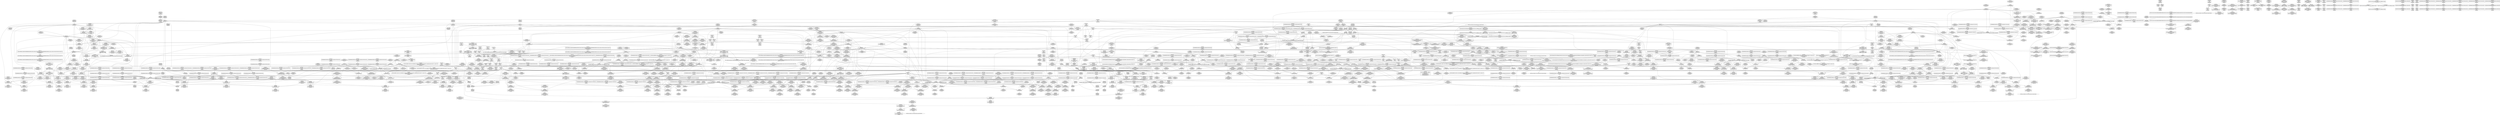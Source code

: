 digraph {
	CE0x3f4f8d0 [shape=record,shape=Mrecord,label="{CE0x3f4f8d0|task_sid:tmp21|security/selinux/hooks.c,208}"]
	CE0x3f1f650 [shape=record,shape=Mrecord,label="{CE0x3f1f650|current_has_perm:tsk|Function::current_has_perm&Arg::tsk::|*SummSource*}"]
	CE0x3f62710 [shape=record,shape=Mrecord,label="{CE0x3f62710|task_sid:if.then|*SummSource*}"]
	CE0x3f142a0 [shape=record,shape=Mrecord,label="{CE0x3f142a0|_call_void_lockdep_rcu_suspicious(i8*_getelementptr_inbounds_(_25_x_i8_,_25_x_i8_*_.str3,_i32_0,_i32_0),_i32_218,_i8*_getelementptr_inbounds_(_45_x_i8_,_45_x_i8_*_.str12,_i32_0,_i32_0))_#10,_!dbg_!27727|security/selinux/hooks.c,218}"]
	CE0x3f71440 [shape=record,shape=Mrecord,label="{CE0x3f71440|task_sid:do.end}"]
	CE0x3f256f0 [shape=record,shape=Mrecord,label="{CE0x3f256f0|_ret_i32_%call1,_!dbg_!27714|security/selinux/hooks.c,3450|*SummSource*}"]
	CE0x3fa3680 [shape=record,shape=Mrecord,label="{CE0x3fa3680|rcu_read_lock:tmp21|include/linux/rcupdate.h,884|*SummSource*}"]
	CE0x3f05ce0 [shape=record,shape=Mrecord,label="{CE0x3f05ce0|current_sid:if.end}"]
	CE0x3f203f0 [shape=record,shape=Mrecord,label="{CE0x3f203f0|_call_void_mcount()_#3|*SummSink*}"]
	CE0x4014a40 [shape=record,shape=Mrecord,label="{CE0x4014a40|_ret_void,_!dbg_!27720|./arch/x86/include/asm/preempt.h,78|*SummSource*}"]
	CE0x3fb45c0 [shape=record,shape=Mrecord,label="{CE0x3fb45c0|rcu_read_unlock:tmp7|include/linux/rcupdate.h,933|*SummSource*}"]
	CE0x3f8b440 [shape=record,shape=Mrecord,label="{CE0x3f8b440|rcu_lock_release:tmp7|*SummSink*}"]
	CE0x3f96be0 [shape=record,shape=Mrecord,label="{CE0x3f96be0|GLOBAL:rcu_read_unlock.__warned|Global_var:rcu_read_unlock.__warned|*SummSource*}"]
	CE0x3f52210 [shape=record,shape=Mrecord,label="{CE0x3f52210|GLOBAL:rcu_read_lock.__warned|Global_var:rcu_read_lock.__warned|*SummSource*}"]
	CE0x3f90b60 [shape=record,shape=Mrecord,label="{CE0x3f90b60|__preempt_count_add:tmp4|./arch/x86/include/asm/preempt.h,72}"]
	CE0x3f7b740 [shape=record,shape=Mrecord,label="{CE0x3f7b740|i8*_undef|*Constant*}"]
	CE0x3f45b50 [shape=record,shape=Mrecord,label="{CE0x3f45b50|current_sid:if.then|*SummSink*}"]
	CE0x3f55740 [shape=record,shape=Mrecord,label="{CE0x3f55740|i64*_getelementptr_inbounds_(_11_x_i64_,_11_x_i64_*___llvm_gcov_ctr127,_i64_0,_i64_0)|*Constant*}"]
	CE0x3f9e910 [shape=record,shape=Mrecord,label="{CE0x3f9e910|_ret_void,_!dbg_!27720|./arch/x86/include/asm/preempt.h,78}"]
	CE0x3f04690 [shape=record,shape=Mrecord,label="{CE0x3f04690|i16_2|*Constant*|*SummSource*}"]
	CE0x3f48a40 [shape=record,shape=Mrecord,label="{CE0x3f48a40|rcu_read_unlock:entry|*SummSink*}"]
	CE0x3f90c40 [shape=record,shape=Mrecord,label="{CE0x3f90c40|__preempt_count_add:tmp4|./arch/x86/include/asm/preempt.h,72|*SummSink*}"]
	CE0x3f13c70 [shape=record,shape=Mrecord,label="{CE0x3f13c70|get_current:tmp|*SummSource*}"]
	CE0x3f99540 [shape=record,shape=Mrecord,label="{CE0x3f99540|_call_void_asm_addl_$1,_%gs:$0_,_*m,ri,*m,_dirflag_,_fpsr_,_flags_(i32*___preempt_count,_i32_%sub,_i32*___preempt_count)_#3,_!dbg_!27717,_!srcloc_!27718|./arch/x86/include/asm/preempt.h,77|*SummSource*}"]
	CE0x3f28910 [shape=record,shape=Mrecord,label="{CE0x3f28910|i1_true|*Constant*|*SummSource*}"]
	CE0x3fbdaa0 [shape=record,shape=Mrecord,label="{CE0x3fbdaa0|rcu_read_unlock:if.then|*SummSource*}"]
	CE0x3fbead0 [shape=record,shape=Mrecord,label="{CE0x3fbead0|COLLAPSED:_GCMRE___llvm_gcov_ctr132_internal_global_11_x_i64_zeroinitializer:_elem_0:default:}"]
	CE0x3f806d0 [shape=record,shape=Mrecord,label="{CE0x3f806d0|__rcu_read_unlock:tmp2|*SummSink*}"]
	CE0x3fb9450 [shape=record,shape=Mrecord,label="{CE0x3fb9450|GLOBAL:lock_acquire|*Constant*|*SummSource*}"]
	CE0x3f4d9c0 [shape=record,shape=Mrecord,label="{CE0x3f4d9c0|i32_22|*Constant*|*SummSource*}"]
	CE0x3f303c0 [shape=record,shape=Mrecord,label="{CE0x3f303c0|task_sid:task|Function::task_sid&Arg::task::|*SummSource*}"]
	CE0x3f0dec0 [shape=record,shape=Mrecord,label="{CE0x3f0dec0|%struct.task_struct*_(%struct.task_struct**)*_asm_movq_%gs:$_1:P_,$0_,_r,im,_dirflag_,_fpsr_,_flags_|*SummSink*}"]
	CE0x3faa0b0 [shape=record,shape=Mrecord,label="{CE0x3faa0b0|i64*_getelementptr_inbounds_(_11_x_i64_,_11_x_i64_*___llvm_gcov_ctr132,_i64_0,_i64_9)|*Constant*|*SummSource*}"]
	CE0x3f716d0 [shape=record,shape=Mrecord,label="{CE0x3f716d0|task_sid:land.lhs.true}"]
	CE0x3f26c30 [shape=record,shape=Mrecord,label="{CE0x3f26c30|selinux_task_create:bb|*SummSink*}"]
	CE0x3f62a20 [shape=record,shape=Mrecord,label="{CE0x3f62a20|COLLAPSED:_GCMRE___llvm_gcov_ctr127_internal_global_11_x_i64_zeroinitializer:_elem_0:default:}"]
	CE0x3f457e0 [shape=record,shape=Mrecord,label="{CE0x3f457e0|current_sid:tmp19|security/selinux/hooks.c,218|*SummSink*}"]
	CE0x3ff9c40 [shape=record,shape=Mrecord,label="{CE0x3ff9c40|rcu_lock_release:tmp4|include/linux/rcupdate.h,423|*SummSource*}"]
	CE0x3f0cee0 [shape=record,shape=Mrecord,label="{CE0x3f0cee0|selinux_task_create:tmp1|*SummSource*}"]
	CE0x3f9e800 [shape=record,shape=Mrecord,label="{CE0x3f9e800|__preempt_count_sub:entry|*SummSink*}"]
	CE0x3fac220 [shape=record,shape=Mrecord,label="{CE0x3fac220|rcu_read_unlock:tmp17|include/linux/rcupdate.h,933|*SummSink*}"]
	CE0x3f6d3f0 [shape=record,shape=Mrecord,label="{CE0x3f6d3f0|i32_22|*Constant*}"]
	CE0x3f4b020 [shape=record,shape=Mrecord,label="{CE0x3f4b020|GLOBAL:task_sid|*Constant*|*SummSource*}"]
	CE0x3f1a520 [shape=record,shape=Mrecord,label="{CE0x3f1a520|cred_sid:tmp1|*SummSink*}"]
	CE0x3f681f0 [shape=record,shape=Mrecord,label="{CE0x3f681f0|rcu_lock_acquire:entry|*SummSink*}"]
	CE0x4016a40 [shape=record,shape=Mrecord,label="{CE0x4016a40|_call_void_mcount()_#3|*SummSink*}"]
	CE0x3fa7140 [shape=record,shape=Mrecord,label="{CE0x3fa7140|__rcu_read_lock:tmp|*SummSource*}"]
	CE0x3ffe360 [shape=record,shape=Mrecord,label="{CE0x3ffe360|_call_void_mcount()_#3}"]
	CE0x3f1a9b0 [shape=record,shape=Mrecord,label="{CE0x3f1a9b0|i64*_getelementptr_inbounds_(_13_x_i64_,_13_x_i64_*___llvm_gcov_ctr126,_i64_0,_i64_8)|*Constant*|*SummSink*}"]
	CE0x3f92700 [shape=record,shape=Mrecord,label="{CE0x3f92700|GLOBAL:rcu_lock_acquire|*Constant*|*SummSource*}"]
	CE0x3f04930 [shape=record,shape=Mrecord,label="{CE0x3f04930|%struct.common_audit_data*_null|*Constant*}"]
	CE0x3f6caf0 [shape=record,shape=Mrecord,label="{CE0x3f6caf0|rcu_read_lock:tmp5|include/linux/rcupdate.h,882}"]
	CE0x3f33a10 [shape=record,shape=Mrecord,label="{CE0x3f33a10|current_sid:call|security/selinux/hooks.c,218|*SummSink*}"]
	CE0x3f271b0 [shape=record,shape=Mrecord,label="{CE0x3f271b0|COLLAPSED:_GCMRE___llvm_gcov_ctr126_internal_global_13_x_i64_zeroinitializer:_elem_0:default:}"]
	CE0x3f1b9f0 [shape=record,shape=Mrecord,label="{CE0x3f1b9f0|current_sid:land.lhs.true}"]
	CE0x3f92b00 [shape=record,shape=Mrecord,label="{CE0x3f92b00|i64*_getelementptr_inbounds_(_4_x_i64_,_4_x_i64_*___llvm_gcov_ctr128,_i64_0,_i64_2)|*Constant*|*SummSink*}"]
	CE0x3fe51e0 [shape=record,shape=Mrecord,label="{CE0x3fe51e0|__rcu_read_unlock:do.body}"]
	CE0x3f775c0 [shape=record,shape=Mrecord,label="{CE0x3f775c0|i64_7|*Constant*|*SummSource*}"]
	CE0x3f46d20 [shape=record,shape=Mrecord,label="{CE0x3f46d20|_call_void_mcount()_#3|*SummSink*}"]
	CE0x3f07ba0 [shape=record,shape=Mrecord,label="{CE0x3f07ba0|i64*_getelementptr_inbounds_(_11_x_i64_,_11_x_i64_*___llvm_gcov_ctr125,_i64_0,_i64_1)|*Constant*|*SummSink*}"]
	CE0x3f886b0 [shape=record,shape=Mrecord,label="{CE0x3f886b0|i64*_getelementptr_inbounds_(_4_x_i64_,_4_x_i64_*___llvm_gcov_ctr130,_i64_0,_i64_0)|*Constant*}"]
	CE0x3ffb910 [shape=record,shape=Mrecord,label="{CE0x3ffb910|__preempt_count_sub:entry}"]
	CE0x3ef5070 [shape=record,shape=Mrecord,label="{CE0x3ef5070|i64_1|*Constant*}"]
	CE0x3f982a0 [shape=record,shape=Mrecord,label="{CE0x3f982a0|_call_void_lockdep_rcu_suspicious(i8*_getelementptr_inbounds_(_25_x_i8_,_25_x_i8_*_.str45,_i32_0,_i32_0),_i32_934,_i8*_getelementptr_inbounds_(_44_x_i8_,_44_x_i8_*_.str47,_i32_0,_i32_0))_#10,_!dbg_!27726|include/linux/rcupdate.h,933}"]
	CE0x3f4d050 [shape=record,shape=Mrecord,label="{CE0x3f4d050|current_sid:cred|security/selinux/hooks.c,218}"]
	CE0x3f93bc0 [shape=record,shape=Mrecord,label="{CE0x3f93bc0|rcu_read_lock:if.end|*SummSource*}"]
	CE0x3fa2be0 [shape=record,shape=Mrecord,label="{CE0x3fa2be0|rcu_read_lock:tmp20|include/linux/rcupdate.h,882}"]
	CE0x3f1d680 [shape=record,shape=Mrecord,label="{CE0x3f1d680|i64*_getelementptr_inbounds_(_2_x_i64_,_2_x_i64_*___llvm_gcov_ctr271,_i64_0,_i64_1)|*Constant*|*SummSink*}"]
	CE0x3f73320 [shape=record,shape=Mrecord,label="{CE0x3f73320|task_sid:tmp16|security/selinux/hooks.c,208|*SummSource*}"]
	CE0x3f4d850 [shape=record,shape=Mrecord,label="{CE0x3f4d850|i32_22|*Constant*}"]
	CE0x3f6de40 [shape=record,shape=Mrecord,label="{CE0x3f6de40|_call_void_rcu_read_lock()_#10,_!dbg_!27712|security/selinux/hooks.c,207|*SummSink*}"]
	CE0x3f04e70 [shape=record,shape=Mrecord,label="{CE0x3f04e70|avc_has_perm:requested|Function::avc_has_perm&Arg::requested::|*SummSource*}"]
	CE0x3f34b80 [shape=record,shape=Mrecord,label="{CE0x3f34b80|avc_has_perm:ssid|Function::avc_has_perm&Arg::ssid::|*SummSink*}"]
	CE0x3f865b0 [shape=record,shape=Mrecord,label="{CE0x3f865b0|__rcu_read_lock:tmp3|*SummSource*}"]
	CE0x3ef6560 [shape=record,shape=Mrecord,label="{CE0x3ef6560|current_sid:sid|security/selinux/hooks.c,220|*SummSource*}"]
	CE0x3f15420 [shape=record,shape=Mrecord,label="{CE0x3f15420|get_current:entry|*SummSink*}"]
	CE0x3f258d0 [shape=record,shape=Mrecord,label="{CE0x3f258d0|get_current:bb|*SummSink*}"]
	CE0x3f05a40 [shape=record,shape=Mrecord,label="{CE0x3f05a40|current_sid:land.lhs.true|*SummSink*}"]
	CE0x3f86450 [shape=record,shape=Mrecord,label="{CE0x3f86450|__rcu_read_lock:tmp2|*SummSink*}"]
	CE0x3f6ff10 [shape=record,shape=Mrecord,label="{CE0x3f6ff10|_call_void_lockdep_rcu_suspicious(i8*_getelementptr_inbounds_(_25_x_i8_,_25_x_i8_*_.str3,_i32_0,_i32_0),_i32_208,_i8*_getelementptr_inbounds_(_41_x_i8_,_41_x_i8_*_.str44,_i32_0,_i32_0))_#10,_!dbg_!27732|security/selinux/hooks.c,208}"]
	CE0x3f81290 [shape=record,shape=Mrecord,label="{CE0x3f81290|i64*_getelementptr_inbounds_(_4_x_i64_,_4_x_i64_*___llvm_gcov_ctr130,_i64_0,_i64_3)|*Constant*|*SummSource*}"]
	CE0x3f96890 [shape=record,shape=Mrecord,label="{CE0x3f96890|_call_void_asm_sideeffect_,_memory_,_dirflag_,_fpsr_,_flags_()_#3,_!dbg_!27714,_!srcloc_!27715|include/linux/rcupdate.h,239|*SummSource*}"]
	CE0x3f73420 [shape=record,shape=Mrecord,label="{CE0x3f73420|i64*_getelementptr_inbounds_(_13_x_i64_,_13_x_i64_*___llvm_gcov_ctr126,_i64_0,_i64_8)|*Constant*}"]
	CE0x3fbd240 [shape=record,shape=Mrecord,label="{CE0x3fbd240|rcu_read_unlock:tmp2|*SummSource*}"]
	CE0x3f4ff10 [shape=record,shape=Mrecord,label="{CE0x3f4ff10|_ret_void,_!dbg_!27717|include/linux/rcupdate.h,240|*SummSource*}"]
	CE0x3f044f0 [shape=record,shape=Mrecord,label="{CE0x3f044f0|i16_2|*Constant*}"]
	CE0x40219c0 [shape=record,shape=Mrecord,label="{CE0x40219c0|__preempt_count_sub:tmp3|*SummSink*}"]
	CE0x3f0b740 [shape=record,shape=Mrecord,label="{CE0x3f0b740|i64*_getelementptr_inbounds_(_11_x_i64_,_11_x_i64_*___llvm_gcov_ctr125,_i64_0,_i64_8)|*Constant*|*SummSource*}"]
	CE0x3f260f0 [shape=record,shape=Mrecord,label="{CE0x3f260f0|current_has_perm:perms|Function::current_has_perm&Arg::perms::}"]
	CE0x3f8d080 [shape=record,shape=Mrecord,label="{CE0x3f8d080|__rcu_read_lock:bb|*SummSink*}"]
	CE0x3f9ea50 [shape=record,shape=Mrecord,label="{CE0x3f9ea50|__preempt_count_sub:val|Function::__preempt_count_sub&Arg::val::}"]
	CE0x4038c90 [shape=record,shape=Mrecord,label="{CE0x4038c90|__preempt_count_sub:tmp3}"]
	CE0x4016b50 [shape=record,shape=Mrecord,label="{CE0x4016b50|i64*_getelementptr_inbounds_(_4_x_i64_,_4_x_i64_*___llvm_gcov_ctr129,_i64_0,_i64_2)|*Constant*}"]
	CE0x3f97550 [shape=record,shape=Mrecord,label="{CE0x3f97550|rcu_read_unlock:tmp9|include/linux/rcupdate.h,933|*SummSource*}"]
	CE0x3f02910 [shape=record,shape=Mrecord,label="{CE0x3f02910|i64*_getelementptr_inbounds_(_11_x_i64_,_11_x_i64_*___llvm_gcov_ctr125,_i64_0,_i64_6)|*Constant*|*SummSink*}"]
	CE0x3f712d0 [shape=record,shape=Mrecord,label="{CE0x3f712d0|task_sid:bb|*SummSource*}"]
	CE0x4021ee0 [shape=record,shape=Mrecord,label="{CE0x4021ee0|COLLAPSED:_GCMRE___llvm_gcov_ctr135_internal_global_4_x_i64_zeroinitializer:_elem_0:default:}"]
	CE0x3fabba0 [shape=record,shape=Mrecord,label="{CE0x3fabba0|rcu_read_unlock:tmp22|include/linux/rcupdate.h,935}"]
	CE0x3f35090 [shape=record,shape=Mrecord,label="{CE0x3f35090|current_sid:tmp5|security/selinux/hooks.c,218|*SummSource*}"]
	CE0x3ef6470 [shape=record,shape=Mrecord,label="{CE0x3ef6470|current_sid:sid|security/selinux/hooks.c,220|*SummSink*}"]
	CE0x3f6b8d0 [shape=record,shape=Mrecord,label="{CE0x3f6b8d0|__preempt_count_add:tmp6|./arch/x86/include/asm/preempt.h,73|*SummSource*}"]
	CE0x3f1be80 [shape=record,shape=Mrecord,label="{CE0x3f1be80|current_has_perm:bb|*SummSource*}"]
	CE0x3ef6310 [shape=record,shape=Mrecord,label="{CE0x3ef6310|current_sid:sid|security/selinux/hooks.c,220}"]
	CE0x3f975c0 [shape=record,shape=Mrecord,label="{CE0x3f975c0|rcu_read_unlock:tmp9|include/linux/rcupdate.h,933|*SummSink*}"]
	CE0x3fb0740 [shape=record,shape=Mrecord,label="{CE0x3fb0740|i64*_getelementptr_inbounds_(_4_x_i64_,_4_x_i64_*___llvm_gcov_ctr133,_i64_0,_i64_2)|*Constant*|*SummSource*}"]
	CE0x3f31e10 [shape=record,shape=Mrecord,label="{CE0x3f31e10|i64_2|*Constant*|*SummSink*}"]
	CE0x3fa5cc0 [shape=record,shape=Mrecord,label="{CE0x3fa5cc0|rcu_read_unlock:tmp8|include/linux/rcupdate.h,933|*SummSource*}"]
	CE0x3f18de0 [shape=record,shape=Mrecord,label="{CE0x3f18de0|i64*_getelementptr_inbounds_(_11_x_i64_,_11_x_i64_*___llvm_gcov_ctr127,_i64_0,_i64_8)|*Constant*|*SummSource*}"]
	CE0x3f52ac0 [shape=record,shape=Mrecord,label="{CE0x3f52ac0|_call_void_lockdep_rcu_suspicious(i8*_getelementptr_inbounds_(_25_x_i8_,_25_x_i8_*_.str45,_i32_0,_i32_0),_i32_934,_i8*_getelementptr_inbounds_(_44_x_i8_,_44_x_i8_*_.str47,_i32_0,_i32_0))_#10,_!dbg_!27726|include/linux/rcupdate.h,933|*SummSink*}"]
	CE0x3f468d0 [shape=record,shape=Mrecord,label="{CE0x3f468d0|current_sid:tmp8|security/selinux/hooks.c,218|*SummSource*}"]
	CE0x3fdf2f0 [shape=record,shape=Mrecord,label="{CE0x3fdf2f0|i64*_getelementptr_inbounds_(_4_x_i64_,_4_x_i64_*___llvm_gcov_ctr133,_i64_0,_i64_3)|*Constant*|*SummSource*}"]
	CE0x3f47fb0 [shape=record,shape=Mrecord,label="{CE0x3f47fb0|i32_78|*Constant*|*SummSource*}"]
	CE0x4021ff0 [shape=record,shape=Mrecord,label="{CE0x4021ff0|COLLAPSED:_GCMRE___llvm_gcov_ctr129_internal_global_4_x_i64_zeroinitializer:_elem_0:default:}"]
	CE0x3fb87a0 [shape=record,shape=Mrecord,label="{CE0x3fb87a0|rcu_read_lock:if.then|*SummSink*}"]
	CE0x400fd30 [shape=record,shape=Mrecord,label="{CE0x400fd30|__preempt_count_sub:tmp4|./arch/x86/include/asm/preempt.h,77|*SummSource*}"]
	CE0x3f46c80 [shape=record,shape=Mrecord,label="{CE0x3f46c80|_call_void_mcount()_#3|*SummSource*}"]
	CE0x3f207a0 [shape=record,shape=Mrecord,label="{CE0x3f207a0|get_current:bb|*SummSource*}"]
	CE0x3f1a200 [shape=record,shape=Mrecord,label="{CE0x3f1a200|task_sid:tmp6|security/selinux/hooks.c,208}"]
	CE0x3ff5a80 [shape=record,shape=Mrecord,label="{CE0x3ff5a80|__rcu_read_unlock:tmp5|include/linux/rcupdate.h,244|*SummSink*}"]
	CE0x3fa5b00 [shape=record,shape=Mrecord,label="{CE0x3fa5b00|0:_i8,_:_GCMR_rcu_read_unlock.__warned_internal_global_i8_0,_section_.data.unlikely_,_align_1:_elem_0:default:}"]
	CE0x3f51360 [shape=record,shape=Mrecord,label="{CE0x3f51360|task_sid:tmp6|security/selinux/hooks.c,208|*SummSource*}"]
	CE0x3f01fb0 [shape=record,shape=Mrecord,label="{CE0x3f01fb0|task_sid:tmp15|security/selinux/hooks.c,208|*SummSink*}"]
	CE0x3f531d0 [shape=record,shape=Mrecord,label="{CE0x3f531d0|i64*_getelementptr_inbounds_(_13_x_i64_,_13_x_i64_*___llvm_gcov_ctr126,_i64_0,_i64_0)|*Constant*}"]
	CE0x3f30ef0 [shape=record,shape=Mrecord,label="{CE0x3f30ef0|current_sid:tmp7|security/selinux/hooks.c,218|*SummSource*}"]
	CE0x3f889f0 [shape=record,shape=Mrecord,label="{CE0x3f889f0|_call_void_mcount()_#3}"]
	CE0x3f4f2b0 [shape=record,shape=Mrecord,label="{CE0x3f4f2b0|i64*_getelementptr_inbounds_(_13_x_i64_,_13_x_i64_*___llvm_gcov_ctr126,_i64_0,_i64_9)|*Constant*|*SummSink*}"]
	CE0x3f70e60 [shape=record,shape=Mrecord,label="{CE0x3f70e60|0:_i8,_:_GCMR_rcu_read_lock.__warned_internal_global_i8_0,_section_.data.unlikely_,_align_1:_elem_0:default:}"]
	CE0x3f1d610 [shape=record,shape=Mrecord,label="{CE0x3f1d610|i64*_getelementptr_inbounds_(_2_x_i64_,_2_x_i64_*___llvm_gcov_ctr271,_i64_0,_i64_1)|*Constant*}"]
	CE0x3f73770 [shape=record,shape=Mrecord,label="{CE0x3f73770|task_sid:do.end|*SummSource*}"]
	CE0x3f022a0 [shape=record,shape=Mrecord,label="{CE0x3f022a0|current_sid:do.body|*SummSource*}"]
	CE0x3ff1200 [shape=record,shape=Mrecord,label="{CE0x3ff1200|__preempt_count_sub:tmp1|*SummSink*}"]
	"CONST[source:0(mediator),value:0(static)][purpose:{operation}][SrcIdx:3]"
	CE0x3f64350 [shape=record,shape=Mrecord,label="{CE0x3f64350|rcu_read_lock:tmp3}"]
	CE0x3f02d00 [shape=record,shape=Mrecord,label="{CE0x3f02d00|current_sid:tmp13|security/selinux/hooks.c,218}"]
	CE0x3f6fa00 [shape=record,shape=Mrecord,label="{CE0x3f6fa00|rcu_read_lock:tmp4|include/linux/rcupdate.h,882|*SummSink*}"]
	CE0x3fa4d80 [shape=record,shape=Mrecord,label="{CE0x3fa4d80|cred_sid:bb|*SummSource*}"]
	CE0x3f215a0 [shape=record,shape=Mrecord,label="{CE0x3f215a0|i32_1|*Constant*|*SummSink*}"]
	CE0x3fa8470 [shape=record,shape=Mrecord,label="{CE0x3fa8470|__rcu_read_lock:tmp5|include/linux/rcupdate.h,239|*SummSink*}"]
	CE0x3f367c0 [shape=record,shape=Mrecord,label="{CE0x3f367c0|current_sid:tmp20|security/selinux/hooks.c,218|*SummSink*}"]
	CE0x3f61630 [shape=record,shape=Mrecord,label="{CE0x3f61630|i64*_getelementptr_inbounds_(_13_x_i64_,_13_x_i64_*___llvm_gcov_ctr126,_i64_0,_i64_0)|*Constant*|*SummSink*}"]
	CE0x3fbb0d0 [shape=record,shape=Mrecord,label="{CE0x3fbb0d0|__rcu_read_unlock:tmp4|include/linux/rcupdate.h,244|*SummSink*}"]
	CE0x3f71a10 [shape=record,shape=Mrecord,label="{CE0x3f71a10|cred_sid:tmp|*SummSink*}"]
	CE0x3f70920 [shape=record,shape=Mrecord,label="{CE0x3f70920|task_sid:do.body5|*SummSource*}"]
	CE0x3feb560 [shape=record,shape=Mrecord,label="{CE0x3feb560|__preempt_count_add:do.end}"]
	CE0x3f46640 [shape=record,shape=Mrecord,label="{CE0x3f46640|COLLAPSED:_GCMRE___llvm_gcov_ctr128_internal_global_4_x_i64_zeroinitializer:_elem_0:default:}"]
	CE0x3f0c1d0 [shape=record,shape=Mrecord,label="{CE0x3f0c1d0|i64_2|*Constant*}"]
	CE0x3fb2dd0 [shape=record,shape=Mrecord,label="{CE0x3fb2dd0|rcu_read_unlock:tmp8|include/linux/rcupdate.h,933}"]
	CE0x3f771c0 [shape=record,shape=Mrecord,label="{CE0x3f771c0|rcu_read_unlock:tmp4|include/linux/rcupdate.h,933}"]
	CE0x3fe4a60 [shape=record,shape=Mrecord,label="{CE0x3fe4a60|i64*_getelementptr_inbounds_(_4_x_i64_,_4_x_i64_*___llvm_gcov_ctr135,_i64_0,_i64_2)|*Constant*|*SummSink*}"]
	CE0x3f0b6d0 [shape=record,shape=Mrecord,label="{CE0x3f0b6d0|i64*_getelementptr_inbounds_(_11_x_i64_,_11_x_i64_*___llvm_gcov_ctr125,_i64_0,_i64_8)|*Constant*}"]
	CE0x3f795d0 [shape=record,shape=Mrecord,label="{CE0x3f795d0|task_sid:tmp1|*SummSink*}"]
	CE0x3f71790 [shape=record,shape=Mrecord,label="{CE0x3f71790|task_sid:land.lhs.true|*SummSource*}"]
	CE0x3f4eb90 [shape=record,shape=Mrecord,label="{CE0x3f4eb90|_ret_void,_!dbg_!27735|include/linux/rcupdate.h,884|*SummSource*}"]
	CE0x3f28740 [shape=record,shape=Mrecord,label="{CE0x3f28740|i1_true|*Constant*}"]
	CE0x3f1a440 [shape=record,shape=Mrecord,label="{CE0x3f1a440|cred_sid:tmp1}"]
	CE0x3fe5620 [shape=record,shape=Mrecord,label="{CE0x3fe5620|COLLAPSED:_GCMRE___llvm_gcov_ctr130_internal_global_4_x_i64_zeroinitializer:_elem_0:default:}"]
	CE0x3fab5b0 [shape=record,shape=Mrecord,label="{CE0x3fab5b0|rcu_read_unlock:tmp21|include/linux/rcupdate.h,935|*SummSource*}"]
	CE0x3f02680 [shape=record,shape=Mrecord,label="{CE0x3f02680|i64*_getelementptr_inbounds_(_2_x_i64_,_2_x_i64_*___llvm_gcov_ctr98,_i64_0,_i64_1)|*Constant*}"]
	CE0x3f61e00 [shape=record,shape=Mrecord,label="{CE0x3f61e00|GLOBAL:task_sid.__warned|Global_var:task_sid.__warned}"]
	CE0x3f60e00 [shape=record,shape=Mrecord,label="{CE0x3f60e00|i32_208|*Constant*|*SummSink*}"]
	CE0x3f197c0 [shape=record,shape=Mrecord,label="{CE0x3f197c0|task_sid:if.end}"]
	CE0x3f60b80 [shape=record,shape=Mrecord,label="{CE0x3f60b80|i32_208|*Constant*|*SummSource*}"]
	CE0x3f629b0 [shape=record,shape=Mrecord,label="{CE0x3f629b0|rcu_read_lock:tmp}"]
	CE0x3f012e0 [shape=record,shape=Mrecord,label="{CE0x3f012e0|cred_sid:tmp|*SummSource*}"]
	CE0x3f6cc20 [shape=record,shape=Mrecord,label="{CE0x3f6cc20|GLOBAL:__llvm_gcov_ctr127|Global_var:__llvm_gcov_ctr127}"]
	CE0x3f51630 [shape=record,shape=Mrecord,label="{CE0x3f51630|task_sid:tmp7|security/selinux/hooks.c,208|*SummSource*}"]
	CE0x3f67840 [shape=record,shape=Mrecord,label="{CE0x3f67840|_ret_i32_%tmp6,_!dbg_!27716|security/selinux/hooks.c,197|*SummSource*}"]
	CE0x3f63f90 [shape=record,shape=Mrecord,label="{CE0x3f63f90|task_sid:tmp4|*LoadInst*|security/selinux/hooks.c,208|*SummSink*}"]
	CE0x3f24630 [shape=record,shape=Mrecord,label="{CE0x3f24630|i64_0|*Constant*|*SummSource*}"]
	CE0x3f0e1a0 [shape=record,shape=Mrecord,label="{CE0x3f0e1a0|selinux_task_create:entry|*SummSource*}"]
	CE0x3f356f0 [shape=record,shape=Mrecord,label="{CE0x3f356f0|GLOBAL:lockdep_rcu_suspicious|*Constant*|*SummSink*}"]
	CE0x4021b10 [shape=record,shape=Mrecord,label="{CE0x4021b10|i64*_getelementptr_inbounds_(_4_x_i64_,_4_x_i64_*___llvm_gcov_ctr129,_i64_0,_i64_0)|*Constant*|*SummSink*}"]
	CE0x3efec50 [shape=record,shape=Mrecord,label="{CE0x3efec50|selinux_task_create:tmp2|*SummSink*}"]
	CE0x3fa5630 [shape=record,shape=Mrecord,label="{CE0x3fa5630|i64*_getelementptr_inbounds_(_4_x_i64_,_4_x_i64_*___llvm_gcov_ctr128,_i64_0,_i64_3)|*Constant*|*SummSource*}"]
	CE0x3f62e50 [shape=record,shape=Mrecord,label="{CE0x3f62e50|0:_i8,_:_GCMR_task_sid.__warned_internal_global_i8_0,_section_.data.unlikely_,_align_1:_elem_0:default:}"]
	CE0x3fae6b0 [shape=record,shape=Mrecord,label="{CE0x3fae6b0|rcu_read_unlock:tobool1|include/linux/rcupdate.h,933}"]
	CE0x3f76580 [shape=record,shape=Mrecord,label="{CE0x3f76580|task_sid:tmp11|security/selinux/hooks.c,208|*SummSink*}"]
	CE0x3ff51d0 [shape=record,shape=Mrecord,label="{CE0x3ff51d0|i64_1|*Constant*}"]
	CE0x3f04b40 [shape=record,shape=Mrecord,label="{CE0x3f04b40|avc_has_perm:tclass|Function::avc_has_perm&Arg::tclass::|*SummSink*}"]
	CE0x3ffe820 [shape=record,shape=Mrecord,label="{CE0x3ffe820|i64*_getelementptr_inbounds_(_4_x_i64_,_4_x_i64_*___llvm_gcov_ctr129,_i64_0,_i64_3)|*Constant*|*SummSink*}"]
	CE0x4014bd0 [shape=record,shape=Mrecord,label="{CE0x4014bd0|i64*_getelementptr_inbounds_(_4_x_i64_,_4_x_i64_*___llvm_gcov_ctr134,_i64_0,_i64_3)|*Constant*}"]
	CE0x3ff52b0 [shape=record,shape=Mrecord,label="{CE0x3ff52b0|rcu_lock_release:tmp1|*SummSource*}"]
	CE0x52211f0 [shape=record,shape=Mrecord,label="{CE0x52211f0|selinux_task_create:tmp|*SummSink*}"]
	CE0x3ef5520 [shape=record,shape=Mrecord,label="{CE0x3ef5520|i32_0|*Constant*|*SummSource*}"]
	CE0x4016940 [shape=record,shape=Mrecord,label="{CE0x4016940|_call_void_mcount()_#3|*SummSource*}"]
	CE0x3f7d370 [shape=record,shape=Mrecord,label="{CE0x3f7d370|rcu_read_unlock:tmp22|include/linux/rcupdate.h,935|*SummSink*}"]
	CE0x3f2e660 [shape=record,shape=Mrecord,label="{CE0x3f2e660|i64_1|*Constant*}"]
	CE0x3fb5550 [shape=record,shape=Mrecord,label="{CE0x3fb5550|i64*_getelementptr_inbounds_(_11_x_i64_,_11_x_i64_*___llvm_gcov_ctr132,_i64_0,_i64_8)|*Constant*|*SummSource*}"]
	CE0x3ef47c0 [shape=record,shape=Mrecord,label="{CE0x3ef47c0|get_current:tmp2}"]
	CE0x3f69560 [shape=record,shape=Mrecord,label="{CE0x3f69560|cred_sid:tmp6|security/selinux/hooks.c,197|*SummSink*}"]
	CE0x3fa0950 [shape=record,shape=Mrecord,label="{CE0x3fa0950|__preempt_count_sub:bb}"]
	CE0x3fa0db0 [shape=record,shape=Mrecord,label="{CE0x3fa0db0|__preempt_count_add:tmp3}"]
	CE0x3fbdc70 [shape=record,shape=Mrecord,label="{CE0x3fbdc70|rcu_read_unlock:do.body}"]
	CE0x4021e70 [shape=record,shape=Mrecord,label="{CE0x4021e70|__preempt_count_sub:tmp}"]
	CE0x3f524a0 [shape=record,shape=Mrecord,label="{CE0x3f524a0|task_sid:tmp7|security/selinux/hooks.c,208|*SummSink*}"]
	CE0x3f15aa0 [shape=record,shape=Mrecord,label="{CE0x3f15aa0|rcu_read_unlock:tmp10|include/linux/rcupdate.h,933|*SummSink*}"]
	CE0x3f65e10 [shape=record,shape=Mrecord,label="{CE0x3f65e10|task_sid:tmp26|security/selinux/hooks.c,208|*SummSink*}"]
	CE0x3f47690 [shape=record,shape=Mrecord,label="{CE0x3f47690|rcu_read_lock:tmp1|*SummSource*}"]
	CE0x3ffed40 [shape=record,shape=Mrecord,label="{CE0x3ffed40|__preempt_count_sub:tmp6|./arch/x86/include/asm/preempt.h,78|*SummSource*}"]
	CE0x3fb3f70 [shape=record,shape=Mrecord,label="{CE0x3fb3f70|rcu_read_unlock:tmp5|include/linux/rcupdate.h,933|*SummSink*}"]
	CE0x3feb360 [shape=record,shape=Mrecord,label="{CE0x3feb360|__rcu_read_unlock:tmp6|include/linux/rcupdate.h,245|*SummSink*}"]
	CE0x3f95550 [shape=record,shape=Mrecord,label="{CE0x3f95550|_call_void_mcount()_#3}"]
	CE0x3fb0fd0 [shape=record,shape=Mrecord,label="{CE0x3fb0fd0|__rcu_read_lock:tmp6|include/linux/rcupdate.h,240|*SummSink*}"]
	CE0x3f1fdf0 [shape=record,shape=Mrecord,label="{CE0x3f1fdf0|selinux_task_create:entry}"]
	CE0x400fda0 [shape=record,shape=Mrecord,label="{CE0x400fda0|__preempt_count_sub:tmp4|./arch/x86/include/asm/preempt.h,77|*SummSink*}"]
	CE0x3f658d0 [shape=record,shape=Mrecord,label="{CE0x3f658d0|i64*_getelementptr_inbounds_(_13_x_i64_,_13_x_i64_*___llvm_gcov_ctr126,_i64_0,_i64_12)|*Constant*}"]
	CE0x3fbdfa0 [shape=record,shape=Mrecord,label="{CE0x3fbdfa0|rcu_read_unlock:do.end}"]
	CE0x3fbbbb0 [shape=record,shape=Mrecord,label="{CE0x3fbbbb0|__rcu_read_lock:tmp7|include/linux/rcupdate.h,240|*SummSource*}"]
	CE0x3f04d90 [shape=record,shape=Mrecord,label="{CE0x3f04d90|avc_has_perm:requested|Function::avc_has_perm&Arg::requested::}"]
	CE0x3fbcd70 [shape=record,shape=Mrecord,label="{CE0x3fbcd70|rcu_lock_acquire:tmp1|*SummSink*}"]
	CE0x3f0ed50 [shape=record,shape=Mrecord,label="{CE0x3f0ed50|GLOBAL:get_current|*Constant*|*SummSource*}"]
	CE0x3ff3ba0 [shape=record,shape=Mrecord,label="{CE0x3ff3ba0|GLOBAL:lock_release|*Constant*}"]
	CE0x3f789f0 [shape=record,shape=Mrecord,label="{CE0x3f789f0|rcu_read_lock:tobool|include/linux/rcupdate.h,882}"]
	CE0x3f53b80 [shape=record,shape=Mrecord,label="{CE0x3f53b80|i64*_getelementptr_inbounds_(_13_x_i64_,_13_x_i64_*___llvm_gcov_ctr126,_i64_0,_i64_10)|*Constant*|*SummSource*}"]
	CE0x3ff76e0 [shape=record,shape=Mrecord,label="{CE0x3ff76e0|rcu_lock_release:tmp2|*SummSink*}"]
	CE0x3f2e250 [shape=record,shape=Mrecord,label="{CE0x3f2e250|i64*_getelementptr_inbounds_(_2_x_i64_,_2_x_i64_*___llvm_gcov_ctr98,_i64_0,_i64_0)|*Constant*}"]
	CE0x3f50470 [shape=record,shape=Mrecord,label="{CE0x3f50470|rcu_read_lock:entry|*SummSource*}"]
	CE0x3f0bbf0 [shape=record,shape=Mrecord,label="{CE0x3f0bbf0|current_sid:tmp15|security/selinux/hooks.c,218|*SummSource*}"]
	CE0x3fba490 [shape=record,shape=Mrecord,label="{CE0x3fba490|rcu_read_unlock:tmp15|include/linux/rcupdate.h,933|*SummSource*}"]
	CE0x3fa0640 [shape=record,shape=Mrecord,label="{CE0x3fa0640|__preempt_count_sub:bb|*SummSource*}"]
	CE0x3f06290 [shape=record,shape=Mrecord,label="{CE0x3f06290|current_sid:tmp9|security/selinux/hooks.c,218|*SummSource*}"]
	CE0x3f263a0 [shape=record,shape=Mrecord,label="{CE0x3f263a0|current_has_perm:perms|Function::current_has_perm&Arg::perms::|*SummSource*}"]
	CE0x3fe19d0 [shape=record,shape=Mrecord,label="{CE0x3fe19d0|i64*_getelementptr_inbounds_(_4_x_i64_,_4_x_i64_*___llvm_gcov_ctr134,_i64_0,_i64_1)|*Constant*}"]
	CE0x3fdfa90 [shape=record,shape=Mrecord,label="{CE0x3fdfa90|__rcu_read_unlock:bb|*SummSource*}"]
	CE0x3fb4350 [shape=record,shape=Mrecord,label="{CE0x3fb4350|__preempt_count_add:val|Function::__preempt_count_add&Arg::val::}"]
	CE0x3fa49a0 [shape=record,shape=Mrecord,label="{CE0x3fa49a0|i64*_getelementptr_inbounds_(_11_x_i64_,_11_x_i64_*___llvm_gcov_ctr127,_i64_0,_i64_9)|*Constant*|*SummSource*}"]
	CE0x3f79f70 [shape=record,shape=Mrecord,label="{CE0x3f79f70|rcu_read_lock:tmp2}"]
	CE0x3f65da0 [shape=record,shape=Mrecord,label="{CE0x3f65da0|task_sid:tmp26|security/selinux/hooks.c,208|*SummSource*}"]
	CE0x4017140 [shape=record,shape=Mrecord,label="{CE0x4017140|i64*_getelementptr_inbounds_(_4_x_i64_,_4_x_i64_*___llvm_gcov_ctr134,_i64_0,_i64_0)|*Constant*}"]
	CE0x3f01890 [shape=record,shape=Mrecord,label="{CE0x3f01890|task_sid:tmp9|security/selinux/hooks.c,208|*SummSink*}"]
	CE0x3fb3200 [shape=record,shape=Mrecord,label="{CE0x3fb3200|__preempt_count_add:tmp5|./arch/x86/include/asm/preempt.h,72|*SummSource*}"]
	CE0x3ef5c60 [shape=record,shape=Mrecord,label="{CE0x3ef5c60|current_sid:tmp23|security/selinux/hooks.c,218|*SummSource*}"]
	CE0x3fb07b0 [shape=record,shape=Mrecord,label="{CE0x3fb07b0|_call_void_asm_addl_$1,_%gs:$0_,_*m,ri,*m,_dirflag_,_fpsr_,_flags_(i32*___preempt_count,_i32_%val,_i32*___preempt_count)_#3,_!dbg_!27714,_!srcloc_!27717|./arch/x86/include/asm/preempt.h,72|*SummSink*}"]
	CE0x3efeb70 [shape=record,shape=Mrecord,label="{CE0x3efeb70|selinux_task_create:tmp3}"]
	CE0x3f4f940 [shape=record,shape=Mrecord,label="{CE0x3f4f940|task_sid:tmp20|security/selinux/hooks.c,208|*SummSource*}"]
	CE0x3f93d30 [shape=record,shape=Mrecord,label="{CE0x3f93d30|rcu_read_lock:if.then}"]
	CE0x3f23d60 [shape=record,shape=Mrecord,label="{CE0x3f23d60|i64_4|*Constant*|*SummSink*}"]
	CE0x3f94a40 [shape=record,shape=Mrecord,label="{CE0x3f94a40|rcu_read_unlock:tmp10|include/linux/rcupdate.h,933}"]
	CE0x3f24080 [shape=record,shape=Mrecord,label="{CE0x3f24080|current_sid:tmp11|security/selinux/hooks.c,218}"]
	CE0x3f4e3a0 [shape=record,shape=Mrecord,label="{CE0x3f4e3a0|task_sid:tmp5|security/selinux/hooks.c,208}"]
	CE0x3f7b3f0 [shape=record,shape=Mrecord,label="{CE0x3f7b3f0|rcu_lock_acquire:tmp7}"]
	CE0x3f81ae0 [shape=record,shape=Mrecord,label="{CE0x3f81ae0|rcu_lock_release:bb|*SummSource*}"]
	CE0x3fbdda0 [shape=record,shape=Mrecord,label="{CE0x3fbdda0|rcu_read_unlock:do.body|*SummSource*}"]
	CE0x3fba320 [shape=record,shape=Mrecord,label="{CE0x3fba320|rcu_lock_acquire:bb}"]
	CE0x3f47380 [shape=record,shape=Mrecord,label="{CE0x3f47380|current_sid:tobool1|security/selinux/hooks.c,218|*SummSink*}"]
	CE0x3f92200 [shape=record,shape=Mrecord,label="{CE0x3f92200|rcu_read_unlock:tmp6|include/linux/rcupdate.h,933|*SummSource*}"]
	CE0x3f62590 [shape=record,shape=Mrecord,label="{CE0x3f62590|task_sid:land.lhs.true|*SummSink*}"]
	CE0x3f19450 [shape=record,shape=Mrecord,label="{CE0x3f19450|rcu_read_lock:tmp17|include/linux/rcupdate.h,882}"]
	CE0x3ff9cb0 [shape=record,shape=Mrecord,label="{CE0x3ff9cb0|rcu_lock_release:tmp4|include/linux/rcupdate.h,423|*SummSink*}"]
	CE0x3f2e990 [shape=record,shape=Mrecord,label="{CE0x3f2e990|GLOBAL:__llvm_gcov_ctr127|Global_var:__llvm_gcov_ctr127|*SummSource*}"]
	CE0x3f13ec0 [shape=record,shape=Mrecord,label="{CE0x3f13ec0|i8_1|*Constant*|*SummSink*}"]
	CE0x3fff280 [shape=record,shape=Mrecord,label="{CE0x3fff280|__preempt_count_add:do.body|*SummSink*}"]
	CE0x3f09fb0 [shape=record,shape=Mrecord,label="{CE0x3f09fb0|task_sid:tmp2|*SummSink*}"]
	CE0x4038e30 [shape=record,shape=Mrecord,label="{CE0x4038e30|__preempt_count_add:bb}"]
	CE0x3f66440 [shape=record,shape=Mrecord,label="{CE0x3f66440|task_sid:tmp27|security/selinux/hooks.c,208|*SummSink*}"]
	CE0x3f77340 [shape=record,shape=Mrecord,label="{CE0x3f77340|rcu_read_unlock:tobool|include/linux/rcupdate.h,933}"]
	CE0x3f0f190 [shape=record,shape=Mrecord,label="{CE0x3f0f190|COLLAPSED:_GCMRE___llvm_gcov_ctr271_internal_global_2_x_i64_zeroinitializer:_elem_0:default:}"]
	CE0x5ac3390 [shape=record,shape=Mrecord,label="{CE0x5ac3390|selinux_task_create:call|security/selinux/hooks.c,3450|*SummSource*}"]
	CE0x3f68260 [shape=record,shape=Mrecord,label="{CE0x3f68260|GLOBAL:rcu_lock_map|Global_var:rcu_lock_map}"]
	CE0x3ef56a0 [shape=record,shape=Mrecord,label="{CE0x3ef56a0|i32_0|*Constant*|*SummSink*}"]
	CE0x3f794c0 [shape=record,shape=Mrecord,label="{CE0x3f794c0|i64*_getelementptr_inbounds_(_2_x_i64_,_2_x_i64_*___llvm_gcov_ctr131,_i64_0,_i64_0)|*Constant*|*SummSink*}"]
	CE0x3ff67d0 [shape=record,shape=Mrecord,label="{CE0x3ff67d0|__rcu_read_unlock:tmp|*SummSource*}"]
	CE0x3f74170 [shape=record,shape=Mrecord,label="{CE0x3f74170|i64*_getelementptr_inbounds_(_11_x_i64_,_11_x_i64_*___llvm_gcov_ctr127,_i64_0,_i64_1)|*Constant*|*SummSource*}"]
	CE0x3fe6b40 [shape=record,shape=Mrecord,label="{CE0x3fe6b40|i64*_getelementptr_inbounds_(_4_x_i64_,_4_x_i64_*___llvm_gcov_ctr135,_i64_0,_i64_3)|*Constant*|*SummSink*}"]
	CE0x3fe6970 [shape=record,shape=Mrecord,label="{CE0x3fe6970|i64*_getelementptr_inbounds_(_4_x_i64_,_4_x_i64_*___llvm_gcov_ctr135,_i64_0,_i64_3)|*Constant*|*SummSource*}"]
	CE0x3f763e0 [shape=record,shape=Mrecord,label="{CE0x3f763e0|GLOBAL:rcu_lock_acquire|*Constant*|*SummSink*}"]
	CE0x3f98c90 [shape=record,shape=Mrecord,label="{CE0x3f98c90|rcu_read_lock:call|include/linux/rcupdate.h,882|*SummSource*}"]
	CE0x4038b00 [shape=record,shape=Mrecord,label="{CE0x4038b00|__preempt_count_add:tmp1|*SummSource*}"]
	CE0x3f867d0 [shape=record,shape=Mrecord,label="{CE0x3f867d0|rcu_lock_acquire:tmp3}"]
	CE0x3f97ae0 [shape=record,shape=Mrecord,label="{CE0x3f97ae0|rcu_read_lock:tmp10|include/linux/rcupdate.h,882}"]
	CE0x3fab890 [shape=record,shape=Mrecord,label="{CE0x3fab890|i64*_getelementptr_inbounds_(_11_x_i64_,_11_x_i64_*___llvm_gcov_ctr132,_i64_0,_i64_10)|*Constant*|*SummSource*}"]
	CE0x3fb2320 [shape=record,shape=Mrecord,label="{CE0x3fb2320|GLOBAL:__preempt_count_add|*Constant*}"]
	CE0x3f77d70 [shape=record,shape=Mrecord,label="{CE0x3f77d70|task_sid:tmp10|security/selinux/hooks.c,208|*SummSource*}"]
	CE0x3fb6480 [shape=record,shape=Mrecord,label="{CE0x3fb6480|rcu_read_lock:tmp7|include/linux/rcupdate.h,882|*SummSink*}"]
	CE0x3f6b940 [shape=record,shape=Mrecord,label="{CE0x3f6b940|__preempt_count_add:tmp6|./arch/x86/include/asm/preempt.h,73|*SummSink*}"]
	CE0x3efe6a0 [shape=record,shape=Mrecord,label="{CE0x3efe6a0|selinux_task_create:bb}"]
	CE0x3f7f4c0 [shape=record,shape=Mrecord,label="{CE0x3f7f4c0|__rcu_read_unlock:entry}"]
	CE0x3f640c0 [shape=record,shape=Mrecord,label="{CE0x3f640c0|rcu_read_lock:tmp2|*SummSink*}"]
	CE0x3f14380 [shape=record,shape=Mrecord,label="{CE0x3f14380|_call_void_lockdep_rcu_suspicious(i8*_getelementptr_inbounds_(_25_x_i8_,_25_x_i8_*_.str3,_i32_0,_i32_0),_i32_218,_i8*_getelementptr_inbounds_(_45_x_i8_,_45_x_i8_*_.str12,_i32_0,_i32_0))_#10,_!dbg_!27727|security/selinux/hooks.c,218|*SummSink*}"]
	CE0x3ff6230 [shape=record,shape=Mrecord,label="{CE0x3ff6230|rcu_lock_acquire:indirectgoto|*SummSink*}"]
	CE0x3ff3860 [shape=record,shape=Mrecord,label="{CE0x3ff3860|i32_1|*Constant*}"]
	CE0x3faa040 [shape=record,shape=Mrecord,label="{CE0x3faa040|i64*_getelementptr_inbounds_(_11_x_i64_,_11_x_i64_*___llvm_gcov_ctr132,_i64_0,_i64_9)|*Constant*}"]
	CE0x3fbd2b0 [shape=record,shape=Mrecord,label="{CE0x3fbd2b0|rcu_read_unlock:tmp2|*SummSink*}"]
	CE0x3f09ed0 [shape=record,shape=Mrecord,label="{CE0x3f09ed0|task_sid:tmp2}"]
	CE0x3f0b410 [shape=record,shape=Mrecord,label="{CE0x3f0b410|rcu_read_lock:tmp15|include/linux/rcupdate.h,882|*SummSource*}"]
	CE0x3fafed0 [shape=record,shape=Mrecord,label="{CE0x3fafed0|rcu_read_unlock:tmp|*SummSink*}"]
	CE0x3f09940 [shape=record,shape=Mrecord,label="{CE0x3f09940|current_sid:tobool|security/selinux/hooks.c,218|*SummSource*}"]
	CE0x3f77ac0 [shape=record,shape=Mrecord,label="{CE0x3f77ac0|rcu_read_lock:tmp3|*SummSink*}"]
	CE0x3f00b20 [shape=record,shape=Mrecord,label="{CE0x3f00b20|i32_208|*Constant*}"]
	CE0x3f7b1d0 [shape=record,shape=Mrecord,label="{CE0x3f7b1d0|rcu_lock_acquire:tmp6|*SummSink*}"]
	CE0x5ac3450 [shape=record,shape=Mrecord,label="{CE0x5ac3450|selinux_task_create:call|security/selinux/hooks.c,3450|*SummSink*}"]
	CE0x3feb700 [shape=record,shape=Mrecord,label="{CE0x3feb700|__rcu_read_unlock:tmp7|include/linux/rcupdate.h,245|*SummSource*}"]
	CE0x3f20000 [shape=record,shape=Mrecord,label="{CE0x3f20000|selinux_task_create:call1|security/selinux/hooks.c,3450|*SummSink*}"]
	CE0x3f514e0 [shape=record,shape=Mrecord,label="{CE0x3f514e0|task_sid:tmp7|security/selinux/hooks.c,208}"]
	CE0x3fb8540 [shape=record,shape=Mrecord,label="{CE0x3fb8540|i64*_getelementptr_inbounds_(_11_x_i64_,_11_x_i64_*___llvm_gcov_ctr127,_i64_0,_i64_0)|*Constant*|*SummSink*}"]
	CE0x3ff7080 [shape=record,shape=Mrecord,label="{CE0x3ff7080|rcu_lock_release:indirectgoto|*SummSource*}"]
	CE0x3f81910 [shape=record,shape=Mrecord,label="{CE0x3f81910|rcu_lock_release:bb|*SummSink*}"]
	CE0x3f80030 [shape=record,shape=Mrecord,label="{CE0x3f80030|_ret_void,_!dbg_!27717|include/linux/rcupdate.h,245|*SummSink*}"]
	CE0x3ff9810 [shape=record,shape=Mrecord,label="{CE0x3ff9810|rcu_lock_release:tmp}"]
	CE0x3fe64f0 [shape=record,shape=Mrecord,label="{CE0x3fe64f0|i64*_getelementptr_inbounds_(_4_x_i64_,_4_x_i64_*___llvm_gcov_ctr129,_i64_0,_i64_2)|*Constant*|*SummSink*}"]
	CE0x3f8aec0 [shape=record,shape=Mrecord,label="{CE0x3f8aec0|rcu_lock_release:tmp6|*SummSource*}"]
	CE0x3f161d0 [shape=record,shape=Mrecord,label="{CE0x3f161d0|__rcu_read_lock:tmp5|include/linux/rcupdate.h,239}"]
	CE0x3ef4bf0 [shape=record,shape=Mrecord,label="{CE0x3ef4bf0|i64*_getelementptr_inbounds_(_2_x_i64_,_2_x_i64_*___llvm_gcov_ctr136,_i64_0,_i64_1)|*Constant*|*SummSource*}"]
	CE0x3f55250 [shape=record,shape=Mrecord,label="{CE0x3f55250|cred_sid:tmp5|security/selinux/hooks.c,196|*SummSink*}"]
	CE0x3f06b90 [shape=record,shape=Mrecord,label="{CE0x3f06b90|current_sid:tmp}"]
	CE0x3fb0510 [shape=record,shape=Mrecord,label="{CE0x3fb0510|i64*_getelementptr_inbounds_(_4_x_i64_,_4_x_i64_*___llvm_gcov_ctr133,_i64_0,_i64_2)|*Constant*|*SummSink*}"]
	CE0x3f07d50 [shape=record,shape=Mrecord,label="{CE0x3f07d50|current_sid:tmp2|*SummSource*}"]
	CE0x3f1fe90 [shape=record,shape=Mrecord,label="{CE0x3f1fe90|selinux_task_create:call1|security/selinux/hooks.c,3450}"]
	CE0x3f4dcb0 [shape=record,shape=Mrecord,label="{CE0x3f4dcb0|i64_7|*Constant*}"]
	CE0x3f7e380 [shape=record,shape=Mrecord,label="{CE0x3f7e380|rcu_lock_release:map|Function::rcu_lock_release&Arg::map::}"]
	CE0x3f1ba90 [shape=record,shape=Mrecord,label="{CE0x3f1ba90|current_sid:land.lhs.true|*SummSource*}"]
	CE0x3ff9fa0 [shape=record,shape=Mrecord,label="{CE0x3ff9fa0|rcu_lock_release:tmp5|include/linux/rcupdate.h,423}"]
	CE0x3feb1e0 [shape=record,shape=Mrecord,label="{CE0x3feb1e0|__rcu_read_unlock:tmp6|include/linux/rcupdate.h,245|*SummSource*}"]
	CE0x3f948b0 [shape=record,shape=Mrecord,label="{CE0x3f948b0|rcu_lock_acquire:map|Function::rcu_lock_acquire&Arg::map::|*SummSink*}"]
	CE0x4021c10 [shape=record,shape=Mrecord,label="{CE0x4021c10|__preempt_count_sub:tmp|*SummSource*}"]
	CE0x3f01f40 [shape=record,shape=Mrecord,label="{CE0x3f01f40|task_sid:tmp15|security/selinux/hooks.c,208|*SummSource*}"]
	CE0x3f7cdd0 [shape=record,shape=Mrecord,label="{CE0x3f7cdd0|_call_void_asm_sideeffect_,_memory_,_dirflag_,_fpsr_,_flags_()_#3,_!dbg_!27711,_!srcloc_!27714|include/linux/rcupdate.h,244|*SummSink*}"]
	CE0x3f4d0c0 [shape=record,shape=Mrecord,label="{CE0x3f4d0c0|current_sid:tmp21|security/selinux/hooks.c,218}"]
	CE0x402a950 [shape=record,shape=Mrecord,label="{CE0x402a950|__preempt_count_sub:tmp1}"]
	CE0x3f622c0 [shape=record,shape=Mrecord,label="{CE0x3f622c0|rcu_read_lock:do.end|*SummSink*}"]
	CE0x3f25830 [shape=record,shape=Mrecord,label="{CE0x3f25830|get_current:bb}"]
	CE0x3fef870 [shape=record,shape=Mrecord,label="{CE0x3fef870|_call_void_mcount()_#3}"]
	CE0x3f704a0 [shape=record,shape=Mrecord,label="{CE0x3f704a0|rcu_lock_acquire:entry}"]
	CE0x3f6f3c0 [shape=record,shape=Mrecord,label="{CE0x3f6f3c0|task_sid:tmp17|security/selinux/hooks.c,208|*SummSink*}"]
	CE0x3f8b1b0 [shape=record,shape=Mrecord,label="{CE0x3f8b1b0|rcu_lock_release:tmp7}"]
	CE0x3fac1b0 [shape=record,shape=Mrecord,label="{CE0x3fac1b0|rcu_read_unlock:tmp17|include/linux/rcupdate.h,933|*SummSource*}"]
	CE0x3f05490 [shape=record,shape=Mrecord,label="{CE0x3f05490|current_sid:tmp17|security/selinux/hooks.c,218}"]
	CE0x3fb99a0 [shape=record,shape=Mrecord,label="{CE0x3fb99a0|rcu_read_unlock:tmp15|include/linux/rcupdate.h,933}"]
	CE0x3fac140 [shape=record,shape=Mrecord,label="{CE0x3fac140|rcu_read_unlock:tmp17|include/linux/rcupdate.h,933}"]
	CE0x3fad5a0 [shape=record,shape=Mrecord,label="{CE0x3fad5a0|i32_934|*Constant*|*SummSource*}"]
	CE0x3f62050 [shape=record,shape=Mrecord,label="{CE0x3f62050|GLOBAL:task_sid.__warned|Global_var:task_sid.__warned|*SummSink*}"]
	CE0x3f49720 [shape=record,shape=Mrecord,label="{CE0x3f49720|current_sid:tmp14|security/selinux/hooks.c,218|*SummSource*}"]
	CE0x3fb9830 [shape=record,shape=Mrecord,label="{CE0x3fb9830|rcu_read_unlock:tmp14|include/linux/rcupdate.h,933|*SummSink*}"]
	CE0x3fb8cc0 [shape=record,shape=Mrecord,label="{CE0x3fb8cc0|_call_void_asm_addl_$1,_%gs:$0_,_*m,ri,*m,_dirflag_,_fpsr_,_flags_(i32*___preempt_count,_i32_%val,_i32*___preempt_count)_#3,_!dbg_!27714,_!srcloc_!27717|./arch/x86/include/asm/preempt.h,72|*SummSource*}"]
	CE0x3f481c0 [shape=record,shape=Mrecord,label="{CE0x3f481c0|i32_78|*Constant*|*SummSink*}"]
	CE0x3f50400 [shape=record,shape=Mrecord,label="{CE0x3f50400|rcu_read_lock:entry}"]
	CE0x3fe01b0 [shape=record,shape=Mrecord,label="{CE0x3fe01b0|i64*_getelementptr_inbounds_(_4_x_i64_,_4_x_i64_*___llvm_gcov_ctr134,_i64_0,_i64_2)|*Constant*|*SummSink*}"]
	CE0x3f9eb60 [shape=record,shape=Mrecord,label="{CE0x3f9eb60|__preempt_count_sub:val|Function::__preempt_count_sub&Arg::val::|*SummSource*}"]
	CE0x3f72030 [shape=record,shape=Mrecord,label="{CE0x3f72030|task_sid:tmp9|security/selinux/hooks.c,208}"]
	"CONST[source:0(mediator),value:2(dynamic)][purpose:{object}][SnkIdx:2]"
	CE0x3fa6020 [shape=record,shape=Mrecord,label="{CE0x3fa6020|GLOBAL:__preempt_count_add|*Constant*|*SummSink*}"]
	CE0x3f326b0 [shape=record,shape=Mrecord,label="{CE0x3f326b0|i32_22|*Constant*|*SummSink*}"]
	CE0x3f4bf40 [shape=record,shape=Mrecord,label="{CE0x3f4bf40|rcu_read_lock:tmp18|include/linux/rcupdate.h,882}"]
	CE0x3f67ad0 [shape=record,shape=Mrecord,label="{CE0x3f67ad0|_call_void_rcu_read_unlock()_#10,_!dbg_!27748|security/selinux/hooks.c,209|*SummSink*}"]
	CE0x3f2fe50 [shape=record,shape=Mrecord,label="{CE0x3f2fe50|current_sid:tmp16|security/selinux/hooks.c,218|*SummSink*}"]
	CE0x3fb5f30 [shape=record,shape=Mrecord,label="{CE0x3fb5f30|i64*_getelementptr_inbounds_(_4_x_i64_,_4_x_i64_*___llvm_gcov_ctr130,_i64_0,_i64_2)|*Constant*|*SummSource*}"]
	CE0x3f08510 [shape=record,shape=Mrecord,label="{CE0x3f08510|0:_i8,_:_GCMR_current_sid.__warned_internal_global_i8_0,_section_.data.unlikely_,_align_1:_elem_0:default:}"]
	CE0x3f49a70 [shape=record,shape=Mrecord,label="{CE0x3f49a70|task_sid:task|Function::task_sid&Arg::task::}"]
	CE0x3ff5ed0 [shape=record,shape=Mrecord,label="{CE0x3ff5ed0|__preempt_count_sub:tmp5|./arch/x86/include/asm/preempt.h,77|*SummSink*}"]
	CE0x3fe1220 [shape=record,shape=Mrecord,label="{CE0x3fe1220|GLOBAL:__preempt_count|Global_var:__preempt_count|*SummSource*}"]
	CE0x3f268f0 [shape=record,shape=Mrecord,label="{CE0x3f268f0|%struct.common_audit_data*_null|*Constant*|*SummSource*}"]
	CE0x3fab940 [shape=record,shape=Mrecord,label="{CE0x3fab940|i64*_getelementptr_inbounds_(_11_x_i64_,_11_x_i64_*___llvm_gcov_ctr132,_i64_0,_i64_10)|*Constant*|*SummSink*}"]
	CE0x3f06cd0 [shape=record,shape=Mrecord,label="{CE0x3f06cd0|current_sid:bb|*SummSource*}"]
	CE0x3efecc0 [shape=record,shape=Mrecord,label="{CE0x3efecc0|i64*_getelementptr_inbounds_(_2_x_i64_,_2_x_i64_*___llvm_gcov_ctr271,_i64_0,_i64_1)|*Constant*|*SummSource*}"]
	CE0x3f1d550 [shape=record,shape=Mrecord,label="{CE0x3f1d550|get_current:entry|*SummSource*}"]
	CE0x3fe7aa0 [shape=record,shape=Mrecord,label="{CE0x3fe7aa0|__preempt_count_sub:tmp7|./arch/x86/include/asm/preempt.h,78|*SummSink*}"]
	CE0x3f47dd0 [shape=record,shape=Mrecord,label="{CE0x3f47dd0|i32_78|*Constant*}"]
	CE0x40107a0 [shape=record,shape=Mrecord,label="{CE0x40107a0|i64*_getelementptr_inbounds_(_4_x_i64_,_4_x_i64_*___llvm_gcov_ctr135,_i64_0,_i64_2)|*Constant*}"]
	CE0x3f50020 [shape=record,shape=Mrecord,label="{CE0x3f50020|_ret_void,_!dbg_!27717|include/linux/rcupdate.h,240|*SummSink*}"]
	CE0x3f6d2c0 [shape=record,shape=Mrecord,label="{CE0x3f6d2c0|_call_void_mcount()_#3|*SummSource*}"]
	CE0x3f69c70 [shape=record,shape=Mrecord,label="{CE0x3f69c70|i64*_getelementptr_inbounds_(_11_x_i64_,_11_x_i64_*___llvm_gcov_ctr127,_i64_0,_i64_8)|*Constant*}"]
	CE0x3f8e430 [shape=record,shape=Mrecord,label="{CE0x3f8e430|__preempt_count_add:tmp1|*SummSink*}"]
	CE0x3f4aec0 [shape=record,shape=Mrecord,label="{CE0x3f4aec0|current_has_perm:call1|security/selinux/hooks.c,1543|*SummSource*}"]
	CE0x3fa7980 [shape=record,shape=Mrecord,label="{CE0x3fa7980|rcu_read_unlock:tmp13|include/linux/rcupdate.h,933|*SummSource*}"]
	CE0x3f22310 [shape=record,shape=Mrecord,label="{CE0x3f22310|current_sid:entry|*SummSource*}"]
	CE0x3f03de0 [shape=record,shape=Mrecord,label="{CE0x3f03de0|%struct.lockdep_map*_null|*Constant*|*SummSource*}"]
	CE0x3f67040 [shape=record,shape=Mrecord,label="{CE0x3f67040|cred_sid:entry|*SummSource*}"]
	CE0x3f611b0 [shape=record,shape=Mrecord,label="{CE0x3f611b0|cred_sid:tmp3|*SummSource*}"]
	CE0x3f945e0 [shape=record,shape=Mrecord,label="{CE0x3f945e0|rcu_lock_acquire:map|Function::rcu_lock_acquire&Arg::map::}"]
	CE0x3f073d0 [shape=record,shape=Mrecord,label="{CE0x3f073d0|i64*_getelementptr_inbounds_(_11_x_i64_,_11_x_i64_*___llvm_gcov_ctr125,_i64_0,_i64_0)|*Constant*}"]
	CE0x3f746d0 [shape=record,shape=Mrecord,label="{CE0x3f746d0|task_sid:tmp3|*SummSource*}"]
	CE0x3f6e1d0 [shape=record,shape=Mrecord,label="{CE0x3f6e1d0|rcu_lock_acquire:__here|*SummSource*}"]
	CE0x3f8b3d0 [shape=record,shape=Mrecord,label="{CE0x3f8b3d0|rcu_lock_release:tmp7|*SummSource*}"]
	CE0x3f9f2a0 [shape=record,shape=Mrecord,label="{CE0x3f9f2a0|__preempt_count_sub:sub|./arch/x86/include/asm/preempt.h,77}"]
	CE0x3f35680 [shape=record,shape=Mrecord,label="{CE0x3f35680|GLOBAL:lockdep_rcu_suspicious|*Constant*|*SummSource*}"]
	CE0x3ff72d0 [shape=record,shape=Mrecord,label="{CE0x3ff72d0|_call_void___preempt_count_sub(i32_1)_#10,_!dbg_!27715|include/linux/rcupdate.h,244}"]
	CE0x3f233a0 [shape=record,shape=Mrecord,label="{CE0x3f233a0|_ret_%struct.task_struct*_%tmp4,_!dbg_!27714|./arch/x86/include/asm/current.h,14|*SummSink*}"]
	CE0x3ef5830 [shape=record,shape=Mrecord,label="{CE0x3ef5830|_call_void_mcount()_#3|*SummSource*}"]
	CE0x3faf6f0 [shape=record,shape=Mrecord,label="{CE0x3faf6f0|rcu_read_unlock:call|include/linux/rcupdate.h,933|*SummSource*}"]
	CE0x3f031f0 [shape=record,shape=Mrecord,label="{CE0x3f031f0|i64_5|*Constant*|*SummSource*}"]
	CE0x3f02ec0 [shape=record,shape=Mrecord,label="{CE0x3f02ec0|current_sid:bb}"]
	CE0x3f309f0 [shape=record,shape=Mrecord,label="{CE0x3f309f0|avc_has_perm:entry|*SummSource*}"]
	CE0x3f63490 [shape=record,shape=Mrecord,label="{CE0x3f63490|GLOBAL:__llvm_gcov_ctr126|Global_var:__llvm_gcov_ctr126}"]
	CE0x4038340 [shape=record,shape=Mrecord,label="{CE0x4038340|i64*_getelementptr_inbounds_(_4_x_i64_,_4_x_i64_*___llvm_gcov_ctr135,_i64_0,_i64_1)|*Constant*|*SummSink*}"]
	CE0x3fba970 [shape=record,shape=Mrecord,label="{CE0x3fba970|rcu_read_unlock:tmp16|include/linux/rcupdate.h,933|*SummSource*}"]
	CE0x3f24530 [shape=record,shape=Mrecord,label="{CE0x3f24530|current_sid:tmp12|security/selinux/hooks.c,218}"]
	CE0x4014ab0 [shape=record,shape=Mrecord,label="{CE0x4014ab0|_ret_void,_!dbg_!27720|./arch/x86/include/asm/preempt.h,78|*SummSink*}"]
	CE0x3f03b80 [shape=record,shape=Mrecord,label="{CE0x3f03b80|i32_2|*Constant*|*SummSink*}"]
	CE0x3f4ef30 [shape=record,shape=Mrecord,label="{CE0x3f4ef30|__rcu_read_lock:entry|*SummSink*}"]
	CE0x3f54fd0 [shape=record,shape=Mrecord,label="{CE0x3f54fd0|rcu_read_lock:tmp8|include/linux/rcupdate.h,882}"]
	CE0x3fbdb60 [shape=record,shape=Mrecord,label="{CE0x3fbdb60|rcu_read_unlock:if.then|*SummSink*}"]
	CE0x3feac00 [shape=record,shape=Mrecord,label="{CE0x3feac00|__preempt_count_add:tmp5|./arch/x86/include/asm/preempt.h,72}"]
	CE0x3f4e310 [shape=record,shape=Mrecord,label="{CE0x3f4e310|task_sid:tobool|security/selinux/hooks.c,208|*SummSink*}"]
	CE0x3f31590 [shape=record,shape=Mrecord,label="{CE0x3f31590|i64*_getelementptr_inbounds_(_2_x_i64_,_2_x_i64_*___llvm_gcov_ctr136,_i64_0,_i64_0)|*Constant*|*SummSource*}"]
	CE0x3f55e20 [shape=record,shape=Mrecord,label="{CE0x3f55e20|current_sid:tmp18|security/selinux/hooks.c,218|*SummSink*}"]
	CE0x3f00a40 [shape=record,shape=Mrecord,label="{CE0x3f00a40|_call_void_lockdep_rcu_suspicious(i8*_getelementptr_inbounds_(_25_x_i8_,_25_x_i8_*_.str3,_i32_0,_i32_0),_i32_208,_i8*_getelementptr_inbounds_(_41_x_i8_,_41_x_i8_*_.str44,_i32_0,_i32_0))_#10,_!dbg_!27732|security/selinux/hooks.c,208|*SummSink*}"]
	CE0x3f9f230 [shape=record,shape=Mrecord,label="{CE0x3f9f230|i32_0|*Constant*}"]
	CE0x3f2e2c0 [shape=record,shape=Mrecord,label="{CE0x3f2e2c0|get_current:tmp}"]
	CE0x3f15bc0 [shape=record,shape=Mrecord,label="{CE0x3f15bc0|i32_0|*Constant*}"]
	CE0x3f546a0 [shape=record,shape=Mrecord,label="{CE0x3f546a0|i64*_getelementptr_inbounds_(_11_x_i64_,_11_x_i64_*___llvm_gcov_ctr125,_i64_0,_i64_6)|*Constant*}"]
	CE0x3f46df0 [shape=record,shape=Mrecord,label="{CE0x3f46df0|GLOBAL:rcu_read_lock|*Constant*}"]
	CE0x3f45fa0 [shape=record,shape=Mrecord,label="{CE0x3f45fa0|i32_77|*Constant*|*SummSource*}"]
	CE0x3f22b40 [shape=record,shape=Mrecord,label="{CE0x3f22b40|selinux_task_create:tmp2}"]
	CE0x3f77550 [shape=record,shape=Mrecord,label="{CE0x3f77550|i64_7|*Constant*}"]
	CE0x3f09a70 [shape=record,shape=Mrecord,label="{CE0x3f09a70|rcu_read_unlock:land.lhs.true2|*SummSource*}"]
	CE0x5ac3320 [shape=record,shape=Mrecord,label="{CE0x5ac3320|GLOBAL:get_current|*Constant*}"]
	CE0x3f68460 [shape=record,shape=Mrecord,label="{CE0x3f68460|GLOBAL:rcu_lock_map|Global_var:rcu_lock_map|*SummSource*}"]
	CE0x3f110e0 [shape=record,shape=Mrecord,label="{CE0x3f110e0|selinux_task_create:tmp1}"]
	CE0x3f47a10 [shape=record,shape=Mrecord,label="{CE0x3f47a10|GLOBAL:get_current|*Constant*}"]
	CE0x3f64e10 [shape=record,shape=Mrecord,label="{CE0x3f64e10|task_sid:tmp24|security/selinux/hooks.c,208|*SummSource*}"]
	CE0x3f510d0 [shape=record,shape=Mrecord,label="{CE0x3f510d0|current_sid:if.then}"]
	CE0x3fb3380 [shape=record,shape=Mrecord,label="{CE0x3fb3380|__preempt_count_add:tmp5|./arch/x86/include/asm/preempt.h,72|*SummSink*}"]
	CE0x3ff3c10 [shape=record,shape=Mrecord,label="{CE0x3ff3c10|GLOBAL:lock_release|*Constant*|*SummSource*}"]
	CE0x3f4fc50 [shape=record,shape=Mrecord,label="{CE0x3f4fc50|task_sid:tmp22|security/selinux/hooks.c,208}"]
	CE0x3f26f30 [shape=record,shape=Mrecord,label="{CE0x3f26f30|GLOBAL:current_sid.__warned|Global_var:current_sid.__warned}"]
	CE0x3f50320 [shape=record,shape=Mrecord,label="{CE0x3f50320|GLOBAL:rcu_read_lock|*Constant*|*SummSource*}"]
	CE0x3f74740 [shape=record,shape=Mrecord,label="{CE0x3f74740|task_sid:tmp3|*SummSink*}"]
	CE0x3f53ee0 [shape=record,shape=Mrecord,label="{CE0x3f53ee0|task_sid:tmp24|security/selinux/hooks.c,208}"]
	CE0x3f92ee0 [shape=record,shape=Mrecord,label="{CE0x3f92ee0|rcu_read_lock:tmp12|include/linux/rcupdate.h,882}"]
	CE0x3f47250 [shape=record,shape=Mrecord,label="{CE0x3f47250|current_sid:tobool1|security/selinux/hooks.c,218|*SummSource*}"]
	CE0x3ff3550 [shape=record,shape=Mrecord,label="{CE0x3ff3550|_call_void_lock_release(%struct.lockdep_map*_%map,_i32_1,_i64_ptrtoint_(i8*_blockaddress(_rcu_lock_release,_%__here)_to_i64))_#10,_!dbg_!27716|include/linux/rcupdate.h,423}"]
	CE0x3f0dca0 [shape=record,shape=Mrecord,label="{CE0x3f0dca0|%struct.task_struct*_(%struct.task_struct**)*_asm_movq_%gs:$_1:P_,$0_,_r,im,_dirflag_,_fpsr_,_flags_}"]
	CE0x3f1fa60 [shape=record,shape=Mrecord,label="{CE0x3f1fa60|current_has_perm:bb}"]
	CE0x3fa14d0 [shape=record,shape=Mrecord,label="{CE0x3fa14d0|i8*_getelementptr_inbounds_(_25_x_i8_,_25_x_i8_*_.str45,_i32_0,_i32_0)|*Constant*|*SummSource*}"]
	CE0x4038410 [shape=record,shape=Mrecord,label="{CE0x4038410|__preempt_count_add:tmp3|*SummSource*}"]
	CE0x3f86a20 [shape=record,shape=Mrecord,label="{CE0x3f86a20|rcu_lock_acquire:tmp3|*SummSink*}"]
	CE0x3fb8c50 [shape=record,shape=Mrecord,label="{CE0x3fb8c50|_call_void_asm_addl_$1,_%gs:$0_,_*m,ri,*m,_dirflag_,_fpsr_,_flags_(i32*___preempt_count,_i32_%val,_i32*___preempt_count)_#3,_!dbg_!27714,_!srcloc_!27717|./arch/x86/include/asm/preempt.h,72}"]
	CE0x3f48310 [shape=record,shape=Mrecord,label="{CE0x3f48310|get_current:tmp4|./arch/x86/include/asm/current.h,14|*SummSource*}"]
	CE0x4016c60 [shape=record,shape=Mrecord,label="{CE0x4016c60|__rcu_read_unlock:do.end}"]
	CE0x3fa3d80 [shape=record,shape=Mrecord,label="{CE0x3fa3d80|rcu_read_lock:tmp22|include/linux/rcupdate.h,884|*SummSource*}"]
	CE0x3f9e670 [shape=record,shape=Mrecord,label="{CE0x3f9e670|i64_1|*Constant*}"]
	CE0x3f239d0 [shape=record,shape=Mrecord,label="{CE0x3f239d0|i64_4|*Constant*}"]
	CE0x3f90bd0 [shape=record,shape=Mrecord,label="{CE0x3f90bd0|__preempt_count_add:tmp4|./arch/x86/include/asm/preempt.h,72|*SummSource*}"]
	CE0x3f08220 [shape=record,shape=Mrecord,label="{CE0x3f08220|get_current:tmp2}"]
	CE0x3f54930 [shape=record,shape=Mrecord,label="{CE0x3f54930|i64*_getelementptr_inbounds_(_11_x_i64_,_11_x_i64_*___llvm_gcov_ctr125,_i64_0,_i64_6)|*Constant*|*SummSource*}"]
	CE0x3f710f0 [shape=record,shape=Mrecord,label="{CE0x3f710f0|task_sid:if.then|*SummSink*}"]
	CE0x3f81a70 [shape=record,shape=Mrecord,label="{CE0x3f81a70|rcu_lock_release:bb}"]
	CE0x3f49040 [shape=record,shape=Mrecord,label="{CE0x3f49040|_ret_void,_!dbg_!27735|include/linux/rcupdate.h,938|*SummSink*}"]
	CE0x3fa0a90 [shape=record,shape=Mrecord,label="{CE0x3fa0a90|__preempt_count_sub:bb|*SummSink*}"]
	CE0x40170d0 [shape=record,shape=Mrecord,label="{CE0x40170d0|__rcu_read_unlock:do.end|*SummSink*}"]
	CE0x3fae490 [shape=record,shape=Mrecord,label="{CE0x3fae490|rcu_read_unlock:tmp8|include/linux/rcupdate.h,933|*SummSink*}"]
	CE0x3f1ff90 [shape=record,shape=Mrecord,label="{CE0x3f1ff90|GLOBAL:current_has_perm|*Constant*|*SummSink*}"]
	CE0x3f7f450 [shape=record,shape=Mrecord,label="{CE0x3f7f450|GLOBAL:__rcu_read_unlock|*Constant*|*SummSource*}"]
	CE0x3f19940 [shape=record,shape=Mrecord,label="{CE0x3f19940|task_sid:if.end|*SummSource*}"]
	CE0x3fdf750 [shape=record,shape=Mrecord,label="{CE0x3fdf750|__rcu_read_unlock:bb|*SummSink*}"]
	CE0x3f2ba40 [shape=record,shape=Mrecord,label="{CE0x3f2ba40|current_has_perm:call|security/selinux/hooks.c,1542|*SummSink*}"]
	CE0x3f63e60 [shape=record,shape=Mrecord,label="{CE0x3f63e60|task_sid:tmp4|*LoadInst*|security/selinux/hooks.c,208|*SummSource*}"]
	CE0x3f73e80 [shape=record,shape=Mrecord,label="{CE0x3f73e80|i64_6|*Constant*|*SummSink*}"]
	CE0x3f81c00 [shape=record,shape=Mrecord,label="{CE0x3f81c00|__rcu_read_lock:tmp1}"]
	CE0x3f33130 [shape=record,shape=Mrecord,label="{CE0x3f33130|current_sid:tmp23|security/selinux/hooks.c,218}"]
	CE0x3f227a0 [shape=record,shape=Mrecord,label="{CE0x3f227a0|current_has_perm:tmp1|*SummSource*}"]
	CE0x3f989f0 [shape=record,shape=Mrecord,label="{CE0x3f989f0|rcu_read_lock:do.body|*SummSource*}"]
	CE0x3f194c0 [shape=record,shape=Mrecord,label="{CE0x3f194c0|rcu_read_lock:tmp17|include/linux/rcupdate.h,882|*SummSource*}"]
	CE0x3f2f580 [shape=record,shape=Mrecord,label="{CE0x3f2f580|i64_6|*Constant*}"]
	CE0x3f4b660 [shape=record,shape=Mrecord,label="{CE0x3f4b660|task_sid:call|security/selinux/hooks.c,208|*SummSink*}"]
	CE0x3ffef70 [shape=record,shape=Mrecord,label="{CE0x3ffef70|__preempt_count_add:do.end|*SummSource*}"]
	CE0x3ef49a0 [shape=record,shape=Mrecord,label="{CE0x3ef49a0|i64*_getelementptr_inbounds_(_2_x_i64_,_2_x_i64_*___llvm_gcov_ctr136,_i64_0,_i64_1)|*Constant*}"]
	CE0x3f7c230 [shape=record,shape=Mrecord,label="{CE0x3f7c230|i8*_undef|*Constant*|*SummSink*}"]
	CE0x3fe4cd0 [shape=record,shape=Mrecord,label="{CE0x3fe4cd0|rcu_lock_acquire:tmp4|include/linux/rcupdate.h,418|*SummSource*}"]
	CE0x3f37630 [shape=record,shape=Mrecord,label="{CE0x3f37630|current_sid:do.end|*SummSink*}"]
	CE0x3f34ae0 [shape=record,shape=Mrecord,label="{CE0x3f34ae0|avc_has_perm:ssid|Function::avc_has_perm&Arg::ssid::|*SummSource*}"]
	CE0x3f7b9b0 [shape=record,shape=Mrecord,label="{CE0x3f7b9b0|i8*_undef|*Constant*|*SummSource*}"]
	CE0x3f50c40 [shape=record,shape=Mrecord,label="{CE0x3f50c40|i32_77|*Constant*}"]
	CE0x3f1e670 [shape=record,shape=Mrecord,label="{CE0x3f1e670|current_has_perm:tmp|*SummSource*}"]
	CE0x3f10880 [shape=record,shape=Mrecord,label="{CE0x3f10880|current_has_perm:call2|security/selinux/hooks.c,1544}"]
	CE0x3f81b90 [shape=record,shape=Mrecord,label="{CE0x3f81b90|i64_1|*Constant*}"]
	CE0x3f68020 [shape=record,shape=Mrecord,label="{CE0x3f68020|rcu_lock_acquire:tmp2|*SummSource*}"]
	CE0x3f13980 [shape=record,shape=Mrecord,label="{CE0x3f13980|current_has_perm:tmp3|*SummSource*}"]
	CE0x3fb3f00 [shape=record,shape=Mrecord,label="{CE0x3fb3f00|rcu_read_unlock:tmp5|include/linux/rcupdate.h,933|*SummSource*}"]
	CE0x3f1b980 [shape=record,shape=Mrecord,label="{CE0x3f1b980|i8*_getelementptr_inbounds_(_41_x_i8_,_41_x_i8_*_.str44,_i32_0,_i32_0)|*Constant*|*SummSink*}"]
	CE0x3fbeb40 [shape=record,shape=Mrecord,label="{CE0x3fbeb40|rcu_read_unlock:tmp|*SummSource*}"]
	CE0x3f30750 [shape=record,shape=Mrecord,label="{CE0x3f30750|i32_(i32,_i32,_i16,_i32,_%struct.common_audit_data*)*_bitcast_(i32_(i32,_i32,_i16,_i32,_%struct.common_audit_data.495*)*_avc_has_perm_to_i32_(i32,_i32,_i16,_i32,_%struct.common_audit_data*)*)|*Constant*|*SummSink*}"]
	CE0x3f72590 [shape=record,shape=Mrecord,label="{CE0x3f72590|cred_sid:tmp5|security/selinux/hooks.c,196}"]
	CE0x3fff680 [shape=record,shape=Mrecord,label="{CE0x3fff680|__preempt_count_add:tmp2}"]
	CE0x3f4eec0 [shape=record,shape=Mrecord,label="{CE0x3f4eec0|__rcu_read_lock:entry|*SummSource*}"]
	CE0x3f01af0 [shape=record,shape=Mrecord,label="{CE0x3f01af0|_call_void_mcount()_#3}"]
	CE0x3f05b50 [shape=record,shape=Mrecord,label="{CE0x3f05b50|current_sid:land.lhs.true2|*SummSource*}"]
	CE0x3f7f620 [shape=record,shape=Mrecord,label="{CE0x3f7f620|__rcu_read_unlock:entry|*SummSource*}"]
	CE0x3f07570 [shape=record,shape=Mrecord,label="{CE0x3f07570|current_sid:if.then|*SummSource*}"]
	CE0x3f7e9f0 [shape=record,shape=Mrecord,label="{CE0x3f7e9f0|_ret_void,_!dbg_!27717|include/linux/rcupdate.h,424}"]
	CE0x3ef4d20 [shape=record,shape=Mrecord,label="{CE0x3ef4d20|i64*_getelementptr_inbounds_(_2_x_i64_,_2_x_i64_*___llvm_gcov_ctr136,_i64_0,_i64_1)|*Constant*|*SummSink*}"]
	CE0x3f50df0 [shape=record,shape=Mrecord,label="{CE0x3f50df0|task_sid:do.end|*SummSink*}"]
	CE0x3f4e580 [shape=record,shape=Mrecord,label="{CE0x3f4e580|task_sid:tmp5|security/selinux/hooks.c,208|*SummSource*}"]
	CE0x3ff9010 [shape=record,shape=Mrecord,label="{CE0x3ff9010|_call_void_lock_acquire(%struct.lockdep_map*_%map,_i32_0,_i32_0,_i32_2,_i32_0,_%struct.lockdep_map*_null,_i64_ptrtoint_(i8*_blockaddress(_rcu_lock_acquire,_%__here)_to_i64))_#10,_!dbg_!27716|include/linux/rcupdate.h,418|*SummSink*}"]
	CE0x3f09f40 [shape=record,shape=Mrecord,label="{CE0x3f09f40|task_sid:tmp2|*SummSource*}"]
	CE0x4037cc0 [shape=record,shape=Mrecord,label="{CE0x4037cc0|i64*_getelementptr_inbounds_(_4_x_i64_,_4_x_i64_*___llvm_gcov_ctr135,_i64_0,_i64_1)|*Constant*}"]
	CE0x3fba200 [shape=record,shape=Mrecord,label="{CE0x3fba200|rcu_lock_release:tmp2|*SummSource*}"]
	CE0x3ff4d20 [shape=record,shape=Mrecord,label="{CE0x3ff4d20|void_(i32*,_i32,_i32*)*_asm_addl_$1,_%gs:$0_,_*m,ri,*m,_dirflag_,_fpsr_,_flags_}"]
	CE0x3f2b9a0 [shape=record,shape=Mrecord,label="{CE0x3f2b9a0|current_has_perm:call|security/selinux/hooks.c,1542|*SummSource*}"]
	CE0x3f6d840 [shape=record,shape=Mrecord,label="{CE0x3f6d840|i64_6|*Constant*|*SummSource*}"]
	CE0x3f01730 [shape=record,shape=Mrecord,label="{CE0x3f01730|task_sid:tobool1|security/selinux/hooks.c,208}"]
	CE0x3f70170 [shape=record,shape=Mrecord,label="{CE0x3f70170|_call_void_lockdep_rcu_suspicious(i8*_getelementptr_inbounds_(_25_x_i8_,_25_x_i8_*_.str3,_i32_0,_i32_0),_i32_208,_i8*_getelementptr_inbounds_(_41_x_i8_,_41_x_i8_*_.str44,_i32_0,_i32_0))_#10,_!dbg_!27732|security/selinux/hooks.c,208|*SummSource*}"]
	CE0x3fb05b0 [shape=record,shape=Mrecord,label="{CE0x3fb05b0|rcu_lock_release:tmp4|include/linux/rcupdate.h,423}"]
	CE0x3f69060 [shape=record,shape=Mrecord,label="{CE0x3f69060|rcu_read_lock:bb|*SummSource*}"]
	CE0x3f106f0 [shape=record,shape=Mrecord,label="{CE0x3f106f0|i32_(i32,_i32,_i16,_i32,_%struct.common_audit_data*)*_bitcast_(i32_(i32,_i32,_i16,_i32,_%struct.common_audit_data.495*)*_avc_has_perm_to_i32_(i32,_i32,_i16,_i32,_%struct.common_audit_data*)*)|*Constant*}"]
	CE0x3f37450 [shape=record,shape=Mrecord,label="{CE0x3f37450|_ret_i32_%retval.0,_!dbg_!27728|security/selinux/avc.c,775|*SummSink*}"]
	CE0x40174c0 [shape=record,shape=Mrecord,label="{CE0x40174c0|i64*_getelementptr_inbounds_(_4_x_i64_,_4_x_i64_*___llvm_gcov_ctr134,_i64_0,_i64_0)|*Constant*|*SummSource*}"]
	CE0x3f13600 [shape=record,shape=Mrecord,label="{CE0x3f13600|current_has_perm:tmp2|*SummSource*}"]
	CE0x3f49980 [shape=record,shape=Mrecord,label="{CE0x3f49980|task_sid:entry|*SummSink*}"]
	CE0x3f80ae0 [shape=record,shape=Mrecord,label="{CE0x3f80ae0|i64_ptrtoint_(i8*_blockaddress(_rcu_lock_acquire,_%__here)_to_i64)|*Constant*|*SummSource*}"]
	CE0x4038d80 [shape=record,shape=Mrecord,label="{CE0x4038d80|__preempt_count_sub:tmp3|*SummSource*}"]
	CE0x3f78520 [shape=record,shape=Mrecord,label="{CE0x3f78520|rcu_read_lock:tmp6|include/linux/rcupdate.h,882|*SummSource*}"]
	CE0x3fff110 [shape=record,shape=Mrecord,label="{CE0x3fff110|__preempt_count_add:do.body}"]
	CE0x3f216f0 [shape=record,shape=Mrecord,label="{CE0x3f216f0|current_has_perm:perms|Function::current_has_perm&Arg::perms::|*SummSink*}"]
	CE0x3ff5790 [shape=record,shape=Mrecord,label="{CE0x3ff5790|__rcu_read_unlock:tmp5|include/linux/rcupdate.h,244}"]
	CE0x3feb170 [shape=record,shape=Mrecord,label="{CE0x3feb170|__rcu_read_unlock:tmp6|include/linux/rcupdate.h,245}"]
	CE0x3f4cd50 [shape=record,shape=Mrecord,label="{CE0x3f4cd50|_call_void_lockdep_rcu_suspicious(i8*_getelementptr_inbounds_(_25_x_i8_,_25_x_i8_*_.str45,_i32_0,_i32_0),_i32_883,_i8*_getelementptr_inbounds_(_42_x_i8_,_42_x_i8_*_.str46,_i32_0,_i32_0))_#10,_!dbg_!27728|include/linux/rcupdate.h,882|*SummSink*}"]
	CE0x3f79bc0 [shape=record,shape=Mrecord,label="{CE0x3f79bc0|cred_sid:security|security/selinux/hooks.c,196|*SummSource*}"]
	CE0x3fb2010 [shape=record,shape=Mrecord,label="{CE0x3fb2010|_call_void___preempt_count_add(i32_1)_#10,_!dbg_!27711|include/linux/rcupdate.h,239}"]
	CE0x402ae10 [shape=record,shape=Mrecord,label="{CE0x402ae10|__preempt_count_sub:tmp|*SummSink*}"]
	CE0x3f55f50 [shape=record,shape=Mrecord,label="{CE0x3f55f50|current_sid:tmp19|security/selinux/hooks.c,218}"]
	CE0x3f69b00 [shape=record,shape=Mrecord,label="{CE0x3f69b00|rcu_read_lock:tmp16|include/linux/rcupdate.h,882|*SummSink*}"]
	CE0x3f93aa0 [shape=record,shape=Mrecord,label="{CE0x3f93aa0|rcu_read_lock:if.end}"]
	CE0x3fbe0d0 [shape=record,shape=Mrecord,label="{CE0x3fbe0d0|rcu_read_unlock:do.end|*SummSource*}"]
	CE0x3f721e0 [shape=record,shape=Mrecord,label="{CE0x3f721e0|__rcu_read_lock:entry}"]
	CE0x3fb4de0 [shape=record,shape=Mrecord,label="{CE0x3fb4de0|i64*_getelementptr_inbounds_(_11_x_i64_,_11_x_i64_*___llvm_gcov_ctr132,_i64_0,_i64_1)|*Constant*|*SummSource*}"]
	CE0x3fa0fc0 [shape=record,shape=Mrecord,label="{CE0x3fa0fc0|GLOBAL:lockdep_rcu_suspicious|*Constant*}"]
	CE0x3faab00 [shape=record,shape=Mrecord,label="{CE0x3faab00|rcu_read_unlock:tmp20|include/linux/rcupdate.h,933}"]
	CE0x3fa3510 [shape=record,shape=Mrecord,label="{CE0x3fa3510|i64*_getelementptr_inbounds_(_11_x_i64_,_11_x_i64_*___llvm_gcov_ctr127,_i64_0,_i64_10)|*Constant*}"]
	CE0x3f19e40 [shape=record,shape=Mrecord,label="{CE0x3f19e40|__rcu_read_lock:tmp}"]
	CE0x3f35100 [shape=record,shape=Mrecord,label="{CE0x3f35100|current_sid:tmp5|security/selinux/hooks.c,218|*SummSink*}"]
	CE0x3f4c480 [shape=record,shape=Mrecord,label="{CE0x3f4c480|i8_1|*Constant*}"]
	CE0x3ff6870 [shape=record,shape=Mrecord,label="{CE0x3ff6870|_call_void_mcount()_#3|*SummSink*}"]
	"CONST[source:0(mediator),value:0(static)][purpose:{operation}][SnkIdx:3]"
	CE0x3f23c30 [shape=record,shape=Mrecord,label="{CE0x3f23c30|i64_4|*Constant*|*SummSource*}"]
	CE0x3fb46f0 [shape=record,shape=Mrecord,label="{CE0x3fb46f0|rcu_read_unlock:tmp7|include/linux/rcupdate.h,933|*SummSink*}"]
	CE0x3f7d8e0 [shape=record,shape=Mrecord,label="{CE0x3f7d8e0|_call_void_rcu_lock_release(%struct.lockdep_map*_rcu_lock_map)_#10,_!dbg_!27733|include/linux/rcupdate.h,935|*SummSink*}"]
	CE0x3feb020 [shape=record,shape=Mrecord,label="{CE0x3feb020|i64*_getelementptr_inbounds_(_4_x_i64_,_4_x_i64_*___llvm_gcov_ctr129,_i64_0,_i64_2)|*Constant*|*SummSource*}"]
	CE0x3f32fc0 [shape=record,shape=Mrecord,label="{CE0x3f32fc0|current_sid:tmp22|security/selinux/hooks.c,218|*SummSource*}"]
	CE0x3f27220 [shape=record,shape=Mrecord,label="{CE0x3f27220|task_sid:tmp|*SummSource*}"]
	CE0x3f61fc0 [shape=record,shape=Mrecord,label="{CE0x3f61fc0|GLOBAL:task_sid.__warned|Global_var:task_sid.__warned|*SummSource*}"]
	CE0x3f706e0 [shape=record,shape=Mrecord,label="{CE0x3f706e0|_call_void_rcu_lock_acquire(%struct.lockdep_map*_rcu_lock_map)_#10,_!dbg_!27711|include/linux/rcupdate.h,881|*SummSource*}"]
	CE0x40104b0 [shape=record,shape=Mrecord,label="{CE0x40104b0|__preempt_count_sub:tmp5|./arch/x86/include/asm/preempt.h,77|*SummSource*}"]
	CE0x3f73b30 [shape=record,shape=Mrecord,label="{CE0x3f73b30|__rcu_read_lock:tmp6|include/linux/rcupdate.h,240}"]
	CE0x3f81e90 [shape=record,shape=Mrecord,label="{CE0x3f81e90|__rcu_read_unlock:tmp1|*SummSource*}"]
	CE0x3fb0d50 [shape=record,shape=Mrecord,label="{CE0x3fb0d50|rcu_read_unlock:tmp13|include/linux/rcupdate.h,933}"]
	CE0x3fa1b50 [shape=record,shape=Mrecord,label="{CE0x3fa1b50|i32_883|*Constant*}"]
	CE0x3f6ec40 [shape=record,shape=Mrecord,label="{CE0x3f6ec40|rcu_read_unlock:tmp1}"]
	CE0x3f2fcd0 [shape=record,shape=Mrecord,label="{CE0x3f2fcd0|current_sid:tmp16|security/selinux/hooks.c,218|*SummSource*}"]
	CE0x3f02040 [shape=record,shape=Mrecord,label="{CE0x3f02040|task_sid:tmp17|security/selinux/hooks.c,208}"]
	CE0x3f6fb50 [shape=record,shape=Mrecord,label="{CE0x3f6fb50|task_sid:tmp18|security/selinux/hooks.c,208|*SummSource*}"]
	CE0x3f60070 [shape=record,shape=Mrecord,label="{CE0x3f60070|task_sid:tmp13|security/selinux/hooks.c,208|*SummSink*}"]
	CE0x3ff8030 [shape=record,shape=Mrecord,label="{CE0x3ff8030|i64*_getelementptr_inbounds_(_4_x_i64_,_4_x_i64_*___llvm_gcov_ctr133,_i64_0,_i64_0)|*Constant*}"]
	CE0x3f6b860 [shape=record,shape=Mrecord,label="{CE0x3f6b860|__preempt_count_add:tmp6|./arch/x86/include/asm/preempt.h,73}"]
	CE0x3f777d0 [shape=record,shape=Mrecord,label="{CE0x3f777d0|task_sid:tmp15|security/selinux/hooks.c,208}"]
	CE0x3f8bbb0 [shape=record,shape=Mrecord,label="{CE0x3f8bbb0|void_(i32*,_i32,_i32*)*_asm_addl_$1,_%gs:$0_,_*m,ri,*m,_dirflag_,_fpsr_,_flags_|*SummSource*}"]
	CE0x3f15130 [shape=record,shape=Mrecord,label="{CE0x3f15130|_ret_i32_%call7,_!dbg_!27749|security/selinux/hooks.c,210}"]
	CE0x3f93210 [shape=record,shape=Mrecord,label="{CE0x3f93210|rcu_read_lock:tmp12|include/linux/rcupdate.h,882|*SummSink*}"]
	CE0x3f2bd70 [shape=record,shape=Mrecord,label="{CE0x3f2bd70|GLOBAL:current_sid|*Constant*|*SummSink*}"]
	CE0x3f7f690 [shape=record,shape=Mrecord,label="{CE0x3f7f690|__rcu_read_unlock:entry|*SummSink*}"]
	CE0x3fa05d0 [shape=record,shape=Mrecord,label="{CE0x3fa05d0|__preempt_count_sub:do.end|*SummSource*}"]
	CE0x3f9ec70 [shape=record,shape=Mrecord,label="{CE0x3f9ec70|__preempt_count_sub:val|Function::__preempt_count_sub&Arg::val::|*SummSink*}"]
	CE0x3f1e9e0 [shape=record,shape=Mrecord,label="{CE0x3f1e9e0|_call_void_mcount()_#3}"]
	CE0x3f7ed90 [shape=record,shape=Mrecord,label="{CE0x3f7ed90|_call_void___rcu_read_unlock()_#10,_!dbg_!27734|include/linux/rcupdate.h,937}"]
	CE0x3f9d810 [shape=record,shape=Mrecord,label="{CE0x3f9d810|i64*_getelementptr_inbounds_(_4_x_i64_,_4_x_i64_*___llvm_gcov_ctr134,_i64_0,_i64_2)|*Constant*}"]
	CE0x3f72300 [shape=record,shape=Mrecord,label="{CE0x3f72300|GLOBAL:__rcu_read_lock|*Constant*|*SummSource*}"]
	CE0x3f2bb50 [shape=record,shape=Mrecord,label="{CE0x3f2bb50|GLOBAL:current_sid|*Constant*}"]
	CE0x3f6c630 [shape=record,shape=Mrecord,label="{CE0x3f6c630|task_sid:call3|security/selinux/hooks.c,208|*SummSink*}"]
	CE0x3fbe4f0 [shape=record,shape=Mrecord,label="{CE0x3fbe4f0|rcu_read_unlock:bb|*SummSink*}"]
	CE0x3f05420 [shape=record,shape=Mrecord,label="{CE0x3f05420|i64*_getelementptr_inbounds_(_11_x_i64_,_11_x_i64_*___llvm_gcov_ctr125,_i64_0,_i64_9)|*Constant*|*SummSink*}"]
	CE0x3f963f0 [shape=record,shape=Mrecord,label="{CE0x3f963f0|_ret_void,_!dbg_!27717|include/linux/rcupdate.h,419}"]
	CE0x3f687c0 [shape=record,shape=Mrecord,label="{CE0x3f687c0|__preempt_count_add:entry|*SummSink*}"]
	"CONST[source:0(mediator),value:2(dynamic)][purpose:{subject}][SnkIdx:0]"
	CE0x3f052b0 [shape=record,shape=Mrecord,label="{CE0x3f052b0|i64*_getelementptr_inbounds_(_11_x_i64_,_11_x_i64_*___llvm_gcov_ctr125,_i64_0,_i64_9)|*Constant*|*SummSource*}"]
	CE0x3f4e7a0 [shape=record,shape=Mrecord,label="{CE0x3f4e7a0|cred_sid:tmp2|*SummSink*}"]
	CE0x3ef58a0 [shape=record,shape=Mrecord,label="{CE0x3ef58a0|_call_void_mcount()_#3|*SummSink*}"]
	CE0x3f93090 [shape=record,shape=Mrecord,label="{CE0x3f93090|rcu_read_lock:tmp12|include/linux/rcupdate.h,882|*SummSource*}"]
	CE0x3f752a0 [shape=record,shape=Mrecord,label="{CE0x3f752a0|_call_void_mcount()_#3|*SummSink*}"]
	CE0x3f016c0 [shape=record,shape=Mrecord,label="{CE0x3f016c0|task_sid:tmp9|security/selinux/hooks.c,208|*SummSource*}"]
	CE0x3f2e100 [shape=record,shape=Mrecord,label="{CE0x3f2e100|__preempt_count_sub:do.body|*SummSink*}"]
	CE0x3ff6180 [shape=record,shape=Mrecord,label="{CE0x3ff6180|__rcu_read_unlock:tmp3|*SummSource*}"]
	CE0x3fa2df0 [shape=record,shape=Mrecord,label="{CE0x3fa2df0|rcu_read_lock:tmp20|include/linux/rcupdate.h,882|*SummSource*}"]
	CE0x3f23550 [shape=record,shape=Mrecord,label="{CE0x3f23550|selinux_task_create:call1|security/selinux/hooks.c,3450|*SummSource*}"]
	CE0x3fe4c40 [shape=record,shape=Mrecord,label="{CE0x3fe4c40|rcu_lock_release:__here}"]
	CE0x3f67610 [shape=record,shape=Mrecord,label="{CE0x3f67610|_ret_i32_%tmp6,_!dbg_!27716|security/selinux/hooks.c,197}"]
	CE0x3f46270 [shape=record,shape=Mrecord,label="{CE0x3f46270|current_sid:tmp1|*SummSink*}"]
	CE0x3fa2a90 [shape=record,shape=Mrecord,label="{CE0x3fa2a90|rcu_read_lock:tmp19|include/linux/rcupdate.h,882|*SummSink*}"]
	CE0x3f4ea90 [shape=record,shape=Mrecord,label="{CE0x3f4ea90|_ret_void,_!dbg_!27735|include/linux/rcupdate.h,884}"]
	CE0x3f4a100 [shape=record,shape=Mrecord,label="{CE0x3f4a100|current_sid:tmp8|security/selinux/hooks.c,218}"]
	CE0x3f27420 [shape=record,shape=Mrecord,label="{CE0x3f27420|task_sid:tmp1}"]
	CE0x3ff8d80 [shape=record,shape=Mrecord,label="{CE0x3ff8d80|_call_void_asm_addl_$1,_%gs:$0_,_*m,ri,*m,_dirflag_,_fpsr_,_flags_(i32*___preempt_count,_i32_%sub,_i32*___preempt_count)_#3,_!dbg_!27717,_!srcloc_!27718|./arch/x86/include/asm/preempt.h,77}"]
	CE0x3fba190 [shape=record,shape=Mrecord,label="{CE0x3fba190|rcu_lock_release:tmp2}"]
	CE0x3faf760 [shape=record,shape=Mrecord,label="{CE0x3faf760|rcu_read_unlock:call|include/linux/rcupdate.h,933|*SummSink*}"]
	CE0x3f617e0 [shape=record,shape=Mrecord,label="{CE0x3f617e0|task_sid:do.body5|*SummSink*}"]
	CE0x3f45da0 [shape=record,shape=Mrecord,label="{CE0x3f45da0|task_sid:real_cred|security/selinux/hooks.c,208|*SummSink*}"]
	CE0x3facd30 [shape=record,shape=Mrecord,label="{CE0x3facd30|i64*_getelementptr_inbounds_(_4_x_i64_,_4_x_i64_*___llvm_gcov_ctr130,_i64_0,_i64_1)|*Constant*|*SummSource*}"]
	CE0x3f16350 [shape=record,shape=Mrecord,label="{CE0x3f16350|__rcu_read_lock:tmp5|include/linux/rcupdate.h,239|*SummSource*}"]
	CE0x3f63b30 [shape=record,shape=Mrecord,label="{CE0x3f63b30|rcu_read_lock:tmp1|*SummSink*}"]
	CE0x3f73fb0 [shape=record,shape=Mrecord,label="{CE0x3f73fb0|task_sid:tmp14|security/selinux/hooks.c,208|*SummSink*}"]
	CE0x3faa930 [shape=record,shape=Mrecord,label="{CE0x3faa930|rcu_read_unlock:tmp19|include/linux/rcupdate.h,933|*SummSink*}"]
	CE0x3f22430 [shape=record,shape=Mrecord,label="{CE0x3f22430|_ret_i32_%tmp24,_!dbg_!27742|security/selinux/hooks.c,220}"]
	CE0x3f25260 [shape=record,shape=Mrecord,label="{CE0x3f25260|COLLAPSED:_GCMRE___llvm_gcov_ctr98_internal_global_2_x_i64_zeroinitializer:_elem_0:default:}"]
	CE0x3f34c40 [shape=record,shape=Mrecord,label="{CE0x3f34c40|avc_has_perm:tsid|Function::avc_has_perm&Arg::tsid::}"]
	CE0x3f61c50 [shape=record,shape=Mrecord,label="{CE0x3f61c50|rcu_read_lock:tmp4|include/linux/rcupdate.h,882}"]
	CE0x3f66510 [shape=record,shape=Mrecord,label="{CE0x3f66510|GLOBAL:cred_sid|*Constant*}"]
	CE0x3f27f40 [shape=record,shape=Mrecord,label="{CE0x3f27f40|current_sid:tmp2}"]
	CE0x3f35550 [shape=record,shape=Mrecord,label="{CE0x3f35550|GLOBAL:lockdep_rcu_suspicious|*Constant*}"]
	CE0x3f11a40 [shape=record,shape=Mrecord,label="{CE0x3f11a40|_ret_i32_%call2,_!dbg_!27718|security/selinux/hooks.c,1544|*SummSource*}"]
	CE0x3f22810 [shape=record,shape=Mrecord,label="{CE0x3f22810|current_has_perm:tmp1|*SummSink*}"]
	CE0x3f0c490 [shape=record,shape=Mrecord,label="{CE0x3f0c490|_call_void_mcount()_#3}"]
	CE0x3f34590 [shape=record,shape=Mrecord,label="{CE0x3f34590|avc_has_perm:entry|*SummSink*}"]
	CE0x3f0f380 [shape=record,shape=Mrecord,label="{CE0x3f0f380|i64*_getelementptr_inbounds_(_2_x_i64_,_2_x_i64_*___llvm_gcov_ctr271,_i64_0,_i64_0)|*Constant*|*SummSink*}"]
	CE0x3f69440 [shape=record,shape=Mrecord,label="{CE0x3f69440|cred_sid:tmp6|security/selinux/hooks.c,197|*SummSource*}"]
	CE0x3fbe770 [shape=record,shape=Mrecord,label="{CE0x3fbe770|i64*_getelementptr_inbounds_(_11_x_i64_,_11_x_i64_*___llvm_gcov_ctr132,_i64_0,_i64_0)|*Constant*|*SummSource*}"]
	CE0x3f756d0 [shape=record,shape=Mrecord,label="{CE0x3f756d0|task_sid:tmp10|security/selinux/hooks.c,208}"]
	CE0x3f76990 [shape=record,shape=Mrecord,label="{CE0x3f76990|__rcu_read_lock:tmp4|include/linux/rcupdate.h,239}"]
	CE0x3f0b190 [shape=record,shape=Mrecord,label="{CE0x3f0b190|rcu_read_lock:tmp15|include/linux/rcupdate.h,882}"]
	CE0x3f0c700 [shape=record,shape=Mrecord,label="{CE0x3f0c700|_call_void_mcount()_#3|*SummSource*}"]
	CE0x3f753f0 [shape=record,shape=Mrecord,label="{CE0x3f753f0|GLOBAL:__rcu_read_lock|*Constant*}"]
	CE0x3f4e730 [shape=record,shape=Mrecord,label="{CE0x3f4e730|cred_sid:tmp2|*SummSource*}"]
	CE0x4038c20 [shape=record,shape=Mrecord,label="{CE0x4038c20|__preempt_count_sub:tmp2|*SummSink*}"]
	CE0x3f4c730 [shape=record,shape=Mrecord,label="{CE0x3f4c730|_call_void_lockdep_rcu_suspicious(i8*_getelementptr_inbounds_(_25_x_i8_,_25_x_i8_*_.str45,_i32_0,_i32_0),_i32_883,_i8*_getelementptr_inbounds_(_42_x_i8_,_42_x_i8_*_.str46,_i32_0,_i32_0))_#10,_!dbg_!27728|include/linux/rcupdate.h,882}"]
	CE0x3f6bd70 [shape=record,shape=Mrecord,label="{CE0x3f6bd70|__preempt_count_add:tmp7|./arch/x86/include/asm/preempt.h,73}"]
	CE0x3fae9e0 [shape=record,shape=Mrecord,label="{CE0x3fae9e0|rcu_lock_acquire:bb|*SummSource*}"]
	CE0x3ef5960 [shape=record,shape=Mrecord,label="{CE0x3ef5960|get_current:tmp4|./arch/x86/include/asm/current.h,14}"]
	CE0x3f60f30 [shape=record,shape=Mrecord,label="{CE0x3f60f30|i8*_getelementptr_inbounds_(_41_x_i8_,_41_x_i8_*_.str44,_i32_0,_i32_0)|*Constant*|*SummSource*}"]
	CE0x3f45c40 [shape=record,shape=Mrecord,label="{CE0x3f45c40|i32_77|*Constant*|*SummSink*}"]
	CE0x3fbe1c0 [shape=record,shape=Mrecord,label="{CE0x3fbe1c0|rcu_read_unlock:do.end|*SummSink*}"]
	CE0x3f78470 [shape=record,shape=Mrecord,label="{CE0x3f78470|rcu_read_lock:tmp7|include/linux/rcupdate.h,882|*SummSource*}"]
	CE0x3f1e600 [shape=record,shape=Mrecord,label="{CE0x3f1e600|COLLAPSED:_GCMRE___llvm_gcov_ctr136_internal_global_2_x_i64_zeroinitializer:_elem_0:default:}"]
	CE0x3f8c4f0 [shape=record,shape=Mrecord,label="{CE0x3f8c4f0|rcu_lock_acquire:tmp5|include/linux/rcupdate.h,418|*SummSource*}"]
	CE0x3f27970 [shape=record,shape=Mrecord,label="{CE0x3f27970|task_sid:tmp12|security/selinux/hooks.c,208|*SummSource*}"]
	CE0x3f4d720 [shape=record,shape=Mrecord,label="{CE0x3f4d720|current_sid:tmp21|security/selinux/hooks.c,218|*SummSink*}"]
	CE0x3fa6fb0 [shape=record,shape=Mrecord,label="{CE0x3fa6fb0|i64*_getelementptr_inbounds_(_4_x_i64_,_4_x_i64_*___llvm_gcov_ctr128,_i64_0,_i64_0)|*Constant*}"]
	CE0x3f75f20 [shape=record,shape=Mrecord,label="{CE0x3f75f20|i64*_getelementptr_inbounds_(_13_x_i64_,_13_x_i64_*___llvm_gcov_ctr126,_i64_0,_i64_1)|*Constant*|*SummSource*}"]
	CE0x3f864c0 [shape=record,shape=Mrecord,label="{CE0x3f864c0|__rcu_read_lock:tmp3}"]
	CE0x3f0edc0 [shape=record,shape=Mrecord,label="{CE0x3f0edc0|GLOBAL:get_current|*Constant*|*SummSink*}"]
	CE0x3f03870 [shape=record,shape=Mrecord,label="{CE0x3f03870|i64*_getelementptr_inbounds_(_4_x_i64_,_4_x_i64_*___llvm_gcov_ctr130,_i64_0,_i64_3)|*Constant*}"]
	CE0x4021f80 [shape=record,shape=Mrecord,label="{CE0x4021f80|__preempt_count_add:tmp}"]
	CE0x3f31aa0 [shape=record,shape=Mrecord,label="{CE0x3f31aa0|get_current:tmp4|./arch/x86/include/asm/current.h,14|*SummSink*}"]
	CE0x3f64da0 [shape=record,shape=Mrecord,label="{CE0x3f64da0|i64*_getelementptr_inbounds_(_13_x_i64_,_13_x_i64_*___llvm_gcov_ctr126,_i64_0,_i64_11)|*Constant*|*SummSink*}"]
	CE0x3f373e0 [shape=record,shape=Mrecord,label="{CE0x3f373e0|_ret_i32_%retval.0,_!dbg_!27728|security/selinux/avc.c,775|*SummSource*}"]
	CE0x3f20f20 [shape=record,shape=Mrecord,label="{CE0x3f20f20|get_current:tmp3}"]
	CE0x3f249e0 [shape=record,shape=Mrecord,label="{CE0x3f249e0|current_has_perm:entry}"]
	CE0x3fbe2d0 [shape=record,shape=Mrecord,label="{CE0x3fbe2d0|rcu_read_unlock:bb}"]
	CE0x3fb83c0 [shape=record,shape=Mrecord,label="{CE0x3fb83c0|i64*_getelementptr_inbounds_(_11_x_i64_,_11_x_i64_*___llvm_gcov_ctr127,_i64_0,_i64_0)|*Constant*|*SummSource*}"]
	CE0x3f36de0 [shape=record,shape=Mrecord,label="{CE0x3f36de0|current_sid:call4|security/selinux/hooks.c,218|*SummSource*}"]
	CE0x3fac430 [shape=record,shape=Mrecord,label="{CE0x3fac430|rcu_lock_acquire:indirectgoto|*SummSource*}"]
	CE0x3fea4d0 [shape=record,shape=Mrecord,label="{CE0x3fea4d0|__preempt_count_sub:do.end}"]
	CE0x3f06360 [shape=record,shape=Mrecord,label="{CE0x3f06360|current_sid:tmp9|security/selinux/hooks.c,218|*SummSink*}"]
	CE0x3fe10b0 [shape=record,shape=Mrecord,label="{CE0x3fe10b0|GLOBAL:__preempt_count|Global_var:__preempt_count}"]
	CE0x3f7e5e0 [shape=record,shape=Mrecord,label="{CE0x3f7e5e0|rcu_lock_release:map|Function::rcu_lock_release&Arg::map::|*SummSource*}"]
	CE0x3ef48a0 [shape=record,shape=Mrecord,label="{CE0x3ef48a0|get_current:tmp2|*SummSink*}"]
	CE0x3f1aa40 [shape=record,shape=Mrecord,label="{CE0x3f1aa40|task_sid:tmp18|security/selinux/hooks.c,208}"]
	CE0x3f6f930 [shape=record,shape=Mrecord,label="{CE0x3f6f930|rcu_read_lock:tmp4|include/linux/rcupdate.h,882|*SummSource*}"]
	CE0x3fad350 [shape=record,shape=Mrecord,label="{CE0x3fad350|i32_934|*Constant*}"]
	CE0x3f671d0 [shape=record,shape=Mrecord,label="{CE0x3f671d0|cred_sid:entry|*SummSink*}"]
	CE0x3f52fd0 [shape=record,shape=Mrecord,label="{CE0x3f52fd0|task_sid:do.body}"]
	CE0x3fb4280 [shape=record,shape=Mrecord,label="{CE0x3fb4280|_ret_void,_!dbg_!27719|./arch/x86/include/asm/preempt.h,73}"]
	CE0x3f530e0 [shape=record,shape=Mrecord,label="{CE0x3f530e0|task_sid:do.body|*SummSink*}"]
	CE0x3f08770 [shape=record,shape=Mrecord,label="{CE0x3f08770|task_sid:tobool|security/selinux/hooks.c,208}"]
	CE0x3f35810 [shape=record,shape=Mrecord,label="{CE0x3f35810|i32_218|*Constant*}"]
	CE0x3fab440 [shape=record,shape=Mrecord,label="{CE0x3fab440|i64*_getelementptr_inbounds_(_11_x_i64_,_11_x_i64_*___llvm_gcov_ctr132,_i64_0,_i64_10)|*Constant*}"]
	CE0x3f2ed40 [shape=record,shape=Mrecord,label="{CE0x3f2ed40|cred_sid:sid|security/selinux/hooks.c,197}"]
	CE0x3f49fd0 [shape=record,shape=Mrecord,label="{CE0x3f49fd0|GLOBAL:current_sid.__warned|Global_var:current_sid.__warned|*SummSink*}"]
	CE0x3f1e910 [shape=record,shape=Mrecord,label="{CE0x3f1e910|selinux_task_create:tmp3|*SummSink*}"]
	CE0x3f22d10 [shape=record,shape=Mrecord,label="{CE0x3f22d10|i64*_getelementptr_inbounds_(_2_x_i64_,_2_x_i64_*___llvm_gcov_ctr271,_i64_0,_i64_0)|*Constant*}"]
	CE0x3f928a0 [shape=record,shape=Mrecord,label="{CE0x3f928a0|rcu_lock_acquire:entry|*SummSource*}"]
	CE0x3f4f100 [shape=record,shape=Mrecord,label="{CE0x3f4f100|_call_void_rcu_lock_acquire(%struct.lockdep_map*_rcu_lock_map)_#10,_!dbg_!27711|include/linux/rcupdate.h,881}"]
	CE0x3f62bc0 [shape=record,shape=Mrecord,label="{CE0x3f62bc0|rcu_read_lock:tmp|*SummSink*}"]
	CE0x3f508a0 [shape=record,shape=Mrecord,label="{CE0x3f508a0|rcu_read_lock:do.end}"]
	CE0x3f70070 [shape=record,shape=Mrecord,label="{CE0x3f70070|task_sid:tmp19|security/selinux/hooks.c,208|*SummSource*}"]
	CE0x4031fc0 [shape=record,shape=Mrecord,label="{CE0x4031fc0|i64*_getelementptr_inbounds_(_4_x_i64_,_4_x_i64_*___llvm_gcov_ctr135,_i64_0,_i64_1)|*Constant*|*SummSource*}"]
	CE0x3f75200 [shape=record,shape=Mrecord,label="{CE0x3f75200|_call_void_mcount()_#3|*SummSource*}"]
	CE0x3fff6f0 [shape=record,shape=Mrecord,label="{CE0x3fff6f0|__preempt_count_add:tmp2|*SummSource*}"]
	CE0x3f150c0 [shape=record,shape=Mrecord,label="{CE0x3f150c0|i8*_getelementptr_inbounds_(_25_x_i8_,_25_x_i8_*_.str3,_i32_0,_i32_0)|*Constant*|*SummSource*}"]
	CE0x3f48800 [shape=record,shape=Mrecord,label="{CE0x3f48800|GLOBAL:rcu_read_unlock|*Constant*|*SummSource*}"]
	CE0x3fa4b00 [shape=record,shape=Mrecord,label="{CE0x3fa4b00|i64*_getelementptr_inbounds_(_11_x_i64_,_11_x_i64_*___llvm_gcov_ctr127,_i64_0,_i64_9)|*Constant*|*SummSink*}"]
	CE0x3f31520 [shape=record,shape=Mrecord,label="{CE0x3f31520|i64*_getelementptr_inbounds_(_2_x_i64_,_2_x_i64_*___llvm_gcov_ctr136,_i64_0,_i64_0)|*Constant*}"]
	CE0x3f223a0 [shape=record,shape=Mrecord,label="{CE0x3f223a0|current_sid:entry|*SummSink*}"]
	CE0x3fb1470 [shape=record,shape=Mrecord,label="{CE0x3fb1470|rcu_read_unlock:tmp4|include/linux/rcupdate.h,933|*SummSink*}"]
	CE0x3f19a70 [shape=record,shape=Mrecord,label="{CE0x3f19a70|task_sid:if.end|*SummSink*}"]
	CE0x3f27a70 [shape=record,shape=Mrecord,label="{CE0x3f27a70|task_sid:call3|security/selinux/hooks.c,208}"]
	CE0x3fb9010 [shape=record,shape=Mrecord,label="{CE0x3fb9010|GLOBAL:lock_acquire|*Constant*}"]
	CE0x3f30c50 [shape=record,shape=Mrecord,label="{CE0x3f30c50|current_sid:tmp6|security/selinux/hooks.c,218|*SummSink*}"]
	CE0x3f66aa0 [shape=record,shape=Mrecord,label="{CE0x3f66aa0|GLOBAL:cred_sid|*Constant*|*SummSource*}"]
	CE0x4016e70 [shape=record,shape=Mrecord,label="{CE0x4016e70|__rcu_read_unlock:do.end|*SummSource*}"]
	CE0x3faa2a0 [shape=record,shape=Mrecord,label="{CE0x3faa2a0|i64*_getelementptr_inbounds_(_11_x_i64_,_11_x_i64_*___llvm_gcov_ctr132,_i64_0,_i64_9)|*Constant*|*SummSink*}"]
	CE0x3fb4b60 [shape=record,shape=Mrecord,label="{CE0x3fb4b60|_call_void_mcount()_#3|*SummSource*}"]
	CE0x3f03360 [shape=record,shape=Mrecord,label="{CE0x3f03360|current_sid:tmp9|security/selinux/hooks.c,218}"]
	CE0x3fbaaa0 [shape=record,shape=Mrecord,label="{CE0x3fbaaa0|rcu_read_unlock:tmp16|include/linux/rcupdate.h,933|*SummSink*}"]
	CE0x3f04380 [shape=record,shape=Mrecord,label="{CE0x3f04380|avc_has_perm:tsid|Function::avc_has_perm&Arg::tsid::|*SummSink*}"]
	CE0x3fe0870 [shape=record,shape=Mrecord,label="{CE0x3fe0870|__rcu_read_unlock:tmp4|include/linux/rcupdate.h,244|*SummSource*}"]
	CE0x3f96710 [shape=record,shape=Mrecord,label="{CE0x3f96710|_call_void_asm_sideeffect_,_memory_,_dirflag_,_fpsr_,_flags_()_#3,_!dbg_!27714,_!srcloc_!27715|include/linux/rcupdate.h,239}"]
	CE0x3f86c00 [shape=record,shape=Mrecord,label="{CE0x3f86c00|__rcu_read_lock:tmp2|*SummSource*}"]
	CE0x3f74490 [shape=record,shape=Mrecord,label="{CE0x3f74490|task_sid:tmp3}"]
	CE0x3f65000 [shape=record,shape=Mrecord,label="{CE0x3f65000|task_sid:tmp26|security/selinux/hooks.c,208}"]
	CE0x3f34f30 [shape=record,shape=Mrecord,label="{CE0x3f34f30|GLOBAL:__llvm_gcov_ctr125|Global_var:__llvm_gcov_ctr125}"]
	CE0x3f26ab0 [shape=record,shape=Mrecord,label="{CE0x3f26ab0|avc_has_perm:auditdata|Function::avc_has_perm&Arg::auditdata::|*SummSink*}"]
	CE0x3f7e0a0 [shape=record,shape=Mrecord,label="{CE0x3f7e0a0|GLOBAL:rcu_lock_release|*Constant*|*SummSource*}"]
	CE0x3f28a90 [shape=record,shape=Mrecord,label="{CE0x3f28a90|i1_true|*Constant*|*SummSink*}"]
	CE0x3f4aa50 [shape=record,shape=Mrecord,label="{CE0x3f4aa50|current_has_perm:call1|security/selinux/hooks.c,1543|*SummSink*}"]
	CE0x3f4dd20 [shape=record,shape=Mrecord,label="{CE0x3f4dd20|rcu_read_lock:tmp14|include/linux/rcupdate.h,882|*SummSource*}"]
	CE0x3f4e6c0 [shape=record,shape=Mrecord,label="{CE0x3f4e6c0|cred_sid:tmp2}"]
	CE0x3f2edd0 [shape=record,shape=Mrecord,label="{CE0x3f2edd0|cred_sid:sid|security/selinux/hooks.c,197|*SummSink*}"]
	CE0x3f328a0 [shape=record,shape=Mrecord,label="{CE0x3f328a0|COLLAPSED:_CMRE:_elem_0::|security/selinux/hooks.c,218}"]
	CE0x3ff2f30 [shape=record,shape=Mrecord,label="{CE0x3ff2f30|__rcu_read_lock:do.end|*SummSink*}"]
	CE0x3f68600 [shape=record,shape=Mrecord,label="{CE0x3f68600|__preempt_count_add:entry}"]
	CE0x3fbb480 [shape=record,shape=Mrecord,label="{CE0x3fbb480|i64*_getelementptr_inbounds_(_4_x_i64_,_4_x_i64_*___llvm_gcov_ctr130,_i64_0,_i64_2)|*Constant*|*SummSink*}"]
	CE0x3fe13b0 [shape=record,shape=Mrecord,label="{CE0x3fe13b0|GLOBAL:__preempt_count|Global_var:__preempt_count|*SummSink*}"]
	CE0x3f8b540 [shape=record,shape=Mrecord,label="{CE0x3f8b540|i8*_undef|*Constant*}"]
	"CONST[source:2(external),value:2(dynamic)][purpose:{object}][SrcIdx:2]"
	CE0x3f4d1e0 [shape=record,shape=Mrecord,label="{CE0x3f4d1e0|current_sid:cred|security/selinux/hooks.c,218|*SummSource*}"]
	CE0x3f456c0 [shape=record,shape=Mrecord,label="{CE0x3f456c0|i64*_getelementptr_inbounds_(_11_x_i64_,_11_x_i64_*___llvm_gcov_ctr125,_i64_0,_i64_10)|*Constant*|*SummSource*}"]
	CE0x3f53cf0 [shape=record,shape=Mrecord,label="{CE0x3f53cf0|task_sid:tmp22|security/selinux/hooks.c,208|*SummSource*}"]
	CE0x3f30200 [shape=record,shape=Mrecord,label="{CE0x3f30200|task_sid:entry|*SummSource*}"]
	CE0x3f68f30 [shape=record,shape=Mrecord,label="{CE0x3f68f30|rcu_read_lock:tmp10|include/linux/rcupdate.h,882|*SummSource*}"]
	CE0x3f32a10 [shape=record,shape=Mrecord,label="{CE0x3f32a10|current_sid:security|security/selinux/hooks.c,218}"]
	CE0x3f06910 [shape=record,shape=Mrecord,label="{CE0x3f06910|i64*_getelementptr_inbounds_(_11_x_i64_,_11_x_i64_*___llvm_gcov_ctr125,_i64_0,_i64_0)|*Constant*|*SummSource*}"]
	CE0x3f31890 [shape=record,shape=Mrecord,label="{CE0x3f31890|i64_3|*Constant*}"]
	CE0x3f452e0 [shape=record,shape=Mrecord,label="{CE0x3f452e0|i64*_getelementptr_inbounds_(_11_x_i64_,_11_x_i64_*___llvm_gcov_ctr125,_i64_0,_i64_10)|*Constant*}"]
	CE0x3f2b7e0 [shape=record,shape=Mrecord,label="{CE0x3f2b7e0|current_sid:tmp|*SummSink*}"]
	CE0x3f53480 [shape=record,shape=Mrecord,label="{CE0x3f53480|task_sid:tmp21|security/selinux/hooks.c,208|*SummSink*}"]
	CE0x3f47620 [shape=record,shape=Mrecord,label="{CE0x3f47620|rcu_read_lock:tmp1}"]
	CE0x3f70ba0 [shape=record,shape=Mrecord,label="{CE0x3f70ba0|task_sid:do.end6|*SummSource*}"]
	CE0x3f616d0 [shape=record,shape=Mrecord,label="{CE0x3f616d0|task_sid:tmp}"]
	CE0x3f50b60 [shape=record,shape=Mrecord,label="{CE0x3f50b60|rcu_read_lock:entry|*SummSink*}"]
	CE0x3ff6600 [shape=record,shape=Mrecord,label="{CE0x3ff6600|__rcu_read_unlock:tmp|*SummSink*}"]
	CE0x3f306e0 [shape=record,shape=Mrecord,label="{CE0x3f306e0|i32_(i32,_i32,_i16,_i32,_%struct.common_audit_data*)*_bitcast_(i32_(i32,_i32,_i16,_i32,_%struct.common_audit_data.495*)*_avc_has_perm_to_i32_(i32,_i32,_i16,_i32,_%struct.common_audit_data*)*)|*Constant*|*SummSource*}"]
	CE0x3f76660 [shape=record,shape=Mrecord,label="{CE0x3f76660|task_sid:tmp13|security/selinux/hooks.c,208}"]
	CE0x3f34fa0 [shape=record,shape=Mrecord,label="{CE0x3f34fa0|GLOBAL:__llvm_gcov_ctr125|Global_var:__llvm_gcov_ctr125|*SummSource*}"]
	CE0x3f78b60 [shape=record,shape=Mrecord,label="{CE0x3f78b60|rcu_read_lock:tobool|include/linux/rcupdate.h,882|*SummSink*}"]
	CE0x3f81ce0 [shape=record,shape=Mrecord,label="{CE0x3f81ce0|__rcu_read_lock:tmp2}"]
	CE0x3f06c00 [shape=record,shape=Mrecord,label="{CE0x3f06c00|COLLAPSED:_GCMRE___llvm_gcov_ctr125_internal_global_11_x_i64_zeroinitializer:_elem_0:default:}"]
	CE0x3f15490 [shape=record,shape=Mrecord,label="{CE0x3f15490|_ret_%struct.task_struct*_%tmp4,_!dbg_!27714|./arch/x86/include/asm/current.h,14|*SummSource*}"]
	CE0x3f623e0 [shape=record,shape=Mrecord,label="{CE0x3f623e0|rcu_read_lock:land.lhs.true2|*SummSource*}"]
	CE0x3f94730 [shape=record,shape=Mrecord,label="{CE0x3f94730|rcu_lock_acquire:map|Function::rcu_lock_acquire&Arg::map::|*SummSource*}"]
	CE0x3ff88d0 [shape=record,shape=Mrecord,label="{CE0x3ff88d0|rcu_lock_acquire:__here}"]
	CE0x3ffb8a0 [shape=record,shape=Mrecord,label="{CE0x3ffb8a0|__preempt_count_sub:entry|*SummSource*}"]
	CE0x3f01990 [shape=record,shape=Mrecord,label="{CE0x3f01990|current_sid:tmp3|*SummSource*}"]
	CE0x3fa7350 [shape=record,shape=Mrecord,label="{CE0x3fa7350|rcu_read_unlock:tmp14|include/linux/rcupdate.h,933}"]
	CE0x3fb5bc0 [shape=record,shape=Mrecord,label="{CE0x3fb5bc0|i64*_getelementptr_inbounds_(_4_x_i64_,_4_x_i64_*___llvm_gcov_ctr130,_i64_0,_i64_2)|*Constant*}"]
	CE0x3f70370 [shape=record,shape=Mrecord,label="{CE0x3f70370|_call_void_rcu_lock_acquire(%struct.lockdep_map*_rcu_lock_map)_#10,_!dbg_!27711|include/linux/rcupdate.h,881|*SummSink*}"]
	CE0x3f35a60 [shape=record,shape=Mrecord,label="{CE0x3f35a60|i32_218|*Constant*|*SummSource*}"]
	CE0x40171d0 [shape=record,shape=Mrecord,label="{CE0x40171d0|__preempt_count_add:tmp|*SummSource*}"]
	CE0x3f32af0 [shape=record,shape=Mrecord,label="{CE0x3f32af0|current_sid:security|security/selinux/hooks.c,218|*SummSink*}"]
	CE0x3f11150 [shape=record,shape=Mrecord,label="{CE0x3f11150|selinux_task_create:tmp1|*SummSink*}"]
	CE0x3f45850 [shape=record,shape=Mrecord,label="{CE0x3f45850|current_sid:tmp20|security/selinux/hooks.c,218}"]
	CE0x3f61060 [shape=record,shape=Mrecord,label="{CE0x3f61060|cred_sid:tmp3}"]
	CE0x3fae290 [shape=record,shape=Mrecord,label="{CE0x3fae290|rcu_lock_release:tmp|*SummSink*}"]
	CE0x3fafc50 [shape=record,shape=Mrecord,label="{CE0x3fafc50|rcu_read_unlock:tmp1|*SummSink*}"]
	CE0x3f64510 [shape=record,shape=Mrecord,label="{CE0x3f64510|task_sid:tmp23|security/selinux/hooks.c,208|*SummSink*}"]
	CE0x3fb51f0 [shape=record,shape=Mrecord,label="{CE0x3fb51f0|i64*_getelementptr_inbounds_(_11_x_i64_,_11_x_i64_*___llvm_gcov_ctr132,_i64_0,_i64_8)|*Constant*}"]
	CE0x3ff60a0 [shape=record,shape=Mrecord,label="{CE0x3ff60a0|__rcu_read_unlock:tmp3}"]
	CE0x3fb1550 [shape=record,shape=Mrecord,label="{CE0x3fb1550|GLOBAL:__llvm_gcov_ctr132|Global_var:__llvm_gcov_ctr132}"]
	CE0x3f05820 [shape=record,shape=Mrecord,label="{CE0x3f05820|current_sid:tmp17|security/selinux/hooks.c,218|*SummSource*}"]
	CE0x3f04fe0 [shape=record,shape=Mrecord,label="{CE0x3f04fe0|avc_has_perm:requested|Function::avc_has_perm&Arg::requested::|*SummSink*}"]
	CE0x3f4abb0 [shape=record,shape=Mrecord,label="{CE0x3f4abb0|GLOBAL:task_sid|*Constant*}"]
	CE0x3f0f0b0 [shape=record,shape=Mrecord,label="{CE0x3f0f0b0|get_current:tmp1|*SummSink*}"]
	CE0x3f24ca0 [shape=record,shape=Mrecord,label="{CE0x3f24ca0|current_has_perm:tsk|Function::current_has_perm&Arg::tsk::}"]
	CE0x3f095b0 [shape=record,shape=Mrecord,label="{CE0x3f095b0|current_sid:tmp24|security/selinux/hooks.c,220}"]
	CE0x3f49620 [shape=record,shape=Mrecord,label="{CE0x3f49620|current_sid:tmp14|security/selinux/hooks.c,218}"]
	CE0x3f13d40 [shape=record,shape=Mrecord,label="{CE0x3f13d40|i8_1|*Constant*|*SummSource*}"]
	CE0x3f700e0 [shape=record,shape=Mrecord,label="{CE0x3f700e0|task_sid:tmp19|security/selinux/hooks.c,208|*SummSink*}"]
	CE0x3f70a60 [shape=record,shape=Mrecord,label="{CE0x3f70a60|task_sid:do.end6|*SummSink*}"]
	CE0x3f0aab0 [shape=record,shape=Mrecord,label="{CE0x3f0aab0|i8*_getelementptr_inbounds_(_45_x_i8_,_45_x_i8_*_.str12,_i32_0,_i32_0)|*Constant*|*SummSource*}"]
	CE0x3f463f0 [shape=record,shape=Mrecord,label="{CE0x3f463f0|i64*_getelementptr_inbounds_(_11_x_i64_,_11_x_i64_*___llvm_gcov_ctr125,_i64_0,_i64_1)|*Constant*|*SummSource*}"]
	CE0x3f14e70 [shape=record,shape=Mrecord,label="{CE0x3f14e70|i8*_getelementptr_inbounds_(_25_x_i8_,_25_x_i8_*_.str3,_i32_0,_i32_0)|*Constant*}"]
	CE0x3f01e80 [shape=record,shape=Mrecord,label="{CE0x3f01e80|task_sid:tmp16|security/selinux/hooks.c,208}"]
	CE0x3f9df80 [shape=record,shape=Mrecord,label="{CE0x3f9df80|i64*_getelementptr_inbounds_(_4_x_i64_,_4_x_i64_*___llvm_gcov_ctr134,_i64_0,_i64_3)|*Constant*|*SummSink*}"]
	CE0x3f489d0 [shape=record,shape=Mrecord,label="{CE0x3f489d0|rcu_read_unlock:entry|*SummSource*}"]
	CE0x3fa23e0 [shape=record,shape=Mrecord,label="{CE0x3fa23e0|i8*_getelementptr_inbounds_(_42_x_i8_,_42_x_i8_*_.str46,_i32_0,_i32_0)|*Constant*}"]
	CE0x3f68a90 [shape=record,shape=Mrecord,label="{CE0x3f68a90|rcu_read_lock:tmp9|include/linux/rcupdate.h,882|*SummSource*}"]
	CE0x3f1f810 [shape=record,shape=Mrecord,label="{CE0x3f1f810|i32_1|*Constant*}"]
	CE0x3f01a00 [shape=record,shape=Mrecord,label="{CE0x3f01a00|current_sid:tmp3|*SummSink*}"]
	CE0x3fa62e0 [shape=record,shape=Mrecord,label="{CE0x3fa62e0|_call_void_mcount()_#3}"]
	CE0x3f0c770 [shape=record,shape=Mrecord,label="{CE0x3f0c770|_call_void_mcount()_#3|*SummSink*}"]
	CE0x3f4a9b0 [shape=record,shape=Mrecord,label="{CE0x3f4a9b0|_ret_i32_%tmp24,_!dbg_!27742|security/selinux/hooks.c,220|*SummSink*}"]
	CE0x3fff400 [shape=record,shape=Mrecord,label="{CE0x3fff400|i64*_getelementptr_inbounds_(_4_x_i64_,_4_x_i64_*___llvm_gcov_ctr129,_i64_0,_i64_0)|*Constant*}"]
	CE0x3f03710 [shape=record,shape=Mrecord,label="{CE0x3f03710|i32_2|*Constant*|*SummSource*}"]
	CE0x3f66130 [shape=record,shape=Mrecord,label="{CE0x3f66130|task_sid:tmp27|security/selinux/hooks.c,208|*SummSource*}"]
	CE0x3ff79d0 [shape=record,shape=Mrecord,label="{CE0x3ff79d0|rcu_lock_release:tmp3}"]
	CE0x3f4f770 [shape=record,shape=Mrecord,label="{CE0x3f4f770|task_sid:tmp20|security/selinux/hooks.c,208}"]
	CE0x3f649b0 [shape=record,shape=Mrecord,label="{CE0x3f649b0|task_sid:tmp25|security/selinux/hooks.c,208}"]
	CE0x3f047c0 [shape=record,shape=Mrecord,label="{CE0x3f047c0|i16_2|*Constant*|*SummSink*}"]
	CE0x3f88780 [shape=record,shape=Mrecord,label="{CE0x3f88780|i64*_getelementptr_inbounds_(_4_x_i64_,_4_x_i64_*___llvm_gcov_ctr130,_i64_0,_i64_0)|*Constant*|*SummSource*}"]
	CE0x3f32e40 [shape=record,shape=Mrecord,label="{CE0x3f32e40|current_sid:tmp22|security/selinux/hooks.c,218}"]
	CE0x3f29080 [shape=record,shape=Mrecord,label="{CE0x3f29080|_call_void_mcount()_#3|*SummSink*}"]
	CE0x3f247e0 [shape=record,shape=Mrecord,label="{CE0x3f247e0|i64_0|*Constant*|*SummSink*}"]
	CE0x3f6d7b0 [shape=record,shape=Mrecord,label="{CE0x3f6d7b0|i64_6|*Constant*}"]
	CE0x3f93800 [shape=record,shape=Mrecord,label="{CE0x3f93800|rcu_read_unlock:tmp7|include/linux/rcupdate.h,933}"]
	CE0x3f776d0 [shape=record,shape=Mrecord,label="{CE0x3f776d0|task_sid:tmp14|security/selinux/hooks.c,208}"]
	CE0x3fb28a0 [shape=record,shape=Mrecord,label="{CE0x3fb28a0|i8*_getelementptr_inbounds_(_44_x_i8_,_44_x_i8_*_.str47,_i32_0,_i32_0)|*Constant*}"]
	CE0x3f47500 [shape=record,shape=Mrecord,label="{CE0x3f47500|get_current:tmp3}"]
	CE0x3ffbe40 [shape=record,shape=Mrecord,label="{CE0x3ffbe40|_call_void_mcount()_#3|*SummSource*}"]
	CE0x3f669d0 [shape=record,shape=Mrecord,label="{CE0x3f669d0|task_sid:call7|security/selinux/hooks.c,208|*SummSink*}"]
	CE0x3f69660 [shape=record,shape=Mrecord,label="{CE0x3f69660|rcu_read_lock:tmp15|include/linux/rcupdate.h,882|*SummSink*}"]
	CE0x3f63330 [shape=record,shape=Mrecord,label="{CE0x3f63330|i64*_getelementptr_inbounds_(_2_x_i64_,_2_x_i64_*___llvm_gcov_ctr131,_i64_0,_i64_1)|*Constant*|*SummSource*}"]
	CE0x3f6da90 [shape=record,shape=Mrecord,label="{CE0x3f6da90|_call_void___rcu_read_lock()_#10,_!dbg_!27710|include/linux/rcupdate.h,879|*SummSink*}"]
	CE0x3f8cc20 [shape=record,shape=Mrecord,label="{CE0x3f8cc20|GLOBAL:lock_acquire|*Constant*|*SummSink*}"]
	CE0x3fb1b90 [shape=record,shape=Mrecord,label="{CE0x3fb1b90|_call_void_lock_acquire(%struct.lockdep_map*_%map,_i32_0,_i32_0,_i32_2,_i32_0,_%struct.lockdep_map*_null,_i64_ptrtoint_(i8*_blockaddress(_rcu_lock_acquire,_%__here)_to_i64))_#10,_!dbg_!27716|include/linux/rcupdate.h,418|*SummSource*}"]
	CE0x3fdf630 [shape=record,shape=Mrecord,label="{CE0x3fdf630|__rcu_read_unlock:bb}"]
	CE0x3f04aa0 [shape=record,shape=Mrecord,label="{CE0x3f04aa0|avc_has_perm:tclass|Function::avc_has_perm&Arg::tclass::|*SummSource*}"]
	CE0x3feb5d0 [shape=record,shape=Mrecord,label="{CE0x3feb5d0|__rcu_read_unlock:tmp7|include/linux/rcupdate.h,245}"]
	CE0x3f05ee0 [shape=record,shape=Mrecord,label="{CE0x3f05ee0|current_has_perm:tmp|*SummSink*}"]
	CE0x3fbd7f0 [shape=record,shape=Mrecord,label="{CE0x3fbd7f0|rcu_read_unlock:if.end|*SummSource*}"]
	CE0x3fb7630 [shape=record,shape=Mrecord,label="{CE0x3fb7630|rcu_read_lock:tmp11|include/linux/rcupdate.h,882}"]
	CE0x3f03150 [shape=record,shape=Mrecord,label="{CE0x3f03150|i64_5|*Constant*}"]
	CE0x3f9e5a0 [shape=record,shape=Mrecord,label="{CE0x3f9e5a0|__rcu_read_unlock:do.body|*SummSink*}"]
	CE0x3fbd710 [shape=record,shape=Mrecord,label="{CE0x3fbd710|rcu_read_unlock:if.end}"]
	CE0x3f6a190 [shape=record,shape=Mrecord,label="{CE0x3f6a190|i64*_getelementptr_inbounds_(_4_x_i64_,_4_x_i64_*___llvm_gcov_ctr135,_i64_0,_i64_0)|*Constant*}"]
	CE0x3f62630 [shape=record,shape=Mrecord,label="{CE0x3f62630|task_sid:if.then}"]
	CE0x3f24c30 [shape=record,shape=Mrecord,label="{CE0x3f24c30|current_has_perm:entry|*SummSink*}"]
	CE0x3f35240 [shape=record,shape=Mrecord,label="{CE0x3f35240|current_sid:tmp6|security/selinux/hooks.c,218}"]
	CE0x3ff5720 [shape=record,shape=Mrecord,label="{CE0x3ff5720|_call_void_asm_sideeffect_,_memory_,_dirflag_,_fpsr_,_flags_()_#3,_!dbg_!27711,_!srcloc_!27714|include/linux/rcupdate.h,244}"]
	CE0x3f68090 [shape=record,shape=Mrecord,label="{CE0x3f68090|rcu_lock_acquire:tmp2|*SummSink*}"]
	CE0x3efe800 [shape=record,shape=Mrecord,label="{CE0x3efe800|i64_1|*Constant*|*SummSource*}"]
	CE0x3f37210 [shape=record,shape=Mrecord,label="{CE0x3f37210|avc_has_perm:auditdata|Function::avc_has_perm&Arg::auditdata::|*SummSource*}"]
	CE0x3f7de40 [shape=record,shape=Mrecord,label="{CE0x3f7de40|GLOBAL:rcu_lock_release|*Constant*|*SummSink*}"]
	CE0x3fbc810 [shape=record,shape=Mrecord,label="{CE0x3fbc810|rcu_read_unlock:tmp11|include/linux/rcupdate.h,933|*SummSource*}"]
	CE0x3f30580 [shape=record,shape=Mrecord,label="{CE0x3f30580|current_has_perm:call2|security/selinux/hooks.c,1544|*SummSource*}"]
	CE0x3fab9b0 [shape=record,shape=Mrecord,label="{CE0x3fab9b0|rcu_read_unlock:tmp21|include/linux/rcupdate.h,935|*SummSink*}"]
	CE0x3f67540 [shape=record,shape=Mrecord,label="{CE0x3f67540|cred_sid:cred|Function::cred_sid&Arg::cred::|*SummSink*}"]
	CE0x3f4b090 [shape=record,shape=Mrecord,label="{CE0x3f4b090|GLOBAL:task_sid|*Constant*|*SummSink*}"]
	CE0x3f46050 [shape=record,shape=Mrecord,label="{CE0x3f46050|i64*_getelementptr_inbounds_(_11_x_i64_,_11_x_i64_*___llvm_gcov_ctr125,_i64_0,_i64_1)|*Constant*}"]
	CE0x3f2eb30 [shape=record,shape=Mrecord,label="{CE0x3f2eb30|rcu_read_lock:tmp5|include/linux/rcupdate.h,882|*SummSink*}"]
	CE0x3f955c0 [shape=record,shape=Mrecord,label="{CE0x3f955c0|get_current:tmp4|./arch/x86/include/asm/current.h,14}"]
	CE0x3f30490 [shape=record,shape=Mrecord,label="{CE0x3f30490|task_sid:task|Function::task_sid&Arg::task::|*SummSink*}"]
	CE0x3f0ebf0 [shape=record,shape=Mrecord,label="{CE0x3f0ebf0|get_current:tmp1}"]
	CE0x3f630a0 [shape=record,shape=Mrecord,label="{CE0x3f630a0|i64*_getelementptr_inbounds_(_2_x_i64_,_2_x_i64_*___llvm_gcov_ctr131,_i64_0,_i64_1)|*Constant*}"]
	CE0x3f693d0 [shape=record,shape=Mrecord,label="{CE0x3f693d0|cred_sid:tmp6|security/selinux/hooks.c,197}"]
	CE0x3f68900 [shape=record,shape=Mrecord,label="{CE0x3f68900|i32_1|*Constant*}"]
	CE0x3fe9fe0 [shape=record,shape=Mrecord,label="{CE0x3fe9fe0|__preempt_count_add:tmp7|./arch/x86/include/asm/preempt.h,73|*SummSource*}"]
	CE0x4038760 [shape=record,shape=Mrecord,label="{CE0x4038760|i64*_getelementptr_inbounds_(_4_x_i64_,_4_x_i64_*___llvm_gcov_ctr135,_i64_0,_i64_3)|*Constant*}"]
	CE0x3f98b90 [shape=record,shape=Mrecord,label="{CE0x3f98b90|_ret_void,_!dbg_!27717|include/linux/rcupdate.h,419|*SummSink*}"]
	CE0x3f63df0 [shape=record,shape=Mrecord,label="{CE0x3f63df0|task_sid:tmp4|*LoadInst*|security/selinux/hooks.c,208}"]
	CE0x3f4a940 [shape=record,shape=Mrecord,label="{CE0x3f4a940|_ret_i32_%tmp24,_!dbg_!27742|security/selinux/hooks.c,220|*SummSource*}"]
	CE0x3fb6760 [shape=record,shape=Mrecord,label="{CE0x3fb6760|GLOBAL:rcu_read_lock.__warned|Global_var:rcu_read_lock.__warned}"]
	CE0x3faae60 [shape=record,shape=Mrecord,label="{CE0x3faae60|rcu_read_unlock:tmp20|include/linux/rcupdate.h,933|*SummSink*}"]
	CE0x3f01270 [shape=record,shape=Mrecord,label="{CE0x3f01270|COLLAPSED:_GCMRE___llvm_gcov_ctr131_internal_global_2_x_i64_zeroinitializer:_elem_0:default:}"]
	CE0x3fa3be0 [shape=record,shape=Mrecord,label="{CE0x3fa3be0|rcu_read_lock:tmp22|include/linux/rcupdate.h,884}"]
	CE0x3f0f270 [shape=record,shape=Mrecord,label="{CE0x3f0f270|get_current:tmp1|*SummSource*}"]
	CE0x3f50780 [shape=record,shape=Mrecord,label="{CE0x3f50780|rcu_read_lock:land.lhs.true|*SummSink*}"]
	CE0x3f96540 [shape=record,shape=Mrecord,label="{CE0x3f96540|_ret_void,_!dbg_!27717|include/linux/rcupdate.h,419|*SummSource*}"]
	CE0x3f952d0 [shape=record,shape=Mrecord,label="{CE0x3f952d0|rcu_read_lock:do.body|*SummSink*}"]
	CE0x3fbcbd0 [shape=record,shape=Mrecord,label="{CE0x3fbcbd0|rcu_lock_acquire:tmp1|*SummSource*}"]
	CE0x3f486e0 [shape=record,shape=Mrecord,label="{CE0x3f486e0|rcu_read_unlock:entry}"]
	CE0x3f021b0 [shape=record,shape=Mrecord,label="{CE0x3f021b0|current_sid:do.body}"]
	CE0x3f04a30 [shape=record,shape=Mrecord,label="{CE0x3f04a30|avc_has_perm:tclass|Function::avc_has_perm&Arg::tclass::}"]
	CE0x3f801a0 [shape=record,shape=Mrecord,label="{CE0x3f801a0|__rcu_read_lock:do.body|*SummSource*}"]
	CE0x3f809a0 [shape=record,shape=Mrecord,label="{CE0x3f809a0|i64_ptrtoint_(i8*_blockaddress(_rcu_lock_acquire,_%__here)_to_i64)|*Constant*}"]
	CE0x3f152a0 [shape=record,shape=Mrecord,label="{CE0x3f152a0|_ret_i32_%call7,_!dbg_!27749|security/selinux/hooks.c,210|*SummSource*}"]
	CE0x3f72370 [shape=record,shape=Mrecord,label="{CE0x3f72370|GLOBAL:__rcu_read_lock|*Constant*|*SummSink*}"]
	CE0x3f9d6c0 [shape=record,shape=Mrecord,label="{CE0x3f9d6c0|_call_void_mcount()_#3|*SummSink*}"]
	CE0x3fa6730 [shape=record,shape=Mrecord,label="{CE0x3fa6730|rcu_lock_release:tmp3|*SummSource*}"]
	CE0x3f54e60 [shape=record,shape=Mrecord,label="{CE0x3f54e60|GLOBAL:rcu_read_lock.__warned|Global_var:rcu_read_lock.__warned|*SummSink*}"]
	CE0x3f0dde0 [shape=record,shape=Mrecord,label="{CE0x3f0dde0|%struct.task_struct*_(%struct.task_struct**)*_asm_movq_%gs:$_1:P_,$0_,_r,im,_dirflag_,_fpsr_,_flags_|*SummSource*}"]
	CE0x3f6e760 [shape=record,shape=Mrecord,label="{CE0x3f6e760|rcu_read_lock:tmp6|include/linux/rcupdate.h,882|*SummSink*}"]
	CE0x3fe9dc0 [shape=record,shape=Mrecord,label="{CE0x3fe9dc0|__rcu_read_unlock:tmp1|*SummSink*}"]
	CE0x3f4b500 [shape=record,shape=Mrecord,label="{CE0x3f4b500|task_sid:call|security/selinux/hooks.c,208|*SummSource*}"]
	CE0x3f2bd00 [shape=record,shape=Mrecord,label="{CE0x3f2bd00|GLOBAL:current_sid|*Constant*|*SummSource*}"]
	CE0x3f28bc0 [shape=record,shape=Mrecord,label="{CE0x3f28bc0|i64*_getelementptr_inbounds_(_11_x_i64_,_11_x_i64_*___llvm_gcov_ctr125,_i64_0,_i64_8)|*Constant*|*SummSink*}"]
	CE0x3f47c50 [shape=record,shape=Mrecord,label="{CE0x3f47c50|get_current:entry}"]
	CE0x3f1a0d0 [shape=record,shape=Mrecord,label="{CE0x3f1a0d0|task_sid:tmp5|security/selinux/hooks.c,208|*SummSink*}"]
	CE0x3f51770 [shape=record,shape=Mrecord,label="{CE0x3f51770|GLOBAL:rcu_lock_acquire|*Constant*}"]
	CE0x3f98130 [shape=record,shape=Mrecord,label="{CE0x3f98130|rcu_read_unlock:tmp18|include/linux/rcupdate.h,933|*SummSink*}"]
	CE0x3f19530 [shape=record,shape=Mrecord,label="{CE0x3f19530|rcu_read_lock:tmp17|include/linux/rcupdate.h,882|*SummSink*}"]
	CE0x3f71dc0 [shape=record,shape=Mrecord,label="{CE0x3f71dc0|task_sid:tobool1|security/selinux/hooks.c,208|*SummSource*}"]
	CE0x3f48f30 [shape=record,shape=Mrecord,label="{CE0x3f48f30|_ret_void,_!dbg_!27735|include/linux/rcupdate.h,938|*SummSource*}"]
	CE0x3f66f70 [shape=record,shape=Mrecord,label="{CE0x3f66f70|cred_sid:entry}"]
	CE0x3fb4080 [shape=record,shape=Mrecord,label="{CE0x3fb4080|rcu_read_unlock:tmp6|include/linux/rcupdate.h,933}"]
	CE0x3fa8220 [shape=record,shape=Mrecord,label="{CE0x3fa8220|rcu_read_unlock:tmp12|include/linux/rcupdate.h,933}"]
	CE0x3f92dc0 [shape=record,shape=Mrecord,label="{CE0x3f92dc0|rcu_read_lock:tmp11|include/linux/rcupdate.h,882|*SummSink*}"]
	CE0x3f4b1c0 [shape=record,shape=Mrecord,label="{CE0x3f4b1c0|task_sid:entry}"]
	CE0x3fa7ab0 [shape=record,shape=Mrecord,label="{CE0x3fa7ab0|rcu_read_unlock:tmp13|include/linux/rcupdate.h,933|*SummSink*}"]
	CE0x3f14310 [shape=record,shape=Mrecord,label="{CE0x3f14310|_call_void_lockdep_rcu_suspicious(i8*_getelementptr_inbounds_(_25_x_i8_,_25_x_i8_*_.str3,_i32_0,_i32_0),_i32_218,_i8*_getelementptr_inbounds_(_45_x_i8_,_45_x_i8_*_.str12,_i32_0,_i32_0))_#10,_!dbg_!27727|security/selinux/hooks.c,218|*SummSource*}"]
	CE0x3f14ae0 [shape=record,shape=Mrecord,label="{CE0x3f14ae0|i8*_getelementptr_inbounds_(_25_x_i8_,_25_x_i8_*_.str3,_i32_0,_i32_0)|*Constant*|*SummSink*}"]
	CE0x3f1c440 [shape=record,shape=Mrecord,label="{CE0x3f1c440|i64*_getelementptr_inbounds_(_2_x_i64_,_2_x_i64_*___llvm_gcov_ctr271,_i64_0,_i64_0)|*Constant*|*SummSource*}"]
	CE0x3f29190 [shape=record,shape=Mrecord,label="{CE0x3f29190|current_sid:call|security/selinux/hooks.c,218}"]
	CE0x3f66f00 [shape=record,shape=Mrecord,label="{CE0x3f66f00|GLOBAL:cred_sid|*Constant*|*SummSink*}"]
	CE0x3f759e0 [shape=record,shape=Mrecord,label="{CE0x3f759e0|rcu_read_unlock:tmp12|include/linux/rcupdate.h,933|*SummSource*}"]
	CE0x3fba5c0 [shape=record,shape=Mrecord,label="{CE0x3fba5c0|rcu_read_unlock:tmp15|include/linux/rcupdate.h,933|*SummSink*}"]
	CE0x3fe4d40 [shape=record,shape=Mrecord,label="{CE0x3fe4d40|rcu_lock_acquire:tmp4|include/linux/rcupdate.h,418|*SummSink*}"]
	CE0x3677fe0 [shape=record,shape=Mrecord,label="{CE0x3677fe0|selinux_task_create:call|security/selinux/hooks.c,3450}"]
	CE0x3faace0 [shape=record,shape=Mrecord,label="{CE0x3faace0|rcu_read_unlock:tmp20|include/linux/rcupdate.h,933|*SummSource*}"]
	CE0x3f6bee0 [shape=record,shape=Mrecord,label="{CE0x3f6bee0|_call_void_rcu_read_unlock()_#10,_!dbg_!27748|security/selinux/hooks.c,209|*SummSource*}"]
	CE0x3fb1f00 [shape=record,shape=Mrecord,label="{CE0x3fb1f00|rcu_read_unlock:call3|include/linux/rcupdate.h,933|*SummSource*}"]
	CE0x3ff4690 [shape=record,shape=Mrecord,label="{CE0x3ff4690|i64_ptrtoint_(i8*_blockaddress(_rcu_lock_release,_%__here)_to_i64)|*Constant*|*SummSink*}"]
	CE0x3ff8c00 [shape=record,shape=Mrecord,label="{CE0x3ff8c00|__preempt_count_sub:sub|./arch/x86/include/asm/preempt.h,77|*SummSource*}"]
	CE0x3f53c80 [shape=record,shape=Mrecord,label="{CE0x3f53c80|i64*_getelementptr_inbounds_(_13_x_i64_,_13_x_i64_*___llvm_gcov_ctr126,_i64_0,_i64_10)|*Constant*|*SummSink*}"]
	CE0x3fa39f0 [shape=record,shape=Mrecord,label="{CE0x3fa39f0|rcu_read_lock:tmp21|include/linux/rcupdate.h,884|*SummSink*}"]
	CE0x3fbbfe0 [shape=record,shape=Mrecord,label="{CE0x3fbbfe0|rcu_read_unlock:tmp3|*SummSource*}"]
	CE0x3f07dc0 [shape=record,shape=Mrecord,label="{CE0x3f07dc0|current_sid:tmp2|*SummSink*}"]
	CE0x3fa80b0 [shape=record,shape=Mrecord,label="{CE0x3fa80b0|rcu_read_unlock:tmp11|include/linux/rcupdate.h,933|*SummSink*}"]
	CE0x3f61ad0 [shape=record,shape=Mrecord,label="{CE0x3f61ad0|i64_3|*Constant*}"]
	CE0x3fbb6d0 [shape=record,shape=Mrecord,label="{CE0x3fbb6d0|rcu_lock_acquire:tmp4|include/linux/rcupdate.h,418}"]
	CE0x3f73630 [shape=record,shape=Mrecord,label="{CE0x3f73630|task_sid:do.end6}"]
	CE0x3f20180 [shape=record,shape=Mrecord,label="{CE0x3f20180|GLOBAL:current_has_perm|*Constant*|*SummSource*}"]
	CE0x3f64940 [shape=record,shape=Mrecord,label="{CE0x3f64940|i64*_getelementptr_inbounds_(_13_x_i64_,_13_x_i64_*___llvm_gcov_ctr126,_i64_0,_i64_11)|*Constant*}"]
	CE0x3f60150 [shape=record,shape=Mrecord,label="{CE0x3f60150|task_sid:tobool4|security/selinux/hooks.c,208}"]
	CE0x3ff41f0 [shape=record,shape=Mrecord,label="{CE0x3ff41f0|i64_ptrtoint_(i8*_blockaddress(_rcu_lock_release,_%__here)_to_i64)|*Constant*|*SummSource*}"]
	CE0x3f0cca0 [shape=record,shape=Mrecord,label="{CE0x3f0cca0|i64*_getelementptr_inbounds_(_2_x_i64_,_2_x_i64_*___llvm_gcov_ctr98,_i64_0,_i64_1)|*Constant*|*SummSink*}"]
	CE0x3f2c1a0 [shape=record,shape=Mrecord,label="{CE0x3f2c1a0|__preempt_count_add:do.body|*SummSource*}"]
	CE0x3fb60f0 [shape=record,shape=Mrecord,label="{CE0x3fb60f0|i64*_getelementptr_inbounds_(_4_x_i64_,_4_x_i64_*___llvm_gcov_ctr128,_i64_0,_i64_3)|*Constant*}"]
	CE0x3ff7e50 [shape=record,shape=Mrecord,label="{CE0x3ff7e50|_call_void___preempt_count_sub(i32_1)_#10,_!dbg_!27715|include/linux/rcupdate.h,244|*SummSink*}"]
	CE0x3f06650 [shape=record,shape=Mrecord,label="{CE0x3f06650|current_sid:tmp10|security/selinux/hooks.c,218|*SummSource*}"]
	CE0x3f1ae90 [shape=record,shape=Mrecord,label="{CE0x3f1ae90|task_sid:tmp19|security/selinux/hooks.c,208}"]
	CE0x3f7cd60 [shape=record,shape=Mrecord,label="{CE0x3f7cd60|_call_void_asm_sideeffect_,_memory_,_dirflag_,_fpsr_,_flags_()_#3,_!dbg_!27711,_!srcloc_!27714|include/linux/rcupdate.h,244|*SummSource*}"]
	CE0x3f7d740 [shape=record,shape=Mrecord,label="{CE0x3f7d740|_call_void_rcu_lock_release(%struct.lockdep_map*_rcu_lock_map)_#10,_!dbg_!27733|include/linux/rcupdate.h,935}"]
	CE0x3f469f0 [shape=record,shape=Mrecord,label="{CE0x3f469f0|current_sid:tobool1|security/selinux/hooks.c,218}"]
	CE0x3fb0be0 [shape=record,shape=Mrecord,label="{CE0x3fb0be0|rcu_read_unlock:call3|include/linux/rcupdate.h,933|*SummSink*}"]
	CE0x3fb57f0 [shape=record,shape=Mrecord,label="{CE0x3fb57f0|i64*_getelementptr_inbounds_(_11_x_i64_,_11_x_i64_*___llvm_gcov_ctr132,_i64_0,_i64_8)|*Constant*|*SummSink*}"]
	CE0x3ef4830 [shape=record,shape=Mrecord,label="{CE0x3ef4830|get_current:tmp2|*SummSource*}"]
	CE0x3f16a50 [shape=record,shape=Mrecord,label="{CE0x3f16a50|_ret_void,_!dbg_!27719|./arch/x86/include/asm/preempt.h,73|*SummSource*}"]
	CE0x3f78060 [shape=record,shape=Mrecord,label="{CE0x3f78060|task_sid:tmp12|security/selinux/hooks.c,208}"]
	"CONST[source:2(external),value:2(dynamic)][purpose:{subject}][SrcIdx:4]"
	CE0x3f6dd80 [shape=record,shape=Mrecord,label="{CE0x3f6dd80|_call_void_rcu_read_lock()_#10,_!dbg_!27712|security/selinux/hooks.c,207|*SummSource*}"]
	CE0x4016100 [shape=record,shape=Mrecord,label="{CE0x4016100|__preempt_count_sub:tmp7|./arch/x86/include/asm/preempt.h,78}"]
	CE0x3fb3c70 [shape=record,shape=Mrecord,label="{CE0x3fb3c70|i64*_getelementptr_inbounds_(_4_x_i64_,_4_x_i64_*___llvm_gcov_ctr128,_i64_0,_i64_1)|*Constant*}"]
	CE0x3f65470 [shape=record,shape=Mrecord,label="{CE0x3f65470|task_sid:tmp25|security/selinux/hooks.c,208|*SummSink*}"]
	CE0x3f03d70 [shape=record,shape=Mrecord,label="{CE0x3f03d70|%struct.lockdep_map*_null|*Constant*}"]
	CE0x3f53820 [shape=record,shape=Mrecord,label="{CE0x3f53820|i64*_getelementptr_inbounds_(_13_x_i64_,_13_x_i64_*___llvm_gcov_ctr126,_i64_0,_i64_10)|*Constant*}"]
	CE0x3f55330 [shape=record,shape=Mrecord,label="{CE0x3f55330|i32_1|*Constant*}"]
	CE0x3fb12d0 [shape=record,shape=Mrecord,label="{CE0x3fb12d0|__rcu_read_lock:tmp7|include/linux/rcupdate.h,240}"]
	CE0x3f79aa0 [shape=record,shape=Mrecord,label="{CE0x3f79aa0|cred_sid:security|security/selinux/hooks.c,196|*SummSink*}"]
	CE0x3f23df0 [shape=record,shape=Mrecord,label="{CE0x3f23df0|current_sid:tmp4|security/selinux/hooks.c,218}"]
	CE0x3fa29b0 [shape=record,shape=Mrecord,label="{CE0x3fa29b0|rcu_read_lock:tmp19|include/linux/rcupdate.h,882}"]
	CE0x3fbd1d0 [shape=record,shape=Mrecord,label="{CE0x3fbd1d0|rcu_read_unlock:tmp2}"]
	CE0x3ffe640 [shape=record,shape=Mrecord,label="{CE0x3ffe640|i64*_getelementptr_inbounds_(_4_x_i64_,_4_x_i64_*___llvm_gcov_ctr129,_i64_0,_i64_3)|*Constant*|*SummSource*}"]
	CE0x3f04250 [shape=record,shape=Mrecord,label="{CE0x3f04250|avc_has_perm:tsid|Function::avc_has_perm&Arg::tsid::|*SummSource*}"]
	CE0x3fe5690 [shape=record,shape=Mrecord,label="{CE0x3fe5690|rcu_lock_acquire:tmp|*SummSource*}"]
	CE0x3f072c0 [shape=record,shape=Mrecord,label="{CE0x3f072c0|current_sid:land.lhs.true2|*SummSink*}"]
	CE0x3f48d20 [shape=record,shape=Mrecord,label="{CE0x3f48d20|_ret_void,_!dbg_!27735|include/linux/rcupdate.h,938}"]
	CE0x3f69980 [shape=record,shape=Mrecord,label="{CE0x3f69980|rcu_read_lock:tmp16|include/linux/rcupdate.h,882|*SummSource*}"]
	CE0x3f651a0 [shape=record,shape=Mrecord,label="{CE0x3f651a0|task_sid:tmp25|security/selinux/hooks.c,208|*SummSource*}"]
	CE0x3f7feb0 [shape=record,shape=Mrecord,label="{CE0x3f7feb0|GLOBAL:rcu_lock_release|*Constant*}"]
	CE0x3f0bdc0 [shape=record,shape=Mrecord,label="{CE0x3f0bdc0|current_sid:tmp16|security/selinux/hooks.c,218}"]
	CE0x3f6c6a0 [shape=record,shape=Mrecord,label="{CE0x3f6c6a0|task_sid:tobool4|security/selinux/hooks.c,208|*SummSource*}"]
	"CONST[source:0(mediator),value:2(dynamic)][purpose:{object}][SnkIdx:1]"
	CE0x3f74800 [shape=record,shape=Mrecord,label="{CE0x3f74800|_call_void_mcount()_#3}"]
	CE0x3f31f20 [shape=record,shape=Mrecord,label="{CE0x3f31f20|i64_0|*Constant*}"]
	CE0x3f36620 [shape=record,shape=Mrecord,label="{CE0x3f36620|current_has_perm:bb|*SummSink*}"]
	CE0x3f88900 [shape=record,shape=Mrecord,label="{CE0x3f88900|__rcu_read_lock:tmp3|*SummSink*}"]
	CE0x3f0e320 [shape=record,shape=Mrecord,label="{CE0x3f0e320|i64*_getelementptr_inbounds_(_2_x_i64_,_2_x_i64_*___llvm_gcov_ctr98,_i64_0,_i64_0)|*Constant*|*SummSink*}"]
	CE0x3fb5a10 [shape=record,shape=Mrecord,label="{CE0x3fb5a10|rcu_read_lock:tmp13|include/linux/rcupdate.h,882}"]
	CE0x3f279e0 [shape=record,shape=Mrecord,label="{CE0x3f279e0|task_sid:tmp12|security/selinux/hooks.c,208|*SummSink*}"]
	CE0x3f07220 [shape=record,shape=Mrecord,label="{CE0x3f07220|current_sid:land.lhs.true2}"]
	CE0x3fb0930 [shape=record,shape=Mrecord,label="{CE0x3fb0930|void_(i32*,_i32,_i32*)*_asm_addl_$1,_%gs:$0_,_*m,ri,*m,_dirflag_,_fpsr_,_flags_}"]
	CE0x3f1f720 [shape=record,shape=Mrecord,label="{CE0x3f1f720|current_has_perm:tsk|Function::current_has_perm&Arg::tsk::|*SummSink*}"]
	CE0x3ff7440 [shape=record,shape=Mrecord,label="{CE0x3ff7440|_call_void___preempt_count_sub(i32_1)_#10,_!dbg_!27715|include/linux/rcupdate.h,244|*SummSource*}"]
	CE0x3f45410 [shape=record,shape=Mrecord,label="{CE0x3f45410|current_sid:tmp19|security/selinux/hooks.c,218|*SummSource*}"]
	CE0x3f64ca0 [shape=record,shape=Mrecord,label="{CE0x3f64ca0|i64*_getelementptr_inbounds_(_13_x_i64_,_13_x_i64_*___llvm_gcov_ctr126,_i64_0,_i64_11)|*Constant*|*SummSource*}"]
	CE0x3f0aeb0 [shape=record,shape=Mrecord,label="{CE0x3f0aeb0|rcu_read_lock:tmp14|include/linux/rcupdate.h,882|*SummSink*}"]
	CE0x3f697d0 [shape=record,shape=Mrecord,label="{CE0x3f697d0|rcu_read_lock:tmp16|include/linux/rcupdate.h,882}"]
	CE0x3faea50 [shape=record,shape=Mrecord,label="{CE0x3faea50|rcu_lock_acquire:bb|*SummSink*}"]
	CE0x3f7b160 [shape=record,shape=Mrecord,label="{CE0x3f7b160|rcu_lock_acquire:tmp6|*SummSource*}"]
	CE0x3f13670 [shape=record,shape=Mrecord,label="{CE0x3f13670|current_has_perm:tmp2|*SummSink*}"]
	CE0x3fa38d0 [shape=record,shape=Mrecord,label="{CE0x3fa38d0|i64*_getelementptr_inbounds_(_11_x_i64_,_11_x_i64_*___llvm_gcov_ctr127,_i64_0,_i64_10)|*Constant*|*SummSource*}"]
	CE0x3f53070 [shape=record,shape=Mrecord,label="{CE0x3f53070|task_sid:do.body|*SummSource*}"]
	CE0x3f4bc40 [shape=record,shape=Mrecord,label="{CE0x3f4bc40|__rcu_read_lock:tmp1|*SummSink*}"]
	CE0x3ef5a90 [shape=record,shape=Mrecord,label="{CE0x3ef5a90|current_sid:tmp22|security/selinux/hooks.c,218|*SummSink*}"]
	CE0x3f1a4b0 [shape=record,shape=Mrecord,label="{CE0x3f1a4b0|cred_sid:tmp1|*SummSource*}"]
	CE0x402a8e0 [shape=record,shape=Mrecord,label="{CE0x402a8e0|i64_1|*Constant*}"]
	CE0x3ffa850 [shape=record,shape=Mrecord,label="{CE0x3ffa850|i64*_getelementptr_inbounds_(_4_x_i64_,_4_x_i64_*___llvm_gcov_ctr135,_i64_0,_i64_0)|*Constant*|*SummSource*}"]
	CE0x3fe48e0 [shape=record,shape=Mrecord,label="{CE0x3fe48e0|i64*_getelementptr_inbounds_(_4_x_i64_,_4_x_i64_*___llvm_gcov_ctr135,_i64_0,_i64_2)|*Constant*|*SummSource*}"]
	CE0x3f60e70 [shape=record,shape=Mrecord,label="{CE0x3f60e70|i8*_getelementptr_inbounds_(_41_x_i8_,_41_x_i8_*_.str44,_i32_0,_i32_0)|*Constant*}"]
	CE0x3f984b0 [shape=record,shape=Mrecord,label="{CE0x3f984b0|rcu_read_lock:tmp8|include/linux/rcupdate.h,882|*SummSink*}"]
	CE0x3fb7e80 [shape=record,shape=Mrecord,label="{CE0x3fb7e80|GLOBAL:current_task|Global_var:current_task}"]
	CE0x3f7b640 [shape=record,shape=Mrecord,label="{CE0x3f7b640|rcu_lock_acquire:tmp7|*SummSink*}"]
	CE0x40162c0 [shape=record,shape=Mrecord,label="{CE0x40162c0|__preempt_count_sub:tmp7|./arch/x86/include/asm/preempt.h,78|*SummSource*}"]
	CE0x3fba730 [shape=record,shape=Mrecord,label="{CE0x3fba730|rcu_read_unlock:tmp16|include/linux/rcupdate.h,933}"]
	CE0x3fa68b0 [shape=record,shape=Mrecord,label="{CE0x3fa68b0|_call_void_mcount()_#3}"]
	CE0x3f80400 [shape=record,shape=Mrecord,label="{CE0x3f80400|__rcu_read_lock:bb}"]
	CE0x3f36120 [shape=record,shape=Mrecord,label="{CE0x3f36120|current_sid:call|security/selinux/hooks.c,218|*SummSource*}"]
	CE0x400fcc0 [shape=record,shape=Mrecord,label="{CE0x400fcc0|__preempt_count_sub:tmp4|./arch/x86/include/asm/preempt.h,77}"]
	CE0x3f713a0 [shape=record,shape=Mrecord,label="{CE0x3f713a0|task_sid:bb|*SummSink*}"]
	CE0x3f48870 [shape=record,shape=Mrecord,label="{CE0x3f48870|GLOBAL:rcu_read_unlock|*Constant*|*SummSink*}"]
	CE0x3f0bc60 [shape=record,shape=Mrecord,label="{CE0x3f0bc60|current_sid:tmp15|security/selinux/hooks.c,218|*SummSink*}"]
	CE0x3f98680 [shape=record,shape=Mrecord,label="{CE0x3f98680|rcu_read_lock:tobool1|include/linux/rcupdate.h,882|*SummSource*}"]
	CE0x3f98880 [shape=record,shape=Mrecord,label="{CE0x3f98880|i64_4|*Constant*}"]
	CE0x3f16850 [shape=record,shape=Mrecord,label="{CE0x3f16850|__preempt_count_add:val|Function::__preempt_count_add&Arg::val::|*SummSource*}"]
	CE0x3ff4080 [shape=record,shape=Mrecord,label="{CE0x3ff4080|i64_ptrtoint_(i8*_blockaddress(_rcu_lock_release,_%__here)_to_i64)|*Constant*}"]
	CE0x3f1b7a0 [shape=record,shape=Mrecord,label="{CE0x3f1b7a0|i64*_getelementptr_inbounds_(_13_x_i64_,_13_x_i64_*___llvm_gcov_ctr126,_i64_0,_i64_9)|*Constant*}"]
	CE0x3fbd8b0 [shape=record,shape=Mrecord,label="{CE0x3fbd8b0|rcu_read_unlock:if.end|*SummSink*}"]
	CE0x3f6d740 [shape=record,shape=Mrecord,label="{CE0x3f6d740|task_sid:tobool4|security/selinux/hooks.c,208|*SummSink*}"]
	CE0x3f62470 [shape=record,shape=Mrecord,label="{CE0x3f62470|rcu_read_lock:land.lhs.true2|*SummSink*}"]
	CE0x3f25500 [shape=record,shape=Mrecord,label="{CE0x3f25500|_ret_i32_%call1,_!dbg_!27714|security/selinux/hooks.c,3450}"]
	CE0x3f63690 [shape=record,shape=Mrecord,label="{CE0x3f63690|GLOBAL:__llvm_gcov_ctr126|Global_var:__llvm_gcov_ctr126|*SummSink*}"]
	CE0x3f97280 [shape=record,shape=Mrecord,label="{CE0x3f97280|rcu_read_unlock:tobool1|include/linux/rcupdate.h,933|*SummSink*}"]
	CE0x3f06d40 [shape=record,shape=Mrecord,label="{CE0x3f06d40|current_sid:bb|*SummSink*}"]
	CE0x3f55ab0 [shape=record,shape=Mrecord,label="{CE0x3f55ab0|current_sid:tmp18|security/selinux/hooks.c,218}"]
	CE0x3f7e310 [shape=record,shape=Mrecord,label="{CE0x3f7e310|rcu_lock_release:entry|*SummSink*}"]
	CE0x3fbce80 [shape=record,shape=Mrecord,label="{CE0x3fbce80|i64*_getelementptr_inbounds_(_4_x_i64_,_4_x_i64_*___llvm_gcov_ctr130,_i64_0,_i64_1)|*Constant*}"]
	CE0x3fb74c0 [shape=record,shape=Mrecord,label="{CE0x3fb74c0|rcu_read_lock:tmp10|include/linux/rcupdate.h,882|*SummSink*}"]
	CE0x3f97970 [shape=record,shape=Mrecord,label="{CE0x3f97970|rcu_read_lock:tmp9|include/linux/rcupdate.h,882}"]
	CE0x3fbe600 [shape=record,shape=Mrecord,label="{CE0x3fbe600|i64*_getelementptr_inbounds_(_11_x_i64_,_11_x_i64_*___llvm_gcov_ctr132,_i64_0,_i64_0)|*Constant*}"]
	CE0x3ff8810 [shape=record,shape=Mrecord,label="{CE0x3ff8810|i64*_getelementptr_inbounds_(_4_x_i64_,_4_x_i64_*___llvm_gcov_ctr133,_i64_0,_i64_0)|*Constant*|*SummSink*}"]
	CE0x3f8c940 [shape=record,shape=Mrecord,label="{CE0x3f8c940|i64*_getelementptr_inbounds_(_4_x_i64_,_4_x_i64_*___llvm_gcov_ctr133,_i64_0,_i64_1)|*Constant*|*SummSource*}"]
	CE0x3f0c360 [shape=record,shape=Mrecord,label="{CE0x3f0c360|current_has_perm:tmp3}"]
	CE0x3f73390 [shape=record,shape=Mrecord,label="{CE0x3f73390|task_sid:tmp16|security/selinux/hooks.c,208|*SummSink*}"]
	CE0x3f94f70 [shape=record,shape=Mrecord,label="{CE0x3f94f70|rcu_read_lock:tobool1|include/linux/rcupdate.h,882}"]
	CE0x3fbe950 [shape=record,shape=Mrecord,label="{CE0x3fbe950|i64*_getelementptr_inbounds_(_11_x_i64_,_11_x_i64_*___llvm_gcov_ctr132,_i64_0,_i64_0)|*Constant*|*SummSink*}"]
	CE0x3fb17f0 [shape=record,shape=Mrecord,label="{CE0x3fb17f0|rcu_lock_acquire:tmp5|include/linux/rcupdate.h,418|*SummSink*}"]
	CE0x3f2e030 [shape=record,shape=Mrecord,label="{CE0x3f2e030|__preempt_count_sub:do.body}"]
	CE0x3f96220 [shape=record,shape=Mrecord,label="{CE0x3f96220|rcu_read_lock:call|include/linux/rcupdate.h,882}"]
	CE0x3f0f010 [shape=record,shape=Mrecord,label="{CE0x3f0f010|i64*_getelementptr_inbounds_(_2_x_i64_,_2_x_i64_*___llvm_gcov_ctr98,_i64_0,_i64_1)|*Constant*}"]
	CE0x3f7c380 [shape=record,shape=Mrecord,label="{CE0x3f7c380|rcu_lock_release:__here|*SummSource*}"]
	CE0x3fbc050 [shape=record,shape=Mrecord,label="{CE0x3fbc050|rcu_read_unlock:tmp3|*SummSink*}"]
	CE0x3fa7f80 [shape=record,shape=Mrecord,label="{CE0x3fa7f80|rcu_read_unlock:tmp11|include/linux/rcupdate.h,933}"]
	CE0x3f234e0 [shape=record,shape=Mrecord,label="{CE0x3f234e0|GLOBAL:current_has_perm|*Constant*}"]
	CE0x3f2b450 [shape=record,shape=Mrecord,label="{CE0x3f2b450|current_sid:tmp|*SummSource*}"]
	CE0x3f94d90 [shape=record,shape=Mrecord,label="{CE0x3f94d90|rcu_read_lock:tmp8|include/linux/rcupdate.h,882|*SummSource*}"]
	CE0x3f190d0 [shape=record,shape=Mrecord,label="{CE0x3f190d0|i64*_getelementptr_inbounds_(_11_x_i64_,_11_x_i64_*___llvm_gcov_ctr127,_i64_0,_i64_8)|*Constant*|*SummSink*}"]
	CE0x3f035a0 [shape=record,shape=Mrecord,label="{CE0x3f035a0|i32_2|*Constant*}"]
	CE0x3f23ef0 [shape=record,shape=Mrecord,label="{CE0x3f23ef0|current_sid:tmp4|security/selinux/hooks.c,218|*SummSource*}"]
	CE0x3f49e70 [shape=record,shape=Mrecord,label="{CE0x3f49e70|GLOBAL:current_sid.__warned|Global_var:current_sid.__warned|*SummSource*}"]
	CE0x3f24400 [shape=record,shape=Mrecord,label="{CE0x3f24400|current_sid:tmp11|security/selinux/hooks.c,218|*SummSink*}"]
	CE0x3f95b60 [shape=record,shape=Mrecord,label="{CE0x3f95b60|rcu_read_lock:land.lhs.true}"]
	CE0x3f6e9b0 [shape=record,shape=Mrecord,label="{CE0x3f6e9b0|rcu_read_unlock:land.lhs.true}"]
	CE0x3f02d70 [shape=record,shape=Mrecord,label="{CE0x3f02d70|current_sid:tmp13|security/selinux/hooks.c,218|*SummSource*}"]
	CE0x3f4b380 [shape=record,shape=Mrecord,label="{CE0x3f4b380|task_sid:call|security/selinux/hooks.c,208}"]
	CE0x3f05890 [shape=record,shape=Mrecord,label="{CE0x3f05890|current_sid:tmp17|security/selinux/hooks.c,218|*SummSink*}"]
	CE0x3f27da0 [shape=record,shape=Mrecord,label="{CE0x3f27da0|current_sid:tmp1}"]
	CE0x4014d50 [shape=record,shape=Mrecord,label="{CE0x4014d50|i64*_getelementptr_inbounds_(_4_x_i64_,_4_x_i64_*___llvm_gcov_ctr134,_i64_0,_i64_3)|*Constant*|*SummSource*}"]
	CE0x3fb00b0 [shape=record,shape=Mrecord,label="{CE0x3fb00b0|GLOBAL:__preempt_count_sub|*Constant*}"]
	CE0x3f050e0 [shape=record,shape=Mrecord,label="{CE0x3f050e0|i64*_getelementptr_inbounds_(_11_x_i64_,_11_x_i64_*___llvm_gcov_ctr125,_i64_0,_i64_9)|*Constant*}"]
	CE0x3ffe250 [shape=record,shape=Mrecord,label="{CE0x3ffe250|__preempt_count_add:bb|*SummSink*}"]
	CE0x3f1bd10 [shape=record,shape=Mrecord,label="{CE0x3f1bd10|selinux_task_create:tmp3|*SummSource*}"]
	CE0x3fa8e60 [shape=record,shape=Mrecord,label="{CE0x3fa8e60|i64*_getelementptr_inbounds_(_4_x_i64_,_4_x_i64_*___llvm_gcov_ctr133,_i64_0,_i64_2)|*Constant*}"]
	CE0x3f4ca20 [shape=record,shape=Mrecord,label="{CE0x3f4ca20|i8*_getelementptr_inbounds_(_25_x_i8_,_25_x_i8_*_.str45,_i32_0,_i32_0)|*Constant*|*SummSink*}"]
	CE0x40386f0 [shape=record,shape=Mrecord,label="{CE0x40386f0|GLOBAL:__preempt_count|Global_var:__preempt_count}"]
	CE0x3f7d7b0 [shape=record,shape=Mrecord,label="{CE0x3f7d7b0|_call_void_rcu_lock_release(%struct.lockdep_map*_rcu_lock_map)_#10,_!dbg_!27733|include/linux/rcupdate.h,935|*SummSource*}"]
	CE0x3ffe6b0 [shape=record,shape=Mrecord,label="{CE0x3ffe6b0|i64*_getelementptr_inbounds_(_4_x_i64_,_4_x_i64_*___llvm_gcov_ctr129,_i64_0,_i64_3)|*Constant*}"]
	CE0x3f47f00 [shape=record,shape=Mrecord,label="{CE0x3f47f00|_ret_%struct.task_struct*_%tmp4,_!dbg_!27714|./arch/x86/include/asm/current.h,14}"]
	CE0x3fdf480 [shape=record,shape=Mrecord,label="{CE0x3fdf480|i64*_getelementptr_inbounds_(_4_x_i64_,_4_x_i64_*___llvm_gcov_ctr133,_i64_0,_i64_3)|*Constant*|*SummSink*}"]
	CE0x3f63600 [shape=record,shape=Mrecord,label="{CE0x3f63600|GLOBAL:__llvm_gcov_ctr126|Global_var:__llvm_gcov_ctr126|*SummSource*}"]
	CE0x3f8d210 [shape=record,shape=Mrecord,label="{CE0x3f8d210|_call_void_mcount()_#3|*SummSource*}"]
	CE0x3f26190 [shape=record,shape=Mrecord,label="{CE0x3f26190|_call_void_mcount()_#3}"]
	CE0x3f98d00 [shape=record,shape=Mrecord,label="{CE0x3f98d00|rcu_read_lock:call|include/linux/rcupdate.h,882|*SummSink*}"]
	CE0x3f1b810 [shape=record,shape=Mrecord,label="{CE0x3f1b810|i64*_getelementptr_inbounds_(_13_x_i64_,_13_x_i64_*___llvm_gcov_ctr126,_i64_0,_i64_9)|*Constant*|*SummSource*}"]
	CE0x3f459d0 [shape=record,shape=Mrecord,label="{CE0x3f459d0|current_sid:tmp20|security/selinux/hooks.c,218|*SummSource*}"]
	CE0x3f323e0 [shape=record,shape=Mrecord,label="{CE0x3f323e0|current_sid:do.end|*SummSource*}"]
	CE0x4016e00 [shape=record,shape=Mrecord,label="{CE0x4016e00|__preempt_count_add:tmp|*SummSink*}"]
	CE0x3fe0a70 [shape=record,shape=Mrecord,label="{CE0x3fe0a70|i64*_getelementptr_inbounds_(_4_x_i64_,_4_x_i64_*___llvm_gcov_ctr129,_i64_0,_i64_1)|*Constant*|*SummSink*}"]
	CE0x3f08c50 [shape=record,shape=Mrecord,label="{CE0x3f08c50|0:_i32,_4:_i32,_8:_i32,_12:_i32,_:_CMRE_4,8_|*MultipleSource*|security/selinux/hooks.c,218|security/selinux/hooks.c,218|security/selinux/hooks.c,220}"]
	CE0x3f67d70 [shape=record,shape=Mrecord,label="{CE0x3f67d70|_call_void_rcu_read_unlock()_#10,_!dbg_!27748|security/selinux/hooks.c,209}"]
	CE0x3f55ca0 [shape=record,shape=Mrecord,label="{CE0x3f55ca0|current_sid:tmp18|security/selinux/hooks.c,218|*SummSource*}"]
	CE0x3f68520 [shape=record,shape=Mrecord,label="{CE0x3f68520|GLOBAL:rcu_lock_map|Global_var:rcu_lock_map|*SummSink*}"]
	CE0x3fa5070 [shape=record,shape=Mrecord,label="{CE0x3fa5070|i64*_getelementptr_inbounds_(_2_x_i64_,_2_x_i64_*___llvm_gcov_ctr131,_i64_0,_i64_0)|*Constant*}"]
	CE0x3fbbd20 [shape=record,shape=Mrecord,label="{CE0x3fbbd20|__rcu_read_lock:tmp7|include/linux/rcupdate.h,240|*SummSink*}"]
	CE0x3fbe400 [shape=record,shape=Mrecord,label="{CE0x3fbe400|rcu_read_unlock:bb|*SummSource*}"]
	CE0x3f6d330 [shape=record,shape=Mrecord,label="{CE0x3f6d330|_call_void_mcount()_#3|*SummSink*}"]
	CE0x3f618a0 [shape=record,shape=Mrecord,label="{CE0x3f618a0|task_sid:land.lhs.true2}"]
	CE0x3f672b0 [shape=record,shape=Mrecord,label="{CE0x3f672b0|cred_sid:cred|Function::cred_sid&Arg::cred::}"]
	CE0x3f6ea40 [shape=record,shape=Mrecord,label="{CE0x3f6ea40|rcu_read_unlock:land.lhs.true|*SummSource*}"]
	CE0x3f096a0 [shape=record,shape=Mrecord,label="{CE0x3f096a0|current_sid:tmp24|security/selinux/hooks.c,220|*SummSource*}"]
	CE0x3f0c3d0 [shape=record,shape=Mrecord,label="{CE0x3f0c3d0|current_has_perm:tmp3|*SummSink*}"]
	CE0x3f55660 [shape=record,shape=Mrecord,label="{CE0x3f55660|rcu_read_lock:if.end|*SummSink*}"]
	CE0x3fa1210 [shape=record,shape=Mrecord,label="{CE0x3fa1210|i8*_getelementptr_inbounds_(_25_x_i8_,_25_x_i8_*_.str45,_i32_0,_i32_0)|*Constant*}"]
	CE0x3f14640 [shape=record,shape=Mrecord,label="{CE0x3f14640|_ret_i32_%call7,_!dbg_!27749|security/selinux/hooks.c,210|*SummSink*}"]
	CE0x3f78c30 [shape=record,shape=Mrecord,label="{CE0x3f78c30|rcu_read_lock:tobool|include/linux/rcupdate.h,882|*SummSource*}"]
	CE0x3faceb0 [shape=record,shape=Mrecord,label="{CE0x3faceb0|i64*_getelementptr_inbounds_(_4_x_i64_,_4_x_i64_*___llvm_gcov_ctr130,_i64_0,_i64_1)|*Constant*|*SummSink*}"]
	CE0x3f67fb0 [shape=record,shape=Mrecord,label="{CE0x3f67fb0|rcu_lock_acquire:tmp2}"]
	CE0x3f67c30 [shape=record,shape=Mrecord,label="{CE0x3f67c30|GLOBAL:rcu_read_unlock|*Constant*}"]
	CE0x3f032c0 [shape=record,shape=Mrecord,label="{CE0x3f032c0|i64_5|*Constant*|*SummSink*}"]
	CE0x3f76a00 [shape=record,shape=Mrecord,label="{CE0x3f76a00|__rcu_read_lock:tmp4|include/linux/rcupdate.h,239|*SummSource*}"]
	CE0x3f93690 [shape=record,shape=Mrecord,label="{CE0x3f93690|rcu_read_unlock:tmp6|include/linux/rcupdate.h,933|*SummSink*}"]
	CE0x3ffb4e0 [shape=record,shape=Mrecord,label="{CE0x3ffb4e0|i64*_getelementptr_inbounds_(_4_x_i64_,_4_x_i64_*___llvm_gcov_ctr134,_i64_0,_i64_1)|*Constant*|*SummSource*}"]
	CE0x3ff2db0 [shape=record,shape=Mrecord,label="{CE0x3ff2db0|i64*_getelementptr_inbounds_(_4_x_i64_,_4_x_i64_*___llvm_gcov_ctr134,_i64_0,_i64_0)|*Constant*|*SummSink*}"]
	CE0x3f7fb50 [shape=record,shape=Mrecord,label="{CE0x3f7fb50|_ret_void,_!dbg_!27717|include/linux/rcupdate.h,245}"]
	CE0x3f4c310 [shape=record,shape=Mrecord,label="{CE0x3f4c310|rcu_read_lock:tmp18|include/linux/rcupdate.h,882|*SummSink*}"]
	CE0x3f6c5c0 [shape=record,shape=Mrecord,label="{CE0x3f6c5c0|task_sid:call3|security/selinux/hooks.c,208|*SummSource*}"]
	CE0x4038510 [shape=record,shape=Mrecord,label="{CE0x4038510|__preempt_count_add:tmp3|*SummSink*}"]
	CE0x3f31720 [shape=record,shape=Mrecord,label="{CE0x3f31720|i64*_getelementptr_inbounds_(_2_x_i64_,_2_x_i64_*___llvm_gcov_ctr136,_i64_0,_i64_0)|*Constant*|*SummSink*}"]
	CE0x3f52990 [shape=record,shape=Mrecord,label="{CE0x3f52990|_call_void_lockdep_rcu_suspicious(i8*_getelementptr_inbounds_(_25_x_i8_,_25_x_i8_*_.str45,_i32_0,_i32_0),_i32_934,_i8*_getelementptr_inbounds_(_44_x_i8_,_44_x_i8_*_.str47,_i32_0,_i32_0))_#10,_!dbg_!27726|include/linux/rcupdate.h,933|*SummSource*}"]
	CE0x3f63bc0 [shape=record,shape=Mrecord,label="{CE0x3f63bc0|rcu_read_lock:land.lhs.true2}"]
	CE0x3fa24a0 [shape=record,shape=Mrecord,label="{CE0x3fa24a0|i8*_getelementptr_inbounds_(_42_x_i8_,_42_x_i8_*_.str46,_i32_0,_i32_0)|*Constant*|*SummSource*}"]
	CE0x3fdf410 [shape=record,shape=Mrecord,label="{CE0x3fdf410|rcu_lock_release:tmp6}"]
	CE0x3f60000 [shape=record,shape=Mrecord,label="{CE0x3f60000|task_sid:tmp13|security/selinux/hooks.c,208|*SummSource*}"]
	CE0x3f26050 [shape=record,shape=Mrecord,label="{CE0x3f26050|_ret_i32_%call2,_!dbg_!27718|security/selinux/hooks.c,1544}"]
	CE0x3fb2910 [shape=record,shape=Mrecord,label="{CE0x3fb2910|i8*_getelementptr_inbounds_(_44_x_i8_,_44_x_i8_*_.str47,_i32_0,_i32_0)|*Constant*|*SummSource*}"]
	CE0x3f820e0 [shape=record,shape=Mrecord,label="{CE0x3f820e0|i64*_getelementptr_inbounds_(_4_x_i64_,_4_x_i64_*___llvm_gcov_ctr128,_i64_0,_i64_0)|*Constant*|*SummSource*}"]
	CE0x3fe7f90 [shape=record,shape=Mrecord,label="{CE0x3fe7f90|__preempt_count_add:bb|*SummSource*}"]
	CE0x3fb7c00 [shape=record,shape=Mrecord,label="{CE0x3fb7c00|i64*_getelementptr_inbounds_(_4_x_i64_,_4_x_i64_*___llvm_gcov_ctr128,_i64_0,_i64_2)|*Constant*|*SummSource*}"]
	CE0x3fa1bc0 [shape=record,shape=Mrecord,label="{CE0x3fa1bc0|i32_883|*Constant*|*SummSource*}"]
	CE0x3f61220 [shape=record,shape=Mrecord,label="{CE0x3f61220|cred_sid:tmp3|*SummSink*}"]
	CE0x3f54440 [shape=record,shape=Mrecord,label="{CE0x3f54440|current_sid:tmp12|security/selinux/hooks.c,218|*SummSource*}"]
	CE0x3f478b0 [shape=record,shape=Mrecord,label="{CE0x3f478b0|current_sid:call4|security/selinux/hooks.c,218|*SummSink*}"]
	CE0x3f65f90 [shape=record,shape=Mrecord,label="{CE0x3f65f90|task_sid:call7|security/selinux/hooks.c,208}"]
	CE0x3f53d60 [shape=record,shape=Mrecord,label="{CE0x3f53d60|task_sid:tmp22|security/selinux/hooks.c,208|*SummSink*}"]
	CE0x3f70780 [shape=record,shape=Mrecord,label="{CE0x3f70780|task_sid:land.lhs.true2|*SummSource*}"]
	CE0x3f8ded0 [shape=record,shape=Mrecord,label="{CE0x3f8ded0|__preempt_count_sub:tmp2|*SummSource*}"]
	CE0x3f80770 [shape=record,shape=Mrecord,label="{CE0x3f80770|%struct.lockdep_map*_null|*Constant*|*SummSink*}"]
	CE0x3f31b60 [shape=record,shape=Mrecord,label="{CE0x3f31b60|GLOBAL:current_task|Global_var:current_task}"]
	CE0x3f95a10 [shape=record,shape=Mrecord,label="{CE0x3f95a10|rcu_read_lock:bb|*SummSink*}"]
	CE0x3ff8630 [shape=record,shape=Mrecord,label="{CE0x3ff8630|i64*_getelementptr_inbounds_(_4_x_i64_,_4_x_i64_*___llvm_gcov_ctr133,_i64_0,_i64_0)|*Constant*|*SummSource*}"]
	CE0x3fa02d0 [shape=record,shape=Mrecord,label="{CE0x3fa02d0|__preempt_count_sub:do.body|*SummSource*}"]
	CE0x3fb37e0 [shape=record,shape=Mrecord,label="{CE0x3fb37e0|rcu_read_unlock:tmp5|include/linux/rcupdate.h,933}"]
	CE0x3f724b0 [shape=record,shape=Mrecord,label="{CE0x3f724b0|cred_sid:tmp4|*LoadInst*|security/selinux/hooks.c,196|*SummSink*}"]
	CE0x3f81d50 [shape=record,shape=Mrecord,label="{CE0x3f81d50|__rcu_read_lock:bb|*SummSource*}"]
	CE0x3f1e590 [shape=record,shape=Mrecord,label="{CE0x3f1e590|current_has_perm:tmp}"]
	CE0x3fa5590 [shape=record,shape=Mrecord,label="{CE0x3fa5590|GLOBAL:__llvm_gcov_ctr132|Global_var:__llvm_gcov_ctr132|*SummSink*}"]
	CE0x3f36fd0 [shape=record,shape=Mrecord,label="{CE0x3f36fd0|_ret_i32_%retval.0,_!dbg_!27728|security/selinux/avc.c,775}"]
	CE0x3f98710 [shape=record,shape=Mrecord,label="{CE0x3f98710|rcu_read_lock:tobool1|include/linux/rcupdate.h,882|*SummSink*}"]
	CE0x3f8c370 [shape=record,shape=Mrecord,label="{CE0x3f8c370|rcu_lock_acquire:tmp5|include/linux/rcupdate.h,418}"]
	CE0x3f2ff80 [shape=record,shape=Mrecord,label="{CE0x3f2ff80|i8_1|*Constant*}"]
	CE0x3f0bb80 [shape=record,shape=Mrecord,label="{CE0x3f0bb80|current_sid:tmp15|security/selinux/hooks.c,218}"]
	CE0x3f97db0 [shape=record,shape=Mrecord,label="{CE0x3f97db0|rcu_read_unlock:tmp18|include/linux/rcupdate.h,933}"]
	CE0x3f37870 [shape=record,shape=Mrecord,label="{CE0x3f37870|current_sid:if.end|*SummSink*}"]
	CE0x3f8bd00 [shape=record,shape=Mrecord,label="{CE0x3f8bd00|void_(i32*,_i32,_i32*)*_asm_addl_$1,_%gs:$0_,_*m,ri,*m,_dirflag_,_fpsr_,_flags_|*SummSink*}"]
	CE0x3f7ef30 [shape=record,shape=Mrecord,label="{CE0x3f7ef30|_call_void___rcu_read_unlock()_#10,_!dbg_!27734|include/linux/rcupdate.h,937|*SummSink*}"]
	CE0x3f76a70 [shape=record,shape=Mrecord,label="{CE0x3f76a70|__rcu_read_lock:tmp4|include/linux/rcupdate.h,239|*SummSink*}"]
	CE0x3f13590 [shape=record,shape=Mrecord,label="{CE0x3f13590|current_has_perm:tmp2}"]
	CE0x3ffaaf0 [shape=record,shape=Mrecord,label="{CE0x3ffaaf0|i64*_getelementptr_inbounds_(_4_x_i64_,_4_x_i64_*___llvm_gcov_ctr135,_i64_0,_i64_0)|*Constant*|*SummSink*}"]
	CE0x3f4c8b0 [shape=record,shape=Mrecord,label="{CE0x3f4c8b0|_call_void_lockdep_rcu_suspicious(i8*_getelementptr_inbounds_(_25_x_i8_,_25_x_i8_*_.str45,_i32_0,_i32_0),_i32_883,_i8*_getelementptr_inbounds_(_42_x_i8_,_42_x_i8_*_.str46,_i32_0,_i32_0))_#10,_!dbg_!27728|include/linux/rcupdate.h,882|*SummSource*}"]
	CE0x3fa7be0 [shape=record,shape=Mrecord,label="{CE0x3fa7be0|rcu_lock_acquire:tmp1}"]
	CE0x3f0bef0 [shape=record,shape=Mrecord,label="{CE0x3f0bef0|current_sid:if.end|*SummSource*}"]
	CE0x3f76050 [shape=record,shape=Mrecord,label="{CE0x3f76050|i64*_getelementptr_inbounds_(_13_x_i64_,_13_x_i64_*___llvm_gcov_ctr126,_i64_0,_i64_1)|*Constant*|*SummSink*}"]
	CE0x3f48bc0 [shape=record,shape=Mrecord,label="{CE0x3f48bc0|get_current:bb}"]
	CE0x3f0db60 [shape=record,shape=Mrecord,label="{CE0x3f0db60|GLOBAL:current_task|Global_var:current_task|*SummSink*}"]
	CE0x3f4d5a0 [shape=record,shape=Mrecord,label="{CE0x3f4d5a0|current_sid:tmp21|security/selinux/hooks.c,218|*SummSource*}"]
	CE0x3f02de0 [shape=record,shape=Mrecord,label="{CE0x3f02de0|current_sid:tmp13|security/selinux/hooks.c,218|*SummSink*}"]
	CE0x3fe52d0 [shape=record,shape=Mrecord,label="{CE0x3fe52d0|__rcu_read_unlock:tmp3|*SummSink*}"]
	CE0x3f6fd60 [shape=record,shape=Mrecord,label="{CE0x3f6fd60|task_sid:tmp18|security/selinux/hooks.c,208|*SummSink*}"]
	CE0x3f54080 [shape=record,shape=Mrecord,label="{CE0x3f54080|task_sid:tmp23|security/selinux/hooks.c,208|*SummSource*}"]
	CE0x3fabd40 [shape=record,shape=Mrecord,label="{CE0x3fabd40|rcu_read_unlock:tmp22|include/linux/rcupdate.h,935|*SummSource*}"]
	CE0x3ff5240 [shape=record,shape=Mrecord,label="{CE0x3ff5240|rcu_lock_release:tmp1}"]
	CE0x3f2f410 [shape=record,shape=Mrecord,label="{CE0x3f2f410|rcu_read_lock:call3|include/linux/rcupdate.h,882|*SummSink*}"]
	CE0x3efef80 [shape=record,shape=Mrecord,label="{CE0x3efef80|selinux_task_create:entry|*SummSink*}"]
	CE0x3fbc130 [shape=record,shape=Mrecord,label="{CE0x3fbc130|_call_void_mcount()_#3}"]
	CE0x3ff2ec0 [shape=record,shape=Mrecord,label="{CE0x3ff2ec0|__rcu_read_lock:do.end|*SummSource*}"]
	CE0x3fb2980 [shape=record,shape=Mrecord,label="{CE0x3fb2980|i8*_getelementptr_inbounds_(_44_x_i8_,_44_x_i8_*_.str47,_i32_0,_i32_0)|*Constant*|*SummSink*}"]
	CE0x3f7da50 [shape=record,shape=Mrecord,label="{CE0x3f7da50|rcu_lock_release:entry}"]
	CE0x3f62a90 [shape=record,shape=Mrecord,label="{CE0x3f62a90|rcu_read_lock:tmp|*SummSource*}"]
	CE0x3f06af0 [shape=record,shape=Mrecord,label="{CE0x3f06af0|i64*_getelementptr_inbounds_(_11_x_i64_,_11_x_i64_*___llvm_gcov_ctr125,_i64_0,_i64_0)|*Constant*|*SummSink*}"]
	CE0x3f6f350 [shape=record,shape=Mrecord,label="{CE0x3f6f350|task_sid:tmp17|security/selinux/hooks.c,208|*SummSource*}"]
	CE0x3fff760 [shape=record,shape=Mrecord,label="{CE0x3fff760|__preempt_count_add:tmp2|*SummSink*}"]
	CE0x3f10db0 [shape=record,shape=Mrecord,label="{CE0x3f10db0|current_sid:tobool|security/selinux/hooks.c,218}"]
	CE0x3fa67a0 [shape=record,shape=Mrecord,label="{CE0x3fa67a0|rcu_lock_release:tmp3|*SummSink*}"]
	CE0x3f0aa40 [shape=record,shape=Mrecord,label="{CE0x3f0aa40|i8*_getelementptr_inbounds_(_45_x_i8_,_45_x_i8_*_.str12,_i32_0,_i32_0)|*Constant*}"]
	CE0x3fa30e0 [shape=record,shape=Mrecord,label="{CE0x3fa30e0|rcu_read_lock:tmp21|include/linux/rcupdate.h,884}"]
	CE0x3ff2e50 [shape=record,shape=Mrecord,label="{CE0x3ff2e50|__rcu_read_unlock:tmp}"]
	CE0x3ff5910 [shape=record,shape=Mrecord,label="{CE0x3ff5910|__rcu_read_unlock:tmp5|include/linux/rcupdate.h,244|*SummSource*}"]
	CE0x3f81e20 [shape=record,shape=Mrecord,label="{CE0x3f81e20|__rcu_read_unlock:tmp1}"]
	CE0x3fb5fd0 [shape=record,shape=Mrecord,label="{CE0x3fb5fd0|_call_void_asm_sideeffect_,_memory_,_dirflag_,_fpsr_,_flags_()_#3,_!dbg_!27714,_!srcloc_!27715|include/linux/rcupdate.h,239|*SummSink*}"]
	CE0x3fea190 [shape=record,shape=Mrecord,label="{CE0x3fea190|__preempt_count_add:tmp7|./arch/x86/include/asm/preempt.h,73|*SummSink*}"]
	CE0x3f213e0 [shape=record,shape=Mrecord,label="{CE0x3f213e0|i32_1|*Constant*|*SummSource*}"]
	CE0x3f7eae0 [shape=record,shape=Mrecord,label="{CE0x3f7eae0|_ret_void,_!dbg_!27717|include/linux/rcupdate.h,424|*SummSource*}"]
	CE0x3f99380 [shape=record,shape=Mrecord,label="{CE0x3f99380|__preempt_count_sub:sub|./arch/x86/include/asm/preempt.h,77|*SummSink*}"]
	CE0x3f1afb0 [shape=record,shape=Mrecord,label="{CE0x3f1afb0|task_sid:do.body5}"]
	CE0x3faeb30 [shape=record,shape=Mrecord,label="{CE0x3faeb30|rcu_lock_acquire:indirectgoto}"]
	CE0x3f0ef10 [shape=record,shape=Mrecord,label="{CE0x3f0ef10|selinux_task_create:tmp|*SummSource*}"]
	CE0x3f66960 [shape=record,shape=Mrecord,label="{CE0x3f66960|task_sid:call7|security/selinux/hooks.c,208|*SummSource*}"]
	CE0x3f61450 [shape=record,shape=Mrecord,label="{CE0x3f61450|i64*_getelementptr_inbounds_(_13_x_i64_,_13_x_i64_*___llvm_gcov_ctr126,_i64_0,_i64_0)|*Constant*|*SummSource*}"]
	CE0x3f251f0 [shape=record,shape=Mrecord,label="{CE0x3f251f0|get_current:tmp}"]
	CE0x3fe0800 [shape=record,shape=Mrecord,label="{CE0x3fe0800|__rcu_read_unlock:tmp4|include/linux/rcupdate.h,244}"]
	CE0x3fac710 [shape=record,shape=Mrecord,label="{CE0x3fac710|rcu_lock_acquire:__here|*SummSink*}"]
	CE0x3f77630 [shape=record,shape=Mrecord,label="{CE0x3f77630|i64_7|*Constant*|*SummSink*}"]
	CE0x3ff4bb0 [shape=record,shape=Mrecord,label="{CE0x3ff4bb0|_call_void_asm_addl_$1,_%gs:$0_,_*m,ri,*m,_dirflag_,_fpsr_,_flags_(i32*___preempt_count,_i32_%sub,_i32*___preempt_count)_#3,_!dbg_!27717,_!srcloc_!27718|./arch/x86/include/asm/preempt.h,77|*SummSink*}"]
	CE0x3fae740 [shape=record,shape=Mrecord,label="{CE0x3fae740|rcu_read_unlock:tobool1|include/linux/rcupdate.h,933|*SummSource*}"]
	CE0x3f4ec80 [shape=record,shape=Mrecord,label="{CE0x3f4ec80|_ret_void,_!dbg_!27735|include/linux/rcupdate.h,884|*SummSink*}"]
	CE0x3f7e6a0 [shape=record,shape=Mrecord,label="{CE0x3f7e6a0|rcu_lock_release:map|Function::rcu_lock_release&Arg::map::|*SummSink*}"]
	CE0x3f513d0 [shape=record,shape=Mrecord,label="{CE0x3f513d0|task_sid:tmp6|security/selinux/hooks.c,208|*SummSink*}"]
	CE0x3f27e10 [shape=record,shape=Mrecord,label="{CE0x3f27e10|current_sid:tmp1|*SummSource*}"]
	CE0x3ef5000 [shape=record,shape=Mrecord,label="{CE0x3ef5000|get_current:tmp|*SummSink*}"]
	CE0x3feb870 [shape=record,shape=Mrecord,label="{CE0x3feb870|__rcu_read_unlock:tmp7|include/linux/rcupdate.h,245|*SummSink*}"]
	CE0x3f711b0 [shape=record,shape=Mrecord,label="{CE0x3f711b0|task_sid:bb}"]
	CE0x3faf180 [shape=record,shape=Mrecord,label="{CE0x3faf180|rcu_read_unlock:tmp3}"]
	CE0x3f50390 [shape=record,shape=Mrecord,label="{CE0x3f50390|GLOBAL:rcu_read_lock|*Constant*|*SummSink*}"]
	CE0x3f76510 [shape=record,shape=Mrecord,label="{CE0x3f76510|task_sid:tmp11|security/selinux/hooks.c,208|*SummSource*}"]
	CE0x3f33b20 [shape=record,shape=Mrecord,label="{CE0x3f33b20|i32_0|*Constant*}"]
	CE0x3f37170 [shape=record,shape=Mrecord,label="{CE0x3f37170|avc_has_perm:auditdata|Function::avc_has_perm&Arg::auditdata::}"]
	CE0x3f54570 [shape=record,shape=Mrecord,label="{CE0x3f54570|current_sid:tmp12|security/selinux/hooks.c,218|*SummSink*}"]
	CE0x3f78300 [shape=record,shape=Mrecord,label="{CE0x3f78300|rcu_read_lock:tmp7|include/linux/rcupdate.h,882}"]
	CE0x3ffedb0 [shape=record,shape=Mrecord,label="{CE0x3ffedb0|__preempt_count_sub:tmp6|./arch/x86/include/asm/preempt.h,78|*SummSink*}"]
	CE0x3f077e0 [shape=record,shape=Mrecord,label="{CE0x3f077e0|task_sid:real_cred|security/selinux/hooks.c,208}"]
	CE0x3f50570 [shape=record,shape=Mrecord,label="{CE0x3f50570|i64*_getelementptr_inbounds_(_4_x_i64_,_4_x_i64_*___llvm_gcov_ctr128,_i64_0,_i64_1)|*Constant*|*SummSink*}"]
	CE0x3f30d80 [shape=record,shape=Mrecord,label="{CE0x3f30d80|current_sid:tmp7|security/selinux/hooks.c,218}"]
	CE0x3f24b30 [shape=record,shape=Mrecord,label="{CE0x3f24b30|current_has_perm:entry|*SummSource*}"]
	CE0x3f62dc0 [shape=record,shape=Mrecord,label="{CE0x3f62dc0|task_sid:tmp8|security/selinux/hooks.c,208|*SummSink*}"]
	CE0x3fade70 [shape=record,shape=Mrecord,label="{CE0x3fade70|rcu_read_unlock:call|include/linux/rcupdate.h,933}"]
	CE0x3fb21b0 [shape=record,shape=Mrecord,label="{CE0x3fb21b0|_call_void___preempt_count_add(i32_1)_#10,_!dbg_!27711|include/linux/rcupdate.h,239|*SummSink*}"]
	CE0x3fbd6a0 [shape=record,shape=Mrecord,label="{CE0x3fbd6a0|rcu_read_unlock:land.lhs.true|*SummSink*}"]
	CE0x3fb1b20 [shape=record,shape=Mrecord,label="{CE0x3fb1b20|_call_void_lock_acquire(%struct.lockdep_map*_%map,_i32_0,_i32_0,_i32_2,_i32_0,_%struct.lockdep_map*_null,_i64_ptrtoint_(i8*_blockaddress(_rcu_lock_acquire,_%__here)_to_i64))_#10,_!dbg_!27716|include/linux/rcupdate.h,418}"]
	CE0x3f10cd0 [shape=record,shape=Mrecord,label="{CE0x3f10cd0|current_sid:tobool|security/selinux/hooks.c,218|*SummSink*}"]
	CE0x3f96d10 [shape=record,shape=Mrecord,label="{CE0x3f96d10|GLOBAL:rcu_read_unlock.__warned|Global_var:rcu_read_unlock.__warned|*SummSink*}"]
	CE0x3f20530 [shape=record,shape=Mrecord,label="{CE0x3f20530|i64*_getelementptr_inbounds_(_2_x_i64_,_2_x_i64_*___llvm_gcov_ctr98,_i64_0,_i64_0)|*Constant*}"]
	CE0x3f9e6e0 [shape=record,shape=Mrecord,label="{CE0x3f9e6e0|__preempt_count_add:tmp1}"]
	CE0x3f20fc0 [shape=record,shape=Mrecord,label="{CE0x3f20fc0|get_current:tmp3|*SummSource*}"]
	CE0x3f80320 [shape=record,shape=Mrecord,label="{CE0x3f80320|__rcu_read_lock:do.body|*SummSink*}"]
	CE0x3f53410 [shape=record,shape=Mrecord,label="{CE0x3f53410|task_sid:tmp21|security/selinux/hooks.c,208|*SummSource*}"]
	CE0x3f2be50 [shape=record,shape=Mrecord,label="{CE0x3f2be50|current_sid:entry}"]
	CE0x3fa61b0 [shape=record,shape=Mrecord,label="{CE0x3fa61b0|__preempt_count_add:entry|*SummSource*}"]
	CE0x3fa8d10 [shape=record,shape=Mrecord,label="{CE0x3fa8d10|_call_void_mcount()_#3|*SummSink*}"]
	CE0x3f63940 [shape=record,shape=Mrecord,label="{CE0x3f63940|i64*_getelementptr_inbounds_(_11_x_i64_,_11_x_i64_*___llvm_gcov_ctr127,_i64_0,_i64_1)|*Constant*}"]
	CE0x3f74e80 [shape=record,shape=Mrecord,label="{CE0x3f74e80|cred_sid:tmp4|*LoadInst*|security/selinux/hooks.c,196}"]
	CE0x3faa8c0 [shape=record,shape=Mrecord,label="{CE0x3faa8c0|rcu_read_unlock:tmp19|include/linux/rcupdate.h,933|*SummSource*}"]
	CE0x3f53890 [shape=record,shape=Mrecord,label="{CE0x3f53890|task_sid:tmp23|security/selinux/hooks.c,208}"]
	CE0x3f2eac0 [shape=record,shape=Mrecord,label="{CE0x3f2eac0|rcu_read_lock:tmp5|include/linux/rcupdate.h,882|*SummSource*}"]
	CE0x3f93380 [shape=record,shape=Mrecord,label="{CE0x3f93380|rcu_read_lock:call3|include/linux/rcupdate.h,882}"]
	CE0x3ff6980 [shape=record,shape=Mrecord,label="{CE0x3ff6980|i64*_getelementptr_inbounds_(_4_x_i64_,_4_x_i64_*___llvm_gcov_ctr128,_i64_0,_i64_2)|*Constant*}"]
	CE0x3f15500 [shape=record,shape=Mrecord,label="{CE0x3f15500|_ret_%struct.task_struct*_%tmp4,_!dbg_!27714|./arch/x86/include/asm/current.h,14}"]
	CE0x3f30880 [shape=record,shape=Mrecord,label="{CE0x3f30880|avc_has_perm:entry}"]
	CE0x3fb8700 [shape=record,shape=Mrecord,label="{CE0x3fb8700|rcu_read_lock:if.then|*SummSource*}"]
	CE0x3f34ec0 [shape=record,shape=Mrecord,label="{CE0x3f34ec0|current_sid:tmp5|security/selinux/hooks.c,218}"]
	CE0x3f799a0 [shape=record,shape=Mrecord,label="{CE0x3f799a0|cred_sid:security|security/selinux/hooks.c,196}"]
	CE0x3f19da0 [shape=record,shape=Mrecord,label="{CE0x3f19da0|i64*_getelementptr_inbounds_(_4_x_i64_,_4_x_i64_*___llvm_gcov_ctr128,_i64_0,_i64_0)|*Constant*|*SummSink*}"]
	CE0x3f50f70 [shape=record,shape=Mrecord,label="{CE0x3f50f70|current_sid:do.body|*SummSink*}"]
	CE0x3f729d0 [shape=record,shape=Mrecord,label="{CE0x3f729d0|_call_void_rcu_read_lock()_#10,_!dbg_!27712|security/selinux/hooks.c,207}"]
	CE0x3f1d3d0 [shape=record,shape=Mrecord,label="{CE0x3f1d3d0|get_current:entry}"]
	CE0x3f65c30 [shape=record,shape=Mrecord,label="{CE0x3f65c30|i64*_getelementptr_inbounds_(_13_x_i64_,_13_x_i64_*___llvm_gcov_ctr126,_i64_0,_i64_12)|*Constant*|*SummSource*}"]
	CE0x3f20940 [shape=record,shape=Mrecord,label="{CE0x3f20940|_ret_i32_%call1,_!dbg_!27714|security/selinux/hooks.c,3450|*SummSink*}"]
	CE0x3f80660 [shape=record,shape=Mrecord,label="{CE0x3f80660|__rcu_read_unlock:tmp2|*SummSource*}"]
	CE0x3f61320 [shape=record,shape=Mrecord,label="{CE0x3f61320|_call_void_mcount()_#3}"]
	CE0x3ff36f0 [shape=record,shape=Mrecord,label="{CE0x3ff36f0|_call_void_lock_release(%struct.lockdep_map*_%map,_i32_1,_i64_ptrtoint_(i8*_blockaddress(_rcu_lock_release,_%__here)_to_i64))_#10,_!dbg_!27716|include/linux/rcupdate.h,423|*SummSink*}"]
	CE0x3f75cf0 [shape=record,shape=Mrecord,label="{CE0x3f75cf0|i64*_getelementptr_inbounds_(_13_x_i64_,_13_x_i64_*___llvm_gcov_ctr126,_i64_0,_i64_1)|*Constant*}"]
	CE0x40164c0 [shape=record,shape=Mrecord,label="{CE0x40164c0|i64*_getelementptr_inbounds_(_4_x_i64_,_4_x_i64_*___llvm_gcov_ctr129,_i64_0,_i64_0)|*Constant*|*SummSource*}"]
	CE0x3f37a70 [shape=record,shape=Mrecord,label="{CE0x3f37a70|current_sid:do.end}"]
	CE0x3f80130 [shape=record,shape=Mrecord,label="{CE0x3f80130|__rcu_read_lock:do.body}"]
	CE0x3f07850 [shape=record,shape=Mrecord,label="{CE0x3f07850|task_sid:real_cred|security/selinux/hooks.c,208|*SummSource*}"]
	CE0x3f07f00 [shape=record,shape=Mrecord,label="{CE0x3f07f00|i64*_getelementptr_inbounds_(_4_x_i64_,_4_x_i64_*___llvm_gcov_ctr128,_i64_0,_i64_1)|*Constant*|*SummSource*}"]
	CE0x3f21060 [shape=record,shape=Mrecord,label="{CE0x3f21060|get_current:tmp3|*SummSink*}"]
	CE0x3f030e0 [shape=record,shape=Mrecord,label="{CE0x3f030e0|current_sid:tmp10|security/selinux/hooks.c,218}"]
	CE0x3f16ac0 [shape=record,shape=Mrecord,label="{CE0x3f16ac0|_ret_void,_!dbg_!27719|./arch/x86/include/asm/preempt.h,73|*SummSink*}"]
	CE0x3f81c70 [shape=record,shape=Mrecord,label="{CE0x3f81c70|__rcu_read_lock:tmp1|*SummSource*}"]
	CE0x3f813b0 [shape=record,shape=Mrecord,label="{CE0x3f813b0|rcu_lock_acquire:tmp6}"]
	CE0x3f60430 [shape=record,shape=Mrecord,label="{CE0x3f60430|i64*_getelementptr_inbounds_(_2_x_i64_,_2_x_i64_*___llvm_gcov_ctr131,_i64_0,_i64_1)|*Constant*|*SummSink*}"]
	CE0x3f7ec50 [shape=record,shape=Mrecord,label="{CE0x3f7ec50|_ret_void,_!dbg_!27717|include/linux/rcupdate.h,424|*SummSink*}"]
	CE0x3f0ab20 [shape=record,shape=Mrecord,label="{CE0x3f0ab20|i8*_getelementptr_inbounds_(_45_x_i8_,_45_x_i8_*_.str12,_i32_0,_i32_0)|*Constant*|*SummSink*}"]
	CE0x3ff7140 [shape=record,shape=Mrecord,label="{CE0x3ff7140|rcu_lock_release:indirectgoto|*SummSink*}"]
	CE0x3f4ac80 [shape=record,shape=Mrecord,label="{CE0x3f4ac80|current_has_perm:call1|security/selinux/hooks.c,1543}"]
	CE0x3fe54f0 [shape=record,shape=Mrecord,label="{CE0x3fe54f0|i64*_getelementptr_inbounds_(_4_x_i64_,_4_x_i64_*___llvm_gcov_ctr130,_i64_0,_i64_0)|*Constant*|*SummSink*}"]
	CE0x3fa4f00 [shape=record,shape=Mrecord,label="{CE0x3fa4f00|cred_sid:bb|*SummSink*}"]
	CE0x3fb4f60 [shape=record,shape=Mrecord,label="{CE0x3fb4f60|i64*_getelementptr_inbounds_(_11_x_i64_,_11_x_i64_*___llvm_gcov_ctr132,_i64_0,_i64_1)|*Constant*|*SummSink*}"]
	CE0x3f8e520 [shape=record,shape=Mrecord,label="{CE0x3f8e520|i64*_getelementptr_inbounds_(_4_x_i64_,_4_x_i64_*___llvm_gcov_ctr129,_i64_0,_i64_1)|*Constant*|*SummSource*}"]
	CE0x3f27390 [shape=record,shape=Mrecord,label="{CE0x3f27390|task_sid:tmp|*SummSink*}"]
	CE0x3fe6ad0 [shape=record,shape=Mrecord,label="{CE0x3fe6ad0|__preempt_count_sub:tmp6|./arch/x86/include/asm/preempt.h,78}"]
	CE0x3ff9540 [shape=record,shape=Mrecord,label="{CE0x3ff9540|i64*_getelementptr_inbounds_(_4_x_i64_,_4_x_i64_*___llvm_gcov_ctr134,_i64_0,_i64_1)|*Constant*|*SummSink*}"]
	CE0x3f31c60 [shape=record,shape=Mrecord,label="{CE0x3f31c60|GLOBAL:current_task|Global_var:current_task|*SummSource*}"]
	CE0x3fa4930 [shape=record,shape=Mrecord,label="{CE0x3fa4930|i64*_getelementptr_inbounds_(_11_x_i64_,_11_x_i64_*___llvm_gcov_ctr127,_i64_0,_i64_9)|*Constant*}"]
	CE0x3f7f2a0 [shape=record,shape=Mrecord,label="{CE0x3f7f2a0|GLOBAL:__rcu_read_unlock|*Constant*|*SummSink*}"]
	CE0x3ff3eb0 [shape=record,shape=Mrecord,label="{CE0x3ff3eb0|GLOBAL:lock_release|*Constant*|*SummSink*}"]
	CE0x3f24910 [shape=record,shape=Mrecord,label="{CE0x3f24910|GLOBAL:__llvm_gcov_ctr125|Global_var:__llvm_gcov_ctr125|*SummSink*}"]
	CE0x3f869b0 [shape=record,shape=Mrecord,label="{CE0x3f869b0|rcu_lock_acquire:tmp3|*SummSource*}"]
	CE0x3fb9700 [shape=record,shape=Mrecord,label="{CE0x3fb9700|rcu_read_unlock:tmp14|include/linux/rcupdate.h,933|*SummSource*}"]
	CE0x3f7ee00 [shape=record,shape=Mrecord,label="{CE0x3f7ee00|_call_void___rcu_read_unlock()_#10,_!dbg_!27734|include/linux/rcupdate.h,937|*SummSource*}"]
	CE0x3fb4860 [shape=record,shape=Mrecord,label="{CE0x3fb4860|GLOBAL:rcu_read_unlock.__warned|Global_var:rcu_read_unlock.__warned}"]
	CE0x3fa6510 [shape=record,shape=Mrecord,label="{CE0x3fa6510|_call_void_mcount()_#3|*SummSink*}"]
	CE0x3f72780 [shape=record,shape=Mrecord,label="{CE0x3f72780|cred_sid:tmp5|security/selinux/hooks.c,196|*SummSource*}"]
	CE0x3f62250 [shape=record,shape=Mrecord,label="{CE0x3f62250|rcu_read_lock:do.end|*SummSource*}"]
	CE0x3fbd9d0 [shape=record,shape=Mrecord,label="{CE0x3fbd9d0|rcu_read_unlock:if.then}"]
	CE0x3f73860 [shape=record,shape=Mrecord,label="{CE0x3f73860|i64*_getelementptr_inbounds_(_4_x_i64_,_4_x_i64_*___llvm_gcov_ctr128,_i64_0,_i64_3)|*Constant*|*SummSink*}"]
	CE0x3ef5f70 [shape=record,shape=Mrecord,label="{CE0x3ef5f70|i32_1|*Constant*}"]
	CE0x3fa3980 [shape=record,shape=Mrecord,label="{CE0x3fa3980|i64*_getelementptr_inbounds_(_11_x_i64_,_11_x_i64_*___llvm_gcov_ctr127,_i64_0,_i64_10)|*Constant*|*SummSink*}"]
	CE0x3fa6090 [shape=record,shape=Mrecord,label="{CE0x3fa6090|GLOBAL:__preempt_count_add|*Constant*|*SummSource*}"]
	CE0x3f14750 [shape=record,shape=Mrecord,label="{CE0x3f14750|current_has_perm:call2|security/selinux/hooks.c,1544|*SummSink*}"]
	CE0x3ff9880 [shape=record,shape=Mrecord,label="{CE0x3ff9880|COLLAPSED:_GCMRE___llvm_gcov_ctr133_internal_global_4_x_i64_zeroinitializer:_elem_0:default:}"]
	CE0x3ffefe0 [shape=record,shape=Mrecord,label="{CE0x3ffefe0|__preempt_count_add:do.end|*SummSink*}"]
	CE0x3fbea60 [shape=record,shape=Mrecord,label="{CE0x3fbea60|rcu_read_unlock:tmp}"]
	CE0x3f284b0 [shape=record,shape=Mrecord,label="{CE0x3f284b0|get_current:tmp1}"]
	CE0x3f79fe0 [shape=record,shape=Mrecord,label="{CE0x3f79fe0|rcu_read_lock:tmp2|*SummSource*}"]
	CE0x3f498b0 [shape=record,shape=Mrecord,label="{CE0x3f498b0|current_sid:tmp14|security/selinux/hooks.c,218|*SummSink*}"]
	CE0x3f77bd0 [shape=record,shape=Mrecord,label="{CE0x3f77bd0|_call_void_mcount()_#3}"]
	CE0x3f0f660 [shape=record,shape=Mrecord,label="{CE0x3f0f660|i64*_getelementptr_inbounds_(_2_x_i64_,_2_x_i64_*___llvm_gcov_ctr98,_i64_0,_i64_1)|*Constant*|*SummSource*}"]
	CE0x3f75660 [shape=record,shape=Mrecord,label="{CE0x3f75660|task_sid:tobool1|security/selinux/hooks.c,208|*SummSink*}"]
	CE0x3f977f0 [shape=record,shape=Mrecord,label="{CE0x3f977f0|i64_5|*Constant*}"]
	CE0x3f6e5f0 [shape=record,shape=Mrecord,label="{CE0x3f6e5f0|rcu_read_lock:tmp6|include/linux/rcupdate.h,882}"]
	CE0x3f74ef0 [shape=record,shape=Mrecord,label="{CE0x3f74ef0|cred_sid:tmp4|*LoadInst*|security/selinux/hooks.c,196|*SummSource*}"]
	CE0x3f77420 [shape=record,shape=Mrecord,label="{CE0x3f77420|rcu_read_unlock:tobool|include/linux/rcupdate.h,933|*SummSource*}"]
	CE0x3f6d9b0 [shape=record,shape=Mrecord,label="{CE0x3f6d9b0|_call_void___rcu_read_lock()_#10,_!dbg_!27710|include/linux/rcupdate.h,879|*SummSource*}"]
	CE0x3efe790 [shape=record,shape=Mrecord,label="{CE0x3efe790|i64_1|*Constant*|*SummSink*}"]
	CE0x3f95970 [shape=record,shape=Mrecord,label="{CE0x3f95970|rcu_read_lock:bb}"]
	CE0x3f8d890 [shape=record,shape=Mrecord,label="{CE0x3f8d890|__preempt_count_sub:tmp1|*SummSource*}"]
	CE0x3f7b5d0 [shape=record,shape=Mrecord,label="{CE0x3f7b5d0|rcu_lock_acquire:tmp7|*SummSource*}"]
	CE0x3f75b10 [shape=record,shape=Mrecord,label="{CE0x3f75b10|rcu_read_unlock:tmp12|include/linux/rcupdate.h,933|*SummSink*}"]
	CE0x3f22730 [shape=record,shape=Mrecord,label="{CE0x3f22730|current_has_perm:tmp1}"]
	CE0x3f27d30 [shape=record,shape=Mrecord,label="{CE0x3f27d30|i64_1|*Constant*}"]
	CE0x3f7a090 [shape=record,shape=Mrecord,label="{CE0x3f7a090|rcu_read_lock:do.body}"]
	CE0x3f26960 [shape=record,shape=Mrecord,label="{CE0x3f26960|%struct.common_audit_data*_null|*Constant*|*SummSink*}"]
	CE0x3ffa2f0 [shape=record,shape=Mrecord,label="{CE0x3ffa2f0|rcu_lock_release:tmp5|include/linux/rcupdate.h,423|*SummSource*}"]
	CE0x3f0f120 [shape=record,shape=Mrecord,label="{CE0x3f0f120|selinux_task_create:tmp}"]
	CE0x3fe5420 [shape=record,shape=Mrecord,label="{CE0x3fe5420|_call_void_mcount()_#3}"]
	CE0x3f2ef30 [shape=record,shape=Mrecord,label="{CE0x3f2ef30|cred_sid:sid|security/selinux/hooks.c,197|*SummSource*}"]
	CE0x3f65940 [shape=record,shape=Mrecord,label="{CE0x3f65940|task_sid:tmp27|security/selinux/hooks.c,208}"]
	CE0x3fa2f70 [shape=record,shape=Mrecord,label="{CE0x3fa2f70|rcu_read_lock:tmp20|include/linux/rcupdate.h,882|*SummSink*}"]
	CE0x3fafbe0 [shape=record,shape=Mrecord,label="{CE0x3fafbe0|rcu_read_unlock:tmp1|*SummSource*}"]
	CE0x3f319a0 [shape=record,shape=Mrecord,label="{CE0x3f319a0|i64_3|*Constant*|*SummSink*}"]
	CE0x3ff54c0 [shape=record,shape=Mrecord,label="{CE0x3ff54c0|i64*_getelementptr_inbounds_(_4_x_i64_,_4_x_i64_*___llvm_gcov_ctr133,_i64_0,_i64_1)|*Constant*}"]
	CE0x3f8d310 [shape=record,shape=Mrecord,label="{CE0x3f8d310|_call_void_mcount()_#3|*SummSink*}"]
	CE0x3f70850 [shape=record,shape=Mrecord,label="{CE0x3f70850|task_sid:land.lhs.true2|*SummSink*}"]
	CE0x3f77870 [shape=record,shape=Mrecord,label="{CE0x3f77870|task_sid:tmp14|security/selinux/hooks.c,208|*SummSource*}"]
	CE0x3f68b60 [shape=record,shape=Mrecord,label="{CE0x3f68b60|rcu_read_lock:tmp9|include/linux/rcupdate.h,882|*SummSink*}"]
	CE0x3f32a80 [shape=record,shape=Mrecord,label="{CE0x3f32a80|current_sid:security|security/selinux/hooks.c,218|*SummSource*}"]
	CE0x3fb2420 [shape=record,shape=Mrecord,label="{CE0x3fb2420|i32_934|*Constant*|*SummSink*}"]
	CE0x3fa6470 [shape=record,shape=Mrecord,label="{CE0x3fa6470|_call_void_mcount()_#3|*SummSource*}"]
	CE0x3f76e10 [shape=record,shape=Mrecord,label="{CE0x3f76e10|task_sid:tmp11|security/selinux/hooks.c,208}"]
	CE0x3faf350 [shape=record,shape=Mrecord,label="{CE0x3faf350|rcu_read_unlock:land.lhs.true2}"]
	CE0x3fe55b0 [shape=record,shape=Mrecord,label="{CE0x3fe55b0|rcu_lock_acquire:tmp}"]
	CE0x3f61a60 [shape=record,shape=Mrecord,label="{CE0x3f61a60|i64_2|*Constant*}"]
	CE0x3f6dcc0 [shape=record,shape=Mrecord,label="{CE0x3f6dcc0|_call_void___rcu_read_lock()_#10,_!dbg_!27710|include/linux/rcupdate.h,879}"]
	CE0x3f65d30 [shape=record,shape=Mrecord,label="{CE0x3f65d30|i64*_getelementptr_inbounds_(_13_x_i64_,_13_x_i64_*___llvm_gcov_ctr126,_i64_0,_i64_12)|*Constant*|*SummSink*}"]
	CE0x3f0c240 [shape=record,shape=Mrecord,label="{CE0x3f0c240|i64_2|*Constant*|*SummSource*}"]
	CE0x3fa2510 [shape=record,shape=Mrecord,label="{CE0x3fa2510|i8*_getelementptr_inbounds_(_42_x_i8_,_42_x_i8_*_.str46,_i32_0,_i32_0)|*Constant*|*SummSink*}"]
	CE0x3f4e0e0 [shape=record,shape=Mrecord,label="{CE0x3f4e0e0|rcu_read_lock:tmp13|include/linux/rcupdate.h,882|*SummSource*}"]
	CE0x3f202c0 [shape=record,shape=Mrecord,label="{CE0x3f202c0|_call_void_mcount()_#3|*SummSource*}"]
	CE0x3fe7070 [shape=record,shape=Mrecord,label="{CE0x3fe7070|i64*_getelementptr_inbounds_(_4_x_i64_,_4_x_i64_*___llvm_gcov_ctr129,_i64_0,_i64_1)|*Constant*}"]
	CE0x3f10e50 [shape=record,shape=Mrecord,label="{CE0x3f10e50|current_sid:tmp4|security/selinux/hooks.c,218|*SummSink*}"]
	CE0x3f0ef80 [shape=record,shape=Mrecord,label="{CE0x3f0ef80|i64_1|*Constant*}"]
	CE0x3fbde90 [shape=record,shape=Mrecord,label="{CE0x3fbde90|rcu_read_unlock:do.body|*SummSink*}"]
	CE0x3fa8ca0 [shape=record,shape=Mrecord,label="{CE0x3fa8ca0|_call_void_mcount()_#3|*SummSource*}"]
	CE0x3f2e860 [shape=record,shape=Mrecord,label="{CE0x3f2e860|GLOBAL:__llvm_gcov_ctr127|Global_var:__llvm_gcov_ctr127|*SummSink*}"]
	CE0x3fa45b0 [shape=record,shape=Mrecord,label="{CE0x3fa45b0|cred_sid:bb}"]
	CE0x3ffa3d0 [shape=record,shape=Mrecord,label="{CE0x3ffa3d0|rcu_lock_release:__here|*SummSink*}"]
	CE0x3f7e7b0 [shape=record,shape=Mrecord,label="{CE0x3f7e7b0|GLOBAL:__rcu_read_unlock|*Constant*}"]
	CE0x3fadd20 [shape=record,shape=Mrecord,label="{CE0x3fadd20|_call_void_mcount()_#3|*SummSink*}"]
	CE0x3f81420 [shape=record,shape=Mrecord,label="{CE0x3f81420|i64*_getelementptr_inbounds_(_4_x_i64_,_4_x_i64_*___llvm_gcov_ctr130,_i64_0,_i64_3)|*Constant*|*SummSink*}"]
	CE0x3f79560 [shape=record,shape=Mrecord,label="{CE0x3f79560|cred_sid:tmp}"]
	CE0x3f7e240 [shape=record,shape=Mrecord,label="{CE0x3f7e240|rcu_lock_release:entry|*SummSource*}"]
	CE0x3f31900 [shape=record,shape=Mrecord,label="{CE0x3f31900|i64_3|*Constant*|*SummSource*}"]
	CE0x3f26bc0 [shape=record,shape=Mrecord,label="{CE0x3f26bc0|selinux_task_create:bb|*SummSource*}"]
	CE0x3f34800 [shape=record,shape=Mrecord,label="{CE0x3f34800|avc_has_perm:ssid|Function::avc_has_perm&Arg::ssid::}"]
	CE0x3f09790 [shape=record,shape=Mrecord,label="{CE0x3f09790|current_sid:tmp24|security/selinux/hooks.c,220|*SummSink*}"]
	CE0x3fb78b0 [shape=record,shape=Mrecord,label="{CE0x3fb78b0|rcu_read_lock:tmp11|include/linux/rcupdate.h,882|*SummSource*}"]
	CE0x3f45770 [shape=record,shape=Mrecord,label="{CE0x3f45770|i64*_getelementptr_inbounds_(_11_x_i64_,_11_x_i64_*___llvm_gcov_ctr125,_i64_0,_i64_10)|*Constant*|*SummSink*}"]
	CE0x3f76f90 [shape=record,shape=Mrecord,label="{CE0x3f76f90|task_sid:tmp10|security/selinux/hooks.c,208|*SummSink*}"]
	CE0x3f6a0f0 [shape=record,shape=Mrecord,label="{CE0x3f6a0f0|__preempt_count_sub:tmp2}"]
	CE0x3fdfff0 [shape=record,shape=Mrecord,label="{CE0x3fdfff0|i64*_getelementptr_inbounds_(_4_x_i64_,_4_x_i64_*___llvm_gcov_ctr134,_i64_0,_i64_2)|*Constant*|*SummSource*}"]
	CE0x3f4c190 [shape=record,shape=Mrecord,label="{CE0x3f4c190|rcu_read_lock:tmp18|include/linux/rcupdate.h,882|*SummSource*}"]
	CE0x3ff35c0 [shape=record,shape=Mrecord,label="{CE0x3ff35c0|_call_void_lock_release(%struct.lockdep_map*_%map,_i32_1,_i64_ptrtoint_(i8*_blockaddress(_rcu_lock_release,_%__here)_to_i64))_#10,_!dbg_!27716|include/linux/rcupdate.h,423|*SummSource*}"]
	CE0x3f1d950 [shape=record,shape=Mrecord,label="{CE0x3f1d950|current_sid:tmp6|security/selinux/hooks.c,218|*SummSource*}"]
	CE0x3f7fc10 [shape=record,shape=Mrecord,label="{CE0x3f7fc10|_ret_void,_!dbg_!27717|include/linux/rcupdate.h,245|*SummSource*}"]
	CE0x3f0c880 [shape=record,shape=Mrecord,label="{CE0x3f0c880|current_has_perm:call|security/selinux/hooks.c,1542}"]
	CE0x3f679a0 [shape=record,shape=Mrecord,label="{CE0x3f679a0|_ret_i32_%tmp6,_!dbg_!27716|security/selinux/hooks.c,197|*SummSink*}"]
	CE0x3f52510 [shape=record,shape=Mrecord,label="{CE0x3f52510|task_sid:tmp8|security/selinux/hooks.c,208}"]
	CE0x3f674d0 [shape=record,shape=Mrecord,label="{CE0x3f674d0|cred_sid:cred|Function::cred_sid&Arg::cred::|*SummSource*}"]
	CE0x3fb3700 [shape=record,shape=Mrecord,label="{CE0x3fb3700|rcu_read_unlock:tobool|include/linux/rcupdate.h,933|*SummSink*}"]
	CE0x3f8c7c0 [shape=record,shape=Mrecord,label="{CE0x3f8c7c0|rcu_lock_release:tmp1|*SummSink*}"]
	CE0x3f4dec0 [shape=record,shape=Mrecord,label="{CE0x3f4dec0|rcu_read_lock:tmp14|include/linux/rcupdate.h,882}"]
	CE0x3efebe0 [shape=record,shape=Mrecord,label="{CE0x3efebe0|selinux_task_create:tmp2|*SummSource*}"]
	CE0x3f4fd50 [shape=record,shape=Mrecord,label="{CE0x3f4fd50|_ret_void,_!dbg_!27717|include/linux/rcupdate.h,240}"]
	CE0x3fa0790 [shape=record,shape=Mrecord,label="{CE0x3fa0790|__preempt_count_sub:do.end|*SummSink*}"]
	CE0x3faafd0 [shape=record,shape=Mrecord,label="{CE0x3faafd0|rcu_read_unlock:tmp21|include/linux/rcupdate.h,935}"]
	CE0x3ff31c0 [shape=record,shape=Mrecord,label="{CE0x3ff31c0|rcu_lock_release:tmp5|include/linux/rcupdate.h,423|*SummSink*}"]
	CE0x3f4fad0 [shape=record,shape=Mrecord,label="{CE0x3f4fad0|task_sid:tmp20|security/selinux/hooks.c,208|*SummSink*}"]
	CE0x3f0c060 [shape=record,shape=Mrecord,label="{CE0x3f0c060|%struct.task_struct*_(%struct.task_struct**)*_asm_movq_%gs:$_1:P_,$0_,_r,im,_dirflag_,_fpsr_,_flags_}"]
	CE0x3f73ba0 [shape=record,shape=Mrecord,label="{CE0x3f73ba0|__rcu_read_lock:tmp6|include/linux/rcupdate.h,240|*SummSource*}"]
	CE0x3fa71b0 [shape=record,shape=Mrecord,label="{CE0x3fa71b0|__rcu_read_lock:tmp|*SummSink*}"]
	CE0x3ff6fc0 [shape=record,shape=Mrecord,label="{CE0x3ff6fc0|rcu_lock_release:indirectgoto}"]
	CE0x3fa7b70 [shape=record,shape=Mrecord,label="{CE0x3fa7b70|rcu_lock_acquire:tmp|*SummSink*}"]
	CE0x3f2f290 [shape=record,shape=Mrecord,label="{CE0x3f2f290|rcu_read_lock:call3|include/linux/rcupdate.h,882|*SummSource*}"]
	CE0x3f64e80 [shape=record,shape=Mrecord,label="{CE0x3f64e80|task_sid:tmp24|security/selinux/hooks.c,208|*SummSink*}"]
	CE0x3f79640 [shape=record,shape=Mrecord,label="{CE0x3f79640|task_sid:tmp1|*SummSource*}"]
	CE0x3f6f450 [shape=record,shape=Mrecord,label="{CE0x3f6f450|i64*_getelementptr_inbounds_(_13_x_i64_,_13_x_i64_*___llvm_gcov_ctr126,_i64_0,_i64_8)|*Constant*|*SummSource*}"]
	CE0x3f06190 [shape=record,shape=Mrecord,label="{CE0x3f06190|i64*_getelementptr_inbounds_(_2_x_i64_,_2_x_i64_*___llvm_gcov_ctr98,_i64_0,_i64_0)|*Constant*|*SummSource*}"]
	CE0x3f475b0 [shape=record,shape=Mrecord,label="{CE0x3f475b0|i64_1|*Constant*}"]
	CE0x3faa7a0 [shape=record,shape=Mrecord,label="{CE0x3faa7a0|rcu_read_unlock:tmp19|include/linux/rcupdate.h,933}"]
	CE0x3ff4350 [shape=record,shape=Mrecord,label="{CE0x3ff4350|i64*_getelementptr_inbounds_(_4_x_i64_,_4_x_i64_*___llvm_gcov_ctr133,_i64_0,_i64_3)|*Constant*}"]
	CE0x3fa2a20 [shape=record,shape=Mrecord,label="{CE0x3fa2a20|rcu_read_lock:tmp19|include/linux/rcupdate.h,882|*SummSource*}"]
	CE0x3fb2080 [shape=record,shape=Mrecord,label="{CE0x3fb2080|_call_void___preempt_count_add(i32_1)_#10,_!dbg_!27711|include/linux/rcupdate.h,239|*SummSource*}"]
	CE0x3ff98f0 [shape=record,shape=Mrecord,label="{CE0x3ff98f0|rcu_lock_release:tmp|*SummSource*}"]
	CE0x3f95e90 [shape=record,shape=Mrecord,label="{CE0x3f95e90|rcu_read_unlock:tmp9|include/linux/rcupdate.h,933}"]
	CE0x3fb4460 [shape=record,shape=Mrecord,label="{CE0x3fb4460|__preempt_count_add:val|Function::__preempt_count_add&Arg::val::|*SummSink*}"]
	CE0x3f4d280 [shape=record,shape=Mrecord,label="{CE0x3f4d280|current_sid:cred|security/selinux/hooks.c,218|*SummSink*}"]
	CE0x3f93ec0 [shape=record,shape=Mrecord,label="{CE0x3f93ec0|rcu_read_lock:land.lhs.true|*SummSource*}"]
	CE0x3f067d0 [shape=record,shape=Mrecord,label="{CE0x3f067d0|current_sid:tmp10|security/selinux/hooks.c,218|*SummSink*}"]
	CE0x3f6e3a0 [shape=record,shape=Mrecord,label="{CE0x3f6e3a0|rcu_read_unlock:land.lhs.true2|*SummSink*}"]
	CE0x3f11ab0 [shape=record,shape=Mrecord,label="{CE0x3f11ab0|_ret_i32_%call2,_!dbg_!27718|security/selinux/hooks.c,1544|*SummSink*}"]
	CE0x3ffb7a0 [shape=record,shape=Mrecord,label="{CE0x3ffb7a0|GLOBAL:__preempt_count_sub|*Constant*|*SummSink*}"]
	CE0x3fa1d40 [shape=record,shape=Mrecord,label="{CE0x3fa1d40|i32_883|*Constant*|*SummSink*}"]
	CE0x3fb8920 [shape=record,shape=Mrecord,label="{CE0x3fb8920|i64*_getelementptr_inbounds_(_11_x_i64_,_11_x_i64_*___llvm_gcov_ctr132,_i64_0,_i64_1)|*Constant*}"]
	CE0x3f74320 [shape=record,shape=Mrecord,label="{CE0x3f74320|i64*_getelementptr_inbounds_(_11_x_i64_,_11_x_i64_*___llvm_gcov_ctr127,_i64_0,_i64_1)|*Constant*|*SummSink*}"]
	CE0x3fb9ea0 [shape=record,shape=Mrecord,label="{CE0x3fb9ea0|i64*_getelementptr_inbounds_(_4_x_i64_,_4_x_i64_*___llvm_gcov_ctr133,_i64_0,_i64_1)|*Constant*|*SummSink*}"]
	CE0x3f805f0 [shape=record,shape=Mrecord,label="{CE0x3f805f0|__rcu_read_unlock:tmp2}"]
	CE0x3f779f0 [shape=record,shape=Mrecord,label="{CE0x3f779f0|rcu_read_lock:tmp3|*SummSource*}"]
	CE0x3fb3770 [shape=record,shape=Mrecord,label="{CE0x3fb3770|rcu_read_unlock:tmp4|include/linux/rcupdate.h,933|*SummSource*}"]
	CE0x3fa5420 [shape=record,shape=Mrecord,label="{CE0x3fa5420|GLOBAL:__llvm_gcov_ctr132|Global_var:__llvm_gcov_ctr132|*SummSource*}"]
	CE0x3f4ddf0 [shape=record,shape=Mrecord,label="{CE0x3f4ddf0|rcu_read_lock:tmp13|include/linux/rcupdate.h,882|*SummSink*}"]
	CE0x3f0f8c0 [shape=record,shape=Mrecord,label="{CE0x3f0f8c0|COLLAPSED:_GCMRE_current_task_external_global_%struct.task_struct*:_elem_0:default:}"]
	CE0x3f98000 [shape=record,shape=Mrecord,label="{CE0x3f98000|rcu_read_unlock:tmp18|include/linux/rcupdate.h,933|*SummSource*}"]
	CE0x4010440 [shape=record,shape=Mrecord,label="{CE0x4010440|__preempt_count_sub:tmp5|./arch/x86/include/asm/preempt.h,77}"]
	CE0x3f47090 [shape=record,shape=Mrecord,label="{CE0x3f47090|current_sid:tmp8|security/selinux/hooks.c,218|*SummSink*}"]
	CE0x3f07e30 [shape=record,shape=Mrecord,label="{CE0x3f07e30|current_sid:tmp3}"]
	CE0x3f26db0 [shape=record,shape=Mrecord,label="{CE0x3f26db0|current_sid:tmp7|security/selinux/hooks.c,218|*SummSink*}"]
	CE0x3f36b90 [shape=record,shape=Mrecord,label="{CE0x3f36b90|current_sid:call4|security/selinux/hooks.c,218}"]
	CE0x3f80c40 [shape=record,shape=Mrecord,label="{CE0x3f80c40|i64_ptrtoint_(i8*_blockaddress(_rcu_lock_acquire,_%__here)_to_i64)|*Constant*|*SummSink*}"]
	CE0x3ff6760 [shape=record,shape=Mrecord,label="{CE0x3ff6760|COLLAPSED:_GCMRE___llvm_gcov_ctr134_internal_global_4_x_i64_zeroinitializer:_elem_0:default:}"]
	CE0x3f94bb0 [shape=record,shape=Mrecord,label="{CE0x3f94bb0|rcu_read_unlock:tmp10|include/linux/rcupdate.h,933|*SummSource*}"]
	CE0x3f08a00 [shape=record,shape=Mrecord,label="{CE0x3f08a00|task_sid:tobool|security/selinux/hooks.c,208|*SummSource*}"]
	CE0x3ffb810 [shape=record,shape=Mrecord,label="{CE0x3ffb810|GLOBAL:__preempt_count_sub|*Constant*|*SummSource*}"]
	CE0x3ff9180 [shape=record,shape=Mrecord,label="{CE0x3ff9180|i32_0|*Constant*}"]
	CE0x3f79360 [shape=record,shape=Mrecord,label="{CE0x3f79360|i64*_getelementptr_inbounds_(_2_x_i64_,_2_x_i64_*___llvm_gcov_ctr131,_i64_0,_i64_0)|*Constant*|*SummSource*}"]
	CE0x3fa4270 [shape=record,shape=Mrecord,label="{CE0x3fa4270|rcu_read_lock:tmp22|include/linux/rcupdate.h,884|*SummSink*}"]
	CE0x3f8af30 [shape=record,shape=Mrecord,label="{CE0x3f8af30|rcu_lock_release:tmp6|*SummSink*}"]
	CE0x3ef5de0 [shape=record,shape=Mrecord,label="{CE0x3ef5de0|current_sid:tmp23|security/selinux/hooks.c,218|*SummSink*}"]
	CE0x3fadcb0 [shape=record,shape=Mrecord,label="{CE0x3fadcb0|_call_void_mcount()_#3|*SummSource*}"]
	CE0x3f24280 [shape=record,shape=Mrecord,label="{CE0x3f24280|current_sid:tmp11|security/selinux/hooks.c,218|*SummSource*}"]
	CE0x3f52700 [shape=record,shape=Mrecord,label="{CE0x3f52700|task_sid:tmp8|security/selinux/hooks.c,208|*SummSource*}"]
	CE0x3f6f790 [shape=record,shape=Mrecord,label="{CE0x3f6f790|i64_0|*Constant*}"]
	CE0x3f75c80 [shape=record,shape=Mrecord,label="{CE0x3f75c80|rcu_read_unlock:call3|include/linux/rcupdate.h,933}"]
	CE0x3f28fe0 [shape=record,shape=Mrecord,label="{CE0x3f28fe0|_call_void_mcount()_#3|*SummSource*}"]
	CE0x3f0a7f0 [shape=record,shape=Mrecord,label="{CE0x3f0a7f0|i32_218|*Constant*|*SummSink*}"]
	CE0x3ff9600 [shape=record,shape=Mrecord,label="{CE0x3ff9600|__rcu_read_lock:do.end}"]
	CE0x3f9ef70 [shape=record,shape=Mrecord,label="{CE0x3f9ef70|__rcu_read_unlock:do.body|*SummSource*}"]
	CE0x3f98880 -> CE0x3f95e90
	CE0x3f68600 -> CE0x3fff110
	CE0x3f53b80 -> CE0x3f53820
	CE0x3f28740 -> CE0x3f510d0
	CE0x3f70070 -> CE0x3f1ae90
	CE0x3ef4bf0 -> CE0x3ef49a0
	CE0x3fa7140 -> CE0x3f19e40
	CE0x3f73b30 -> CE0x3fb12d0
	CE0x3fb7630 -> CE0x3f92dc0
	CE0x3f6e9b0 -> CE0x3fa8220
	CE0x3f27d30 -> CE0x3f53890
	CE0x3fa3d80 -> CE0x3fa3be0
	CE0x3ff5790 -> CE0x3ff5a80
	CE0x3f1fa60 -> CE0x3f1e600
	CE0x3f0f010 -> CE0x3f0cca0
	CE0x3f486e0 -> CE0x3f6ec40
	CE0x3f452e0 -> CE0x3f45770
	CE0x3ff2e50 -> CE0x3f81e20
	CE0x3fe5690 -> CE0x3fe55b0
	CE0x4021ff0 -> CE0x3fff680
	CE0x3fe19d0 -> CE0x3ff9540
	CE0x3faafd0 -> CE0x3fabba0
	CE0x3f8bbb0 -> CE0x3fb0930
	CE0x3f15bc0 -> CE0x3ef56a0
	CE0x3f486e0 -> CE0x3fbdfa0
	CE0x3fba190 -> CE0x3ff79d0
	CE0x3f021b0 -> CE0x3f10db0
	CE0x3f251f0 -> CE0x3ef5000
	CE0x3f55330 -> CE0x3f2ed40
	CE0x3f52990 -> CE0x3f982a0
	CE0x3f0ef80 -> CE0x3efeb70
	CE0x3f93ec0 -> CE0x3f95b60
	CE0x3f0f8c0 -> CE0x3f63df0
	CE0x3f63490 -> CE0x3f777d0
	CE0x3efe6a0 -> CE0x3f0f190
	CE0x3f55330 -> CE0x3f215a0
	CE0x3f6f790 -> CE0x3fa7350
	CE0x3fbd710 -> CE0x3faab00
	CE0x3faf350 -> CE0x3fbead0
	CE0x3f96710 -> CE0x3fb5fd0
	CE0x3f716d0 -> CE0x3f72030
	CE0x3f70920 -> CE0x3f1afb0
	CE0x3fa30e0 -> CE0x3fa3be0
	CE0x3f95970 -> CE0x3f721e0
	CE0x3f27e10 -> CE0x3f27da0
	CE0x3f52fd0 -> CE0x3f514e0
	CE0x3fdf630 -> CE0x3fe5420
	CE0x3f62710 -> CE0x3f62630
	CE0x3f63e60 -> CE0x3f63df0
	CE0x40107a0 -> CE0x400fcc0
	CE0x3fb4860 -> CE0x3fb2dd0
	CE0x3ff9600 -> CE0x3ff2f30
	CE0x4021ee0 -> CE0x4021e70
	CE0x3f202c0 -> CE0x3f1e9e0
	CE0x3f805f0 -> CE0x3ff60a0
	CE0x3f27d30 -> CE0x3f76660
	CE0x3f77870 -> CE0x3f776d0
	CE0x3ff5720 -> CE0x3f7cdd0
	CE0x3f79560 -> CE0x3f71a10
	CE0x3fb2080 -> CE0x3fb2010
	CE0x3fb0930 -> CE0x3f8bd00
	CE0x3f93d30 -> CE0x3fb87a0
	CE0x4016c60 -> CE0x3feb170
	CE0x3f0bb80 -> CE0x3f0bc60
	CE0x3ff54c0 -> CE0x3ff9880
	CE0x3f510d0 -> CE0x3f08510
	CE0x3f4b1c0 -> CE0x3f716d0
	CE0x3ffed40 -> CE0x3fe6ad0
	CE0x3f2be50 -> CE0x3f1b9f0
	CE0x3f81b90 -> CE0x3f8c370
	CE0x3fa29b0 -> CE0x3fa2a90
	CE0x3fade70 -> CE0x3faf760
	CE0x3f19e40 -> CE0x3f81c00
	CE0x3f7f4c0 -> CE0x3f81e20
	CE0x3fbe2d0 -> CE0x3fbe4f0
	CE0x3f67c30 -> CE0x3f486e0
	CE0x3f697d0 -> CE0x3f62a20
	CE0x3f03150 -> CE0x3f03360
	CE0x3f13590 -> CE0x3f0c360
	CE0x3f70780 -> CE0x3f618a0
	CE0x3f697d0 -> CE0x3f69b00
	CE0x3f63bc0 -> CE0x3f0b190
	CE0x3efe6a0 -> CE0x3f1e9e0
	CE0x3f716d0 -> CE0x3f271b0
	CE0x3f7e9f0 -> CE0x3f7ec50
	CE0x3f68460 -> CE0x3f68260
	CE0x3f27d30 -> CE0x3f4f8d0
	CE0x3f97970 -> CE0x3f68b60
	CE0x3f475b0 -> CE0x3f6ec40
	CE0x3f227a0 -> CE0x3f22730
	CE0x3fb2010 -> CE0x3fb21b0
	CE0x40162c0 -> CE0x4016100
	CE0x3f49720 -> CE0x3f49620
	CE0x3f10db0 -> CE0x3f1b9f0
	CE0x3f716d0 -> CE0x3f62630
	CE0x3f7da50 -> CE0x3ff6fc0
	CE0x3facd30 -> CE0x3fbce80
	CE0x3f7fb50 -> CE0x3f80030
	CE0x3f33b20 -> CE0x3f4d050
	CE0x3f33b20 -> CE0x3f08770
	CE0x3f4b1c0 -> CE0x3f52fd0
	CE0x3faeb30 -> CE0x3f7b3f0
	CE0x3f469f0 -> CE0x3f510d0
	CE0x3f2f290 -> CE0x3f93380
	CE0x3f62630 -> CE0x3f1ae90
	CE0x3f779f0 -> CE0x3f64350
	CE0x3fb1550 -> CE0x3fb37e0
	CE0x3fb5550 -> CE0x3fb51f0
	CE0x3f19940 -> CE0x3f197c0
	CE0x3fb7e80 -> CE0x3f0db60
	CE0x3f75f20 -> CE0x3f75cf0
	CE0x3fb00b0 -> CE0x3ffb910
	CE0x3f76e10 -> CE0x3f78060
	CE0x3fe0800 -> CE0x3fbb0d0
	CE0x3f77d70 -> CE0x3f756d0
	CE0x3f704a0 -> CE0x3fe5620
	CE0x3f63bc0 -> CE0x3f697d0
	CE0x3f63330 -> CE0x3f630a0
	CE0x3f0c700 -> CE0x3f0c490
	CE0x3efe6a0 -> CE0x3f22b40
	CE0x3f6dd80 -> CE0x3f729d0
	CE0x5ac3390 -> CE0x3677fe0
	CE0x3fbe600 -> CE0x3fbead0
	CE0x3f47250 -> CE0x3f469f0
	CE0x3f4c190 -> CE0x3f4bf40
	CE0x3f81c00 -> CE0x3f4bc40
	CE0x3f65da0 -> CE0x3f65000
	CE0x3fb45c0 -> CE0x3f93800
	CE0x3f4d1e0 -> CE0x3f4d050
	CE0x3f982a0 -> CE0x3f52ac0
	CE0x3f94f70 -> CE0x3f63bc0
	CE0x3ff4d20 -> CE0x3f8bd00
	CE0x3fbd1d0 -> CE0x3faf180
	CE0x3f0b6d0 -> CE0x3f06c00
	CE0x3f78470 -> CE0x3f78300
	CE0x3f1fa60 -> CE0x3f2be50
	CE0x3f34ec0 -> CE0x3f35240
	CE0x3f4b1c0 -> CE0x3f1afb0
	CE0x3f72300 -> CE0x3f753f0
	CE0x3fdf630 -> CE0x3ff6760
	CE0x4016100 -> CE0x3fe7aa0
	CE0x3fafbe0 -> CE0x3f6ec40
	CE0x3f2be50 -> CE0x3f27da0
	CE0x3f486e0 -> CE0x3fbead0
	CE0x3f47f00 -> CE0x3f36b90
	CE0x3f46c80 -> CE0x3f74800
	CE0x3ff52b0 -> CE0x3ff5240
	CE0x3fff110 -> CE0x4021ff0
	CE0x3f46640 -> CE0x3f76990
	CE0x4010440 -> CE0x4021ee0
	CE0x3ef5960 -> CE0x3f15500
	CE0x3f1a200 -> CE0x3f514e0
	CE0x3f63bc0 -> CE0x3f62a20
	CE0x3faf350 -> CE0x3f75c80
	CE0x3faa0b0 -> CE0x3faa040
	CE0x3fb37e0 -> CE0x3fbead0
	CE0x3fbcbd0 -> CE0x3fa7be0
	CE0x40107a0 -> CE0x3fe4a60
	CE0x3f6cc20 -> CE0x3f2e860
	CE0x3f97ae0 -> CE0x3fb74c0
	CE0x3ffb910 -> CE0x3fa0950
	CE0x3ff7440 -> CE0x3ff72d0
	CE0x3f48bc0 -> CE0x3f47f00
	CE0x3f0f010 -> CE0x3f25260
	CE0x3fe55b0 -> CE0x3fa7be0
	CE0x3f809a0 -> CE0x3f80c40
	CE0x3f05490 -> CE0x3f05890
	CE0x3ef49a0 -> CE0x3f13590
	CE0x3fa61b0 -> CE0x3f68600
	CE0x3f28fe0 -> CE0x3f01af0
	CE0x3fbc130 -> CE0x3fadd20
	CE0x3f4bf40 -> CE0x3f62a20
	CE0x40107a0 -> CE0x4021ee0
	CE0x3f95970 -> CE0x3f95a10
	CE0x3f34f30 -> CE0x3f030e0
	CE0x3f37a70 -> CE0x3f32a10
	CE0x3f0dca0 -> CE0x3f0f8c0
	CE0x3f61060 -> CE0x3f61220
	CE0x3f1d550 -> CE0x3f47c50
	CE0x3f05ce0 -> CE0x3f06c00
	CE0x3ff5240 -> CE0x3ff9880
	CE0x3f508a0 -> CE0x3f622c0
	CE0x3f19450 -> CE0x3f4bf40
	CE0x3fa2a20 -> CE0x3fa29b0
	CE0x3ff51d0 -> CE0x3ff79d0
	CE0x3f284b0 -> CE0x3f25260
	CE0x3f47a10 -> CE0x3f0edc0
	CE0x3f94bb0 -> CE0x3f94a40
	CE0x3f79fe0 -> CE0x3f79f70
	CE0x3f2bd00 -> CE0x3f2bb50
	CE0x3f25830 -> CE0x3f258d0
	CE0x3f45410 -> CE0x3f55f50
	CE0x3f77340 -> CE0x3fb3700
	CE0x3ff79d0 -> CE0x3fa67a0
	CE0x3f95b60 -> CE0x3f63bc0
	CE0x3ff8030 -> CE0x3ff8810
	CE0x3f459d0 -> CE0x3f45850
	CE0x3f475b0 -> CE0x3f47620
	CE0x3fb8c50 -> CE0x3fb07b0
	CE0x3f22d10 -> CE0x3f0f190
	CE0x3f46050 -> CE0x3f06c00
	CE0x3f80400 -> CE0x3f81ce0
	CE0x3f867d0 -> CE0x3f86a20
	CE0x3ef5f70 -> CE0x3ef6310
	CE0x3ff5790 -> CE0x3ff6760
	CE0x4021ff0 -> CE0x3f90b60
	CE0x3f194c0 -> CE0x3f19450
	CE0x3f789f0 -> CE0x3f63bc0
	CE0x3f161d0 -> CE0x3f46640
	CE0x3f945e0 -> CE0x3f948b0
	CE0x3f62a20 -> CE0x3f19450
	CE0x3f1b9f0 -> CE0x3f4a100
	CE0x3f09940 -> CE0x3f10db0
	CE0x3fff110 -> CE0x3feac00
	CE0x3f07f00 -> CE0x3fb3c70
	CE0x3f22430 -> CE0x3f0c880
	CE0x3f01730 -> CE0x3f62630
	CE0x3f62a20 -> CE0x3fb7630
	CE0x3f0b6d0 -> CE0x3f28bc0
	CE0x3fb12d0 -> CE0x3f46640
	CE0x3f62a20 -> CE0x3f79f70
	CE0x3ef49a0 -> CE0x3f1e600
	CE0x3f0dca0 -> CE0x3f0dec0
	CE0x3efeb70 -> CE0x3f1e910
	CE0x3f6e9b0 -> CE0x3fae6b0
	CE0x3f35090 -> CE0x3f34ec0
	CE0x3f62a90 -> CE0x3f629b0
	CE0x3f7b5d0 -> CE0x3f7b3f0
	CE0x3f47c50 -> CE0x3f48bc0
	CE0x402a8e0 -> CE0x402a950
	CE0x3fa30e0 -> CE0x3fa39f0
	CE0x4038e30 -> CE0x3ffe360
	CE0x3f7da50 -> CE0x3ff9880
	CE0x3fa7350 -> CE0x3fbead0
	CE0x3fa7be0 -> CE0x3fbcd70
	CE0x3ff8d80 -> CE0x3ff4bb0
	CE0x3fb2dd0 -> CE0x3fae490
	CE0x3f53ee0 -> CE0x3f649b0
	CE0x3f01270 -> CE0x3f4e6c0
	CE0x3f07220 -> CE0x3f510d0
	CE0x3fff110 -> CE0x3fff280
	CE0x3f531d0 -> CE0x3f61630
	CE0x4037cc0 -> CE0x4021ee0
	CE0x3f02680 -> CE0x3f08220
	CE0x3fbdc70 -> CE0x3fbde90
	CE0x3fbead0 -> CE0x3fa7f80
	CE0x3fa8e60 -> CE0x3ff9880
	CE0x3f328a0 -> CE0x3f32e40
	CE0x3f2e660 -> CE0x3f47500
	CE0x3faf350 -> CE0x3fba730
	CE0x3f53cf0 -> CE0x3f4fc50
	CE0x3f95970 -> CE0x3f704a0
	CE0x3f4b1c0 -> CE0x3f62630
	CE0x3f98880 -> CE0x3f97970
	CE0x3f4f8d0 -> CE0x3f53480
	CE0x3f4d050 -> CE0x3f4d0c0
	CE0x3f4dec0 -> CE0x3f62a20
	CE0x3fb83c0 -> CE0x3f55740
	CE0x3fb5a10 -> CE0x3f4ddf0
	CE0x3f721e0 -> CE0x3f81c00
	CE0x3f704a0 -> CE0x3faeb30
	CE0x3f03870 -> CE0x3f813b0
	CE0x3f050e0 -> CE0x3f05420
	CE0x3fbd9d0 -> CE0x3fa5b00
	CE0x3f1e590 -> CE0x3f22730
	CE0x3f47a10 -> CE0x3f47c50
	CE0x3f77550 -> CE0x3f77630
	CE0x3fb3770 -> CE0x3f771c0
	CE0x3f2be50 -> CE0x3f021b0
	CE0x3f106f0 -> CE0x3f30750
	CE0x3f37a70 -> CE0x3f33130
	CE0x3fe55b0 -> CE0x3fa7b70
	CE0x3ff6180 -> CE0x3ff60a0
	CE0x3ff88d0 -> CE0x3fb1b20
	CE0x3f15500 -> CE0x3f233a0
	CE0x3f92700 -> CE0x3f51770
	CE0x3f09a70 -> CE0x3faf350
	CE0x3fa7f80 -> CE0x3fa80b0
	CE0x3f31900 -> CE0x3f31890
	CE0x3fade70 -> CE0x3f77340
	CE0x3fa7be0 -> CE0x3fe5620
	CE0x3f71440 -> CE0x3f53890
	CE0x3f820e0 -> CE0x3fa6fb0
	CE0x3f74170 -> CE0x3f63940
	CE0x3f251f0 -> CE0x3f0ebf0
	CE0x3faa040 -> CE0x3faa7a0
	CE0x4014bd0 -> CE0x3feb170
	CE0x3f98c90 -> CE0x3f96220
	CE0x3f4b1c0 -> CE0x3f27420
	CE0x3f60f30 -> CE0x3f60e70
	CE0x3f4b1c0 -> CE0x3f711b0
	CE0x3f06c00 -> CE0x3f0bb80
	CE0x3f2e030 -> CE0x4021ee0
	CE0x3f716d0 -> CE0x3f62590
	CE0x3fbe2d0 -> CE0x3fbead0
	CE0x3f2f580 -> CE0x3fb0d50
	CE0x3fba730 -> CE0x3fbaaa0
	CE0x3f7e9f0 -> CE0x3f7d740
	CE0x3f658d0 -> CE0x3f65000
	CE0x3fbe0d0 -> CE0x3fbdfa0
	CE0x3f7e7b0 -> CE0x3f7f2a0
	CE0x3f7c380 -> CE0x3fe4c40
	CE0x3f775c0 -> CE0x3f77550
	CE0x3fae6b0 -> CE0x3f95e90
	CE0x3f1afb0 -> CE0x3f617e0
	CE0x3fa6090 -> CE0x3fb2320
	CE0x3f80130 -> CE0x3f76990
	CE0x3fdfa90 -> CE0x3fdf630
	CE0x3f93d30 -> CE0x3f4c730
	CE0x3fe4c40 -> CE0x3ff9fa0
	CE0x3fff400 -> CE0x4021f80
	CE0x3f33130 -> CE0x3ef6310
	CE0x3fa6470 -> CE0x3fa62e0
	CE0x3f81d50 -> CE0x3f80400
	CE0x3f13980 -> CE0x3f0c360
	CE0x3efe800 -> CE0x3f81b90
	CE0x3f6bd70 -> CE0x4021ff0
	CE0x3f63bc0 -> CE0x3fb5a10
	CE0x3f1a440 -> CE0x3f1a520
	CE0x3f37a70 -> CE0x3f36b90
	CE0x3faf180 -> CE0x3fbead0
	CE0x3f97550 -> CE0x3f95e90
	CE0x3f2e990 -> CE0x3f6cc20
	CE0x3f805f0 -> CE0x3f806d0
	CE0x3f25260 -> CE0x3f08220
	CE0x3f6bee0 -> CE0x3f67d70
	CE0x3f15490 -> CE0x3f47f00
	CE0x3f0ebf0 -> CE0x3f0f0b0
	CE0x3efe800 -> CE0x3f9e670
	CE0x3f48310 -> CE0x3f955c0
	CE0x3f94d90 -> CE0x3f54fd0
	CE0x3ff41f0 -> CE0x3ff4080
	CE0x3ff88d0 -> CE0x3f8c370
	CE0x3fa3be0 -> CE0x3fa4270
	CE0x3f08770 -> CE0x3f4e3a0
	CE0x3f13c70 -> CE0x3f251f0
	CE0x3f8aec0 -> CE0x3fdf410
	CE0x3fb7e80 -> CE0x3f0f8c0
	CE0x3f756d0 -> CE0x3f76f90
	CE0x3fa8ca0 -> CE0x3fa68b0
	CE0x3f64940 -> CE0x3f271b0
	CE0x3efe6a0 -> CE0x3f26c30
	CE0x4021ff0 -> CE0x3f6b860
	CE0x3f7a090 -> CE0x3f61c50
	CE0x3f66960 -> CE0x3f65f90
	CE0x3f9e910 -> CE0x4014ab0
	CE0x3f0ed50 -> CE0x5ac3320
	CE0x3f475b0 -> CE0x3f61060
	CE0x3f72590 -> CE0x3f55250
	CE0x3f271b0 -> CE0x3f4f770
	CE0x3f48bc0 -> CE0x3f08220
	CE0x3faa8c0 -> CE0x3faa7a0
	CE0x3f8c4f0 -> CE0x3f8c370
	CE0x3fac1b0 -> CE0x3fac140
	CE0x3f24080 -> CE0x3f24530
	CE0x3f22310 -> CE0x3f2be50
	CE0x3f25830 -> CE0x3ef47c0
	CE0x3f22730 -> CE0x3f1e600
	CE0x3f73630 -> CE0x3f271b0
	CE0x3fbce80 -> CE0x3faceb0
	CE0x3f9e670 -> CE0x3efe790
	CE0x3f78c30 -> CE0x3f789f0
	CE0x3f1fa60 -> CE0x3f4ac80
	CE0x3fe7070 -> CE0x4021ff0
	CE0x3f799a0 -> CE0x3f74e80
	CE0x3f73ba0 -> CE0x3f73b30
	CE0x3f1d3d0 -> CE0x3f25830
	CE0x3f54fd0 -> CE0x3f984b0
	CE0x3f197c0 -> CE0x3f271b0
	CE0x3f81b90 -> CE0x3fa7be0
	CE0x3f630a0 -> CE0x3f60430
	CE0x3f10db0 -> CE0x3f10cd0
	CE0x3fba490 -> CE0x3fb99a0
	CE0x3f096a0 -> CE0x3f095b0
	CE0x3fa23e0 -> CE0x3fa2510
	CE0x3f73320 -> CE0x3f01e80
	CE0x3fdf630 -> CE0x3f805f0
	CE0x3f1fa60 -> CE0x3f13590
	CE0x3f27d30 -> CE0x3f65940
	CE0x3f7ed90 -> CE0x3f7ef30
	CE0x4016b50 -> CE0x4021ff0
	CE0x3f48f30 -> CE0x3f48d20
	CE0x3f74e80 -> CE0x3f724b0
	CE0x3f03870 -> CE0x3fe5620
	CE0x3f48bc0 -> CE0x3f955c0
	CE0x3f756d0 -> CE0x3f76e10
	CE0x3f52fd0 -> CE0x3f08770
	CE0x3f4abb0 -> CE0x3f4b090
	CE0x3fb3c70 -> CE0x3f81ce0
	CE0x3f977f0 -> CE0x3f032c0
	CE0x3f65000 -> CE0x3f65e10
	CE0x3f711b0 -> CE0x3f729d0
	CE0x3f777d0 -> CE0x3f271b0
	CE0x3f24630 -> CE0x3f31f20
	CE0x3f61e00 -> CE0x3f72030
	CE0x3fa68b0 -> CE0x3fa8d10
	CE0x3fea4d0 -> CE0x4016100
	CE0x3f704a0 -> CE0x3fba320
	CE0x3f96540 -> CE0x3f963f0
	CE0x3f207a0 -> CE0x3f48bc0
	CE0x3f256f0 -> CE0x3f25500
	CE0x3f03150 -> CE0x3f756d0
	CE0x3f012e0 -> CE0x3f79560
	CE0x3f73630 -> CE0x3f65000
	CE0x3f0bb80 -> CE0x3f0bdc0
	CE0x3f67fb0 -> CE0x3f867d0
	CE0x3f27d30 -> CE0x3f1ae90
	CE0x3f62630 -> CE0x3f6ff10
	CE0x3f71440 -> CE0x3f50df0
	CE0x3f4b1c0 -> CE0x3f618a0
	CE0x3f45fa0 -> CE0x3f50c40
	CE0x3f0c1d0 -> CE0x3f31e10
	CE0x3fbdc70 -> CE0x3fbead0
	CE0x3fe51e0 -> CE0x3fe0800
	CE0x3f31f20 -> CE0x3f34ec0
	CE0x3fae740 -> CE0x3fae6b0
	CE0x3fb5a10 -> CE0x3f4dec0
	CE0x4021e70 -> CE0x402a950
	CE0x3f106f0 -> CE0x3f30880
	CE0x3f510d0 -> CE0x3f0bdc0
	CE0x3f4b1c0 -> CE0x3f197c0
	CE0x3f32e40 -> CE0x3ef5a90
	CE0x3f49a70 -> CE0x3f077e0
	CE0x3f7f4c0 -> CE0x3f7f690
	CE0x3f31c60 -> CE0x3f31b60
	CE0x3f2ff80 -> CE0x3f08510
	CE0x4021ee0 -> CE0x3f6a0f0
	CE0x3f37a70 -> CE0x3f4d0c0
	CE0x4038410 -> CE0x3fa0db0
	CE0x3f79f70 -> CE0x3f640c0
	CE0x3f08220 -> CE0x3ef48a0
	CE0x3f22d10 -> CE0x3f0f120
	CE0x3f0c1d0 -> CE0x3f23df0
	CE0x3fb8920 -> CE0x3fb4f60
	CE0x3ff6fc0 -> CE0x3ff9880
	CE0x3fe51e0 -> CE0x3f9e5a0
	CE0x3f31520 -> CE0x3f31720
	CE0x3f7a090 -> CE0x3f6caf0
	CE0x3f95b60 -> CE0x3fb7630
	CE0x3f1a440 -> CE0x3f01270
	CE0x3f249e0 -> CE0x3f1e590
	CE0x3f271b0 -> CE0x3f65000
	CE0x3f1ba90 -> CE0x3f1b9f0
	CE0x3f67610 -> CE0x3f679a0
	CE0x3f309f0 -> CE0x3f30880
	CE0x3f2ff80 -> CE0x3f13ec0
	CE0x3f016c0 -> CE0x3f72030
	CE0x3f63bc0 -> CE0x3f93380
	CE0x4014bd0 -> CE0x3f9df80
	CE0x3ef5520 -> CE0x3f15bc0
	CE0x3f1f810 -> CE0x3f260f0
	CE0x3f1d3d0 -> CE0x3f25260
	CE0x3f271b0 -> CE0x3f514e0
	CE0x3f27220 -> CE0x3f616d0
	CE0x3fb9010 -> CE0x3f8cc20
	CE0x3fdf630 -> CE0x3fdf750
	CE0x400fcc0 -> CE0x4010440
	CE0x3f475b0 -> CE0x3f1a440
	CE0x3f65f90 -> CE0x3f15130
	CE0x3fe7f90 -> CE0x4038e30
	CE0x3fb6760 -> CE0x3f70e60
	CE0x3fbdc70 -> CE0x3faf350
	CE0x3f15bc0 -> CE0x3f77340
	CE0x3f75c80 -> CE0x3fbd9d0
	CE0x3f486e0 -> CE0x3f6e9b0
	CE0x40386f0 -> CE0x3fe13b0
	CE0x3ff51d0 -> CE0x3efe790
	CE0x3f4e3a0 -> CE0x3f1a0d0
	CE0x3faab00 -> CE0x3faae60
	CE0x3f452e0 -> CE0x3f55f50
	CE0x3fe5420 -> CE0x3f9d6c0
	CE0x3f27a70 -> CE0x3f6c630
	CE0x3f31b60 -> CE0x3f0f8c0
	CE0x3f2e2c0 -> CE0x3f284b0
	CE0x3f0f120 -> CE0x52211f0
	CE0x3f9e670 -> CE0x3f9e6e0
	CE0x3f67c30 -> CE0x3f48870
	CE0x3f33b20 -> CE0x3ef56a0
	CE0x3f30ef0 -> CE0x3f30d80
	CE0x3fabba0 -> CE0x3f7d370
	CE0x3fba320 -> CE0x3f67fb0
	CE0x3f62630 -> CE0x3f271b0
	CE0x3f95b60 -> CE0x3f97970
	CE0x3f30200 -> CE0x3f4b1c0
	CE0x3fff680 -> CE0x3fa0db0
	CE0x3f729d0 -> CE0x3f6de40
	CE0x3f33b20 -> CE0x3f077e0
	CE0x3f6e9b0 -> CE0x3fbd6a0
	CE0x3fa8e60 -> CE0x3fb05b0
	CE0x3f2be50 -> CE0x3f07220
	CE0x3f94f70 -> CE0x3f98710
	CE0x3f98000 -> CE0x3f97db0
	CE0x3ef6310 -> CE0x3ef6470
	CE0x3f6caf0 -> CE0x3f6e5f0
	CE0x3f0f660 -> CE0x3f02680
	CE0x3fe4cd0 -> CE0x3fbb6d0
	CE0x3f34ec0 -> CE0x3f35100
	CE0x3f66130 -> CE0x3f65940
	CE0x3f61ad0 -> CE0x3f771c0
	CE0x3f4abb0 -> CE0x3f4b1c0
	CE0x3fef870 -> CE0x3f8d310
	CE0x3f4fc50 -> CE0x3f53890
	CE0x3f7a090 -> CE0x3f952d0
	CE0x3f25830 -> CE0x3f0f8c0
	CE0x3f93aa0 -> CE0x3f55660
	CE0x3f50400 -> CE0x3f62a20
	CE0x5ac3320 -> CE0x3f1d3d0
	CE0x3f4b1c0 -> CE0x3f616d0
	CE0x3fb60f0 -> CE0x3f46640
	CE0x3f0f8c0 -> CE0x3f955c0
	CE0x3f69060 -> CE0x3f95970
	CE0x3f81ce0 -> CE0x3f86450
	CE0x3f71440 -> CE0x3f271b0
	CE0x3f01270 -> CE0x3f79560
	CE0x3f0ef80 -> CE0x3f110e0
	CE0x3f47620 -> CE0x3f63b30
	CE0x3ff6980 -> CE0x3f76990
	CE0x3f47dd0 -> CE0x3f4d050
	CE0x3ff9880 -> CE0x3ff9810
	CE0x3f01e80 -> CE0x3f02040
	CE0x3ffe360 -> CE0x4016a40
	CE0x3f777d0 -> CE0x3f01e80
	CE0x3f1fe90 -> CE0x3f25500
	CE0x3f62e50 -> CE0x3f72030
	CE0x3f07e30 -> CE0x3f06c00
	CE0x3efe6a0 -> CE0x3f25500
	CE0x3ff6fc0 -> CE0x3f8b1b0
	CE0x3f47620 -> CE0x3f62a20
	CE0x3f928a0 -> CE0x3f704a0
	CE0x3f08770 -> CE0x3f62630
	CE0x3f81b90 -> CE0x3f864c0
	CE0x3f16a50 -> CE0x3fb4280
	CE0x3f2be50 -> CE0x3f02ec0
	CE0x3f0f660 -> CE0x3f0f010
	CE0x3fa0db0 -> CE0x4021ff0
	CE0x3f34f30 -> CE0x3f24910
	CE0x3fbe2d0 -> CE0x3faf180
	CE0x402a950 -> CE0x3ff1200
	CE0x3f37a70 -> CE0x3ef6310
	CE0x3f6b860 -> CE0x3f6bd70
	"CONST[source:2(external),value:2(dynamic)][purpose:{subject}][SrcIdx:4]" -> CE0x3f31c60
	CE0x3fa5630 -> CE0x3fb60f0
	"CONST[source:2(external),value:2(dynamic)][purpose:{object}][SrcIdx:2]" -> CE0x3f1f650
	CE0x3f81a70 -> CE0x3fba190
	CE0x3f52fd0 -> CE0x3f1a200
	CE0x3f10880 -> CE0x3f14750
	CE0x3fa8e60 -> CE0x3fb0510
	CE0x3f73770 -> CE0x3f71440
	CE0x3fb1b20 -> CE0x3ff9010
	CE0x40171d0 -> CE0x4021f80
	CE0x3f95970 -> CE0x3f4f100
	CE0x3fabba0 -> CE0x3fbead0
	CE0x3f0bbf0 -> CE0x3f0bb80
	CE0x3f716d0 -> CE0x3f78060
	CE0x3f1afb0 -> CE0x3f53ee0
	CE0x3f8e520 -> CE0x3fe7070
	CE0x3f66510 -> CE0x3f66f70
	CE0x3f197c0 -> CE0x3f4f8d0
	CE0x3f70170 -> CE0x3f6ff10
	CE0x3f486e0 -> CE0x3faf350
	CE0x3fa5070 -> CE0x3f794c0
	CE0x3f03d70 -> CE0x3f80770
	CE0x3ff9600 -> CE0x3fb12d0
	CE0x3fb12d0 -> CE0x3fbbd20
	CE0x3f81b90 -> CE0x3fb12d0
	CE0x3feac00 -> CE0x3fb3380
	CE0x3f759e0 -> CE0x3fa8220
	CE0x3f96be0 -> CE0x3fb4860
	CE0x3f81c70 -> CE0x3f81c00
	CE0x3f93aa0 -> CE0x3fa29b0
	CE0x3f06290 -> CE0x3f03360
	CE0x3f629b0 -> CE0x3f62bc0
	CE0x3f672b0 -> CE0x3f67540
	CE0x3fe5620 -> CE0x3fbb6d0
	CE0x3f2b450 -> CE0x3f06b90
	CE0x3faace0 -> CE0x3faab00
	CE0x3f01730 -> CE0x3f756d0
	CE0x3f0c490 -> CE0x3f0c770
	CE0x3f035a0 -> CE0x3f03b80
	CE0x3f7b740 -> CE0x3f7c230
	CE0x3f4d9c0 -> CE0x3f6d3f0
	CE0x3ff7080 -> CE0x3ff6fc0
	CE0x3f81ce0 -> CE0x3f864c0
	CE0x3f29190 -> CE0x3f33a10
	CE0x3f6e9b0 -> CE0x3f94a40
	CE0x3f9e910 -> CE0x3ff72d0
	CE0x3fff400 -> CE0x4021ff0
	CE0x3f73420 -> CE0x3f1aa40
	CE0x3fae6b0 -> CE0x3faf350
	CE0x3f61a60 -> CE0x3f31e10
	CE0x3f73420 -> CE0x3f1a9b0
	CE0x3f22730 -> CE0x3f22810
	CE0x3f00b20 -> CE0x3f60e00
	CE0x3f260f0 -> CE0x3f04d90
	CE0x3f249e0 -> CE0x3f24c30
	CE0x3fac140 -> CE0x3f97db0
	CE0x3f789f0 -> CE0x3f95b60
	CE0x3f52fd0 -> CE0x3f62630
	CE0x3f1be80 -> CE0x3f1fa60
	CE0x3f044f0 -> CE0x3f047c0
	CE0x3ff6980 -> CE0x3f92b00
	CE0x3f6d7b0 -> CE0x3f776d0
	CE0x3f475b0 -> CE0x3f97db0
	CE0x3f61e00 -> CE0x3f62050
	CE0x3f15bc0 -> CE0x3f2ed40
	CE0x3f76660 -> CE0x3f60070
	CE0x3fab440 -> CE0x3faafd0
	CE0x3f6cc20 -> CE0x3f97ae0
	CE0x3f1e590 -> CE0x3f05ee0
	CE0x3f48bc0 -> CE0x3f0f8c0
	CE0x3f68600 -> CE0x4021f80
	CE0x3f030e0 -> CE0x3f24080
	CE0x3f37a70 -> CE0x3f55f50
	CE0x3f4ea90 -> CE0x3f729d0
	CE0x3f771c0 -> CE0x3fb37e0
	CE0x3f55740 -> CE0x3f62a20
	CE0x3fab440 -> CE0x3fab940
	CE0x3f06c00 -> CE0x3f02d00
	CE0x3f25260 -> CE0x3f2e2c0
	CE0x3fb51f0 -> CE0x3fb57f0
	CE0x3f2be50 -> CE0x3f223a0
	CE0x3f4b380 -> CE0x3f4b660
	CE0x3f68020 -> CE0x3f67fb0
	CE0x3f711b0 -> CE0x3f74490
	CE0x3f80130 -> CE0x3f68600
	CE0x3faeb30 -> CE0x3ff6230
	CE0x3f4eb90 -> CE0x3f4ea90
	CE0x3f0b190 -> CE0x3f69660
	CE0x3f02040 -> CE0x3f271b0
	CE0x3f955c0 -> CE0x3f31aa0
	CE0x3efe800 -> CE0x3ff51d0
	CE0x3f618a0 -> CE0x3f60150
	CE0x3feb560 -> CE0x4021ff0
	CE0x3f867d0 -> CE0x3fe5620
	CE0x3f6dcc0 -> CE0x3f6da90
	CE0x3f50400 -> CE0x3f629b0
	CE0x3fe0870 -> CE0x3fe0800
	CE0x3f616d0 -> CE0x3f27390
	CE0x3fab440 -> CE0x3fbead0
	CE0x3f61060 -> CE0x3f01270
	CE0x3ef47c0 -> CE0x3f20f20
	CE0x3f9ea50 -> CE0x3f9f2a0
	CE0x3f50320 -> CE0x3f46df0
	CE0x3fb1b90 -> CE0x3fb1b20
	CE0x3fe4c40 -> CE0x3ff3550
	CE0x3f55740 -> CE0x3fb8540
	CE0x3f7a090 -> CE0x3f6e5f0
	CE0x3f6cc20 -> CE0x3f4dec0
	CE0x3ff3550 -> CE0x3ff36f0
	CE0x3f27970 -> CE0x3f78060
	CE0x3f207a0 -> CE0x3f25830
	CE0x3f2ff80 -> CE0x3f62e50
	CE0x3faafd0 -> CE0x3fab9b0
	CE0x3f73630 -> CE0x3f15130
	CE0x3f52510 -> CE0x3f271b0
	CE0x3f86c00 -> CE0x3f81ce0
	CE0x3f05ce0 -> CE0x3f55ab0
	CE0x3f50c40 -> CE0x3f077e0
	CE0x3f68260 -> CE0x3f68520
	CE0x3ef6310 -> CE0x3f095b0
	CE0x3fba970 -> CE0x3fba730
	CE0x3f2e250 -> CE0x3f25260
	CE0x3f79bc0 -> CE0x3f799a0
	CE0x3ffe6b0 -> CE0x3ffe820
	CE0x4038e30 -> CE0x3fa0db0
	CE0x3f7f620 -> CE0x3f7f4c0
	CE0x3f2ba40 -> "CONST[source:0(mediator),value:2(dynamic)][purpose:{subject}][SnkIdx:0]"
	CE0x3f799a0 -> CE0x3f79aa0
	CE0x40174c0 -> CE0x4017140
	CE0x3fbe600 -> CE0x3fbe950
	CE0x3f69440 -> CE0x3f693d0
	CE0x3f07570 -> CE0x3f510d0
	CE0x3fe5620 -> CE0x3f813b0
	CE0x3f0c880 -> CE0x3f34800
	CE0x3fa0950 -> CE0x3f6a0f0
	CE0x3f6cc20 -> CE0x3f6caf0
	CE0x3fbdc70 -> CE0x3f771c0
	CE0x3fbea60 -> CE0x3fafed0
	CE0x3f69c70 -> CE0x3f19450
	CE0x3f1d610 -> CE0x3f1d680
	CE0x3f7e240 -> CE0x3f7da50
	CE0x3f8c370 -> CE0x3fb17f0
	CE0x3f62630 -> CE0x3f62e50
	CE0x3f97970 -> CE0x3f97ae0
	CE0x3f110e0 -> CE0x3f0f190
	CE0x3f15bc0 -> CE0x3f789f0
	CE0x3fbead0 -> CE0x3fac140
	CE0x3f6bd70 -> CE0x3fea190
	CE0x3fe48e0 -> CE0x40107a0
	CE0x3f618a0 -> CE0x3f01e80
	CE0x3f63600 -> CE0x3f63490
	CE0x4037cc0 -> CE0x4038340
	CE0x3f651a0 -> CE0x3f649b0
	CE0x3f81a70 -> CE0x3ff79d0
	CE0x3fbd710 -> CE0x3fbd8b0
	CE0x3ff88d0 -> CE0x3fe5620
	CE0x3f55ca0 -> CE0x3f55ab0
	CE0x3f4f940 -> CE0x3f4f770
	CE0x3fa5420 -> CE0x3fb1550
	CE0x3f27420 -> CE0x3f271b0
	CE0x3f69980 -> CE0x3f697d0
	CE0x3f95e90 -> CE0x3f94a40
	CE0x3f49a70 -> CE0x3f30490
	CE0x3f6e9b0 -> CE0x3fa7f80
	CE0x3f0cee0 -> CE0x3f110e0
	CE0x3f04250 -> CE0x3f34c40
	CE0x3f62630 -> CE0x3f710f0
	CE0x3f07220 -> CE0x3f02d00
	CE0x3f9f2a0 -> CE0x3f99380
	CE0x3f716d0 -> CE0x3f76660
	CE0x3fb1550 -> CE0x3f94a40
	CE0x3f1ae90 -> CE0x3f700e0
	CE0x3f60b80 -> CE0x3f00b20
	CE0x3f32a10 -> CE0x3f32e40
	CE0x3ef49a0 -> CE0x3ef4d20
	CE0x3f4ac80 -> CE0x3f34c40
	CE0x3ff8030 -> CE0x3ff9880
	CE0x3f26190 -> CE0x3ef58a0
	CE0x3f08770 -> CE0x3f716d0
	CE0x3efebe0 -> CE0x3f22b40
	CE0x3fa45b0 -> CE0x3f693d0
	CE0x3f64e10 -> CE0x3f53ee0
	CE0x3f1fe90 -> CE0x3f20000
	CE0x3f51360 -> CE0x3f1a200
	CE0x3fba200 -> CE0x3fba190
	CE0x3fba320 -> CE0x3f867d0
	CE0x3f7b160 -> CE0x3f813b0
	CE0x3f66f70 -> CE0x3f01270
	CE0x3f05ce0 -> CE0x3f05490
	CE0x3fe6ad0 -> CE0x3ffedb0
	CE0x4031fc0 -> CE0x4037cc0
	CE0x3f721e0 -> CE0x3ff9600
	CE0x3f31890 -> CE0x3f319a0
	CE0x3f61c50 -> CE0x3f6fa00
	CE0x3fa45b0 -> CE0x3f01270
	CE0x3fa0950 -> CE0x3fef870
	CE0x3f7da50 -> CE0x3ff9810
	CE0x3f0f8c0 -> CE0x3ef5960
	CE0x4021ff0 -> CE0x4021f80
	CE0x3f95b60 -> CE0x3f92ee0
	CE0x3f9f230 -> CE0x3f9f2a0
	CE0x3f37a70 -> CE0x3f22430
	CE0x3f4c8b0 -> CE0x3f4c730
	CE0x3f93d30 -> CE0x3f19450
	CE0x3fb4080 -> CE0x3f93690
	CE0x3f05ce0 -> CE0x3f37870
	CE0x3f6a0f0 -> CE0x4038c90
	CE0x3ffbe40 -> CE0x3fe5420
	CE0x3f4fd50 -> CE0x3f6dcc0
	CE0x3f65000 -> CE0x3f65940
	CE0x3f48bc0 -> CE0x3f25260
	CE0x3f27d30 -> CE0x3f55ab0
	CE0x3f50400 -> CE0x3f93aa0
	CE0x3f6f790 -> CE0x3fb37e0
	CE0x3f9d810 -> CE0x3ff6760
	"CONST[source:0(mediator),value:0(static)][purpose:{operation}][SrcIdx:3]" -> CE0x3f263a0
	CE0x3fb2320 -> CE0x3f68600
	CE0x3f030e0 -> CE0x3f06c00
	CE0x3f48bc0 -> CE0x3f95550
	CE0x3f658d0 -> CE0x3f271b0
	CE0x3f2e030 -> CE0x400fcc0
	CE0x3ff4080 -> CE0x3ff4690
	CE0x3fb7630 -> CE0x3f92ee0
	CE0x3f61c50 -> CE0x3f6caf0
	CE0x3f63490 -> CE0x3f63690
	CE0x3f77550 -> CE0x3f776d0
	CE0x3fb3200 -> CE0x3feac00
	CE0x3f34fa0 -> CE0x3f34f30
	CE0x3f81b90 -> CE0x3efe790
	CE0x3fbd9d0 -> CE0x3fbead0
	CE0x3faeb30 -> CE0x3f813b0
	CE0x3f6c5c0 -> CE0x3f27a70
	CE0x3f16850 -> CE0x3fb4350
	CE0x3f955c0 -> CE0x3f47f00
	CE0x3f6ec40 -> CE0x3fbead0
	CE0x3f09ed0 -> CE0x3f74490
	CE0x3fa7980 -> CE0x3fb0d50
	CE0x3fb2320 -> CE0x3fa6020
	CE0x3f48d20 -> CE0x3f67d70
	CE0x4016c60 -> CE0x3ff6760
	CE0x3f475b0 -> CE0x3faab00
	CE0x3fbd240 -> CE0x3fbd1d0
	CE0x3ff6760 -> CE0x3ff2e50
	CE0x3f1fa60 -> CE0x3f26050
	CE0x3f9f230 -> CE0x3ef56a0
	CE0x3f66510 -> CE0x3f66f00
	CE0x4021f80 -> CE0x4016e00
	CE0x3f1fa60 -> CE0x3f0c880
	CE0x3f776d0 -> CE0x3f777d0
	CE0x3f777d0 -> CE0x3f01fb0
	CE0x3ffa850 -> CE0x3f6a190
	CE0x3f45850 -> CE0x3f367c0
	CE0x3f62a20 -> CE0x3fa30e0
	CE0x3fac430 -> CE0x3faeb30
	CE0x3f0c060 -> CE0x3f955c0
	CE0x3f66f70 -> CE0x3f79560
	CE0x3fdfff0 -> CE0x3f9d810
	CE0x3f63bc0 -> CE0x3f4dec0
	CE0x4016c60 -> CE0x40170d0
	CE0x3f306e0 -> CE0x3f106f0
	CE0x3f1a200 -> CE0x3f271b0
	CE0x3ff51d0 -> CE0x3ff5240
	CE0x3f01af0 -> CE0x3f29080
	CE0x402a8e0 -> CE0x4016100
	CE0x3f0b410 -> CE0x3f0b190
	CE0x3f4e6c0 -> CE0x3f61060
	CE0x3f4b500 -> CE0x3f4b380
	CE0x3f25830 -> CE0x3f25260
	CE0x3f81e90 -> CE0x3f81e20
	CE0x3fb3f00 -> CE0x3fb37e0
	CE0x3f2ed40 -> CE0x3f2edd0
	CE0x4016b50 -> CE0x3f90b60
	CE0x3f80130 -> CE0x3f46640
	CE0x3f073d0 -> CE0x3f06af0
	CE0x3f031f0 -> CE0x3f977f0
	CE0x3f27a70 -> CE0x3f60150
	CE0x3fba730 -> CE0x3fbead0
	CE0x3f021b0 -> CE0x3f34ec0
	CE0x3f2e660 -> CE0x3efe790
	CE0x3f1ae90 -> CE0x3f271b0
	CE0x3f95b60 -> CE0x3f50780
	CE0x3f93d30 -> CE0x3f4bf40
	CE0x3f7fc10 -> CE0x3f7fb50
	CE0x3f37a70 -> CE0x3f37630
	CE0x3f0ed50 -> CE0x3f47a10
	CE0x3f486e0 -> CE0x3f48a40
	CE0x3f67040 -> CE0x3f66f70
	CE0x3fe5620 -> CE0x3f67fb0
	CE0x3ffb8a0 -> CE0x3ffb910
	CE0x3f1fa60 -> CE0x3f10880
	CE0x3f047c0 -> "CONST[source:0(mediator),value:2(dynamic)][purpose:{object}][SnkIdx:2]"
	CE0x3f19450 -> CE0x3f19530
	CE0x3f6f450 -> CE0x3f73420
	CE0x3f65f90 -> CE0x3f669d0
	CE0x3f1e670 -> CE0x3f1e590
	CE0x4017140 -> CE0x3ff6760
	CE0x3f73630 -> CE0x3f66f70
	CE0x3f475b0 -> CE0x3fa2be0
	CE0x3f95970 -> CE0x3f62a20
	CE0x4021ee0 -> CE0x400fcc0
	CE0x3f06c00 -> CE0x3f55f50
	CE0x3f04d90 -> CE0x3f04fe0
	CE0x3ffb910 -> CE0x4021e70
	CE0x3fbc810 -> CE0x3fa7f80
	CE0x3f71dc0 -> CE0x3f01730
	CE0x3ff88d0 -> CE0x3fac710
	CE0x3f80130 -> CE0x3fb2010
	CE0x3efe800 -> CE0x3f27d30
	CE0x3f93380 -> CE0x3f2f410
	CE0x3f03de0 -> CE0x3f03d70
	CE0x3f02ec0 -> CE0x3f07e30
	CE0x3f13600 -> CE0x3f13590
	CE0x3f08a00 -> CE0x3f08770
	CE0x3fe1220 -> CE0x40386f0
	CE0x3fbe400 -> CE0x3fbe2d0
	CE0x3f46640 -> CE0x3f19e40
	CE0x3f32a10 -> CE0x3f32af0
	CE0x3f47c50 -> CE0x3f2e2c0
	CE0x4014bd0 -> CE0x3ff6760
	CE0x3f48800 -> CE0x3f67c30
	CE0x3f55ab0 -> CE0x3f55e20
	CE0x3ef5830 -> CE0x3f26190
	CE0x3f658d0 -> CE0x3f65d30
	CE0x3fa4930 -> CE0x3fa4b00
	CE0x3fdf410 -> CE0x3f8af30
	CE0x3f711b0 -> CE0x3f271b0
	CE0x3f36b90 -> CE0x3f4d050
	CE0x3f37a70 -> CE0x3f32e40
	CE0x3f33b20 -> CE0x3ef6310
	CE0x3fe7070 -> CE0x3fe0a70
	CE0x3f1b7a0 -> CE0x3f4f2b0
	CE0x3f53410 -> CE0x3f4f8d0
	CE0x3f6caf0 -> CE0x3f2eb30
	CE0x3f37a70 -> CE0x3f06c00
	CE0x3f67840 -> CE0x3f67610
	CE0x3fb9700 -> CE0x3fa7350
	CE0x3f216f0 -> "CONST[source:0(mediator),value:0(static)][purpose:{operation}][SnkIdx:3]"
	CE0x3ff2ec0 -> CE0x3ff9600
	CE0x3f34ec0 -> CE0x3f06c00
	CE0x3fbb6d0 -> CE0x3fe4d40
	CE0x3f27420 -> CE0x3f795d0
	CE0x3faf350 -> CE0x3fbd9d0
	CE0x3f469f0 -> CE0x3f03360
	CE0x3ff54c0 -> CE0x3fb9ea0
	CE0x4021ee0 -> CE0x3fe6ad0
	CE0x3fa5070 -> CE0x3f79560
	CE0x3f24630 -> CE0x3f6f790
	CE0x3f30880 -> CE0x3f34590
	CE0x3f27d30 -> CE0x3f52510
	CE0x3fff400 -> CE0x4021b10
	CE0x3feb170 -> CE0x3feb5d0
	CE0x3ffe6b0 -> CE0x4021ff0
	CE0x3fbdc70 -> CE0x3f93800
	CE0x3f25830 -> CE0x3ef5960
	CE0x3fb4b60 -> CE0x3f889f0
	CE0x3fff680 -> CE0x3fff760
	CE0x3fba320 -> CE0x3faea50
	CE0x3f9d810 -> CE0x3fe0800
	CE0x3feb700 -> CE0x3feb5d0
	CE0x3f20f20 -> CE0x3f21060
	CE0x3f79560 -> CE0x3f1a440
	CE0x3f1fa60 -> CE0x3f0c360
	CE0x3f989f0 -> CE0x3f7a090
	CE0x3fae9e0 -> CE0x3fba320
	CE0x3f20fc0 -> CE0x3f20f20
	CE0x3f789f0 -> CE0x3f93d30
	CE0x3f73630 -> CE0x3f65f90
	CE0x3f4a100 -> CE0x3f469f0
	CE0x3f6f930 -> CE0x3f61c50
	CE0x3f2be50 -> CE0x3f05ce0
	CE0x4016c60 -> CE0x3feb5d0
	CE0x3f8d890 -> CE0x402a950
	CE0x3f4aa50 -> "CONST[source:0(mediator),value:2(dynamic)][purpose:{object}][SnkIdx:1]"
	CE0x3ff51d0 -> CE0x3feb5d0
	CE0x3f64940 -> CE0x3f64da0
	CE0x3f66f70 -> CE0x3f671d0
	CE0x3f4c730 -> CE0x3f4cd50
	CE0x3fa45b0 -> CE0x3f2ed40
	CE0x3f27d30 -> CE0x3f07e30
	CE0x3f630a0 -> CE0x3f01270
	CE0x3f2e030 -> CE0x3f9f2a0
	CE0x3f30d80 -> CE0x3f26db0
	CE0x3fb05b0 -> CE0x3ff9fa0
	CE0x3f623e0 -> CE0x3f63bc0
	CE0x3f13d40 -> CE0x3f2ff80
	CE0x3feac00 -> CE0x4021ff0
	CE0x3f01e80 -> CE0x3f73390
	CE0x3ffb810 -> CE0x3fb00b0
	CE0x3f28740 -> CE0x3f28a90
	CE0x3f1fa60 -> CE0x3f36620
	CE0x3f34800 -> CE0x3f34b80
	CE0x3f2ef30 -> CE0x3f2ed40
	CE0x3faab00 -> CE0x3fbead0
	CE0x3f1fdf0 -> CE0x3f0f190
	CE0x3f25830 -> CE0x3f15500
	CE0x3f02d70 -> CE0x3f02d00
	CE0x3f47c50 -> CE0x3f284b0
	CE0x3f01730 -> CE0x3f618a0
	CE0x3fa7350 -> CE0x3fb99a0
	CE0x3f9eb60 -> CE0x3f9ea50
	CE0x3fa45b0 -> CE0x3f61320
	CE0x3f9e6e0 -> CE0x4021ff0
	CE0x3ef5070 -> CE0x3f0ebf0
	CE0x3f865b0 -> CE0x3f864c0
	CE0x3f52fd0 -> CE0x3f271b0
	CE0x3f1b9f0 -> CE0x3f24080
	CE0x3f31b60 -> CE0x3ef5960
	CE0x3f93d30 -> CE0x3f62a20
	CE0x3f47690 -> CE0x3f47620
	CE0x3f79f70 -> CE0x3f64350
	CE0x3f76a00 -> CE0x3f76990
	CE0x3f33130 -> CE0x3ef5de0
	CE0x3f77340 -> CE0x3faf350
	CE0x3f2be50 -> CE0x3f06b90
	CE0x3f239d0 -> CE0x3f756d0
	CE0x3f711b0 -> CE0x3f74800
	CE0x3f095b0 -> CE0x3f22430
	CE0x3f0ebf0 -> CE0x3f25260
	CE0x3f4d9c0 -> CE0x3f4d850
	CE0x3f64ca0 -> CE0x3f64940
	CE0x3f4a940 -> CE0x3f22430
	CE0x3f4dec0 -> CE0x3f0b190
	CE0x3fbd9d0 -> CE0x3f97db0
	CE0x3feb1e0 -> CE0x3feb170
	CE0x3fbdfa0 -> CE0x3fabba0
	CE0x3f2e250 -> CE0x3f2e2c0
	CE0x3f52210 -> CE0x3fb6760
	CE0x3ff4350 -> CE0x3ff9880
	CE0x3f0c060 -> CE0x3f0dec0
	CE0x3f50c40 -> CE0x3f45c40
	CE0x3f213e0 -> CE0x3f68900
	CE0x3f08c50 -> CE0x3f095b0
	CE0x3fa8220 -> CE0x3fbead0
	CE0x4038c90 -> CE0x40219c0
	CE0x3f67fb0 -> CE0x3f68090
	CE0x3f20f20 -> CE0x3f25260
	CE0x3f693d0 -> CE0x3f69560
	CE0x3faf350 -> CE0x3f6e3a0
	CE0x3ff9810 -> CE0x3fae290
	CE0x3f32e40 -> CE0x3f33130
	CE0x3f06190 -> CE0x3f2e250
	CE0x3f771c0 -> CE0x3fb1470
	CE0x3fa6730 -> CE0x3ff79d0
	CE0x3f050e0 -> CE0x3f06c00
	CE0x3f0c060 -> CE0x3f0f8c0
	CE0x3f4ac80 -> CE0x3f4aa50
	CE0x3f31f20 -> CE0x3f247e0
	CE0x3f27da0 -> CE0x3f06c00
	CE0x3f46050 -> CE0x3f07ba0
	CE0x3ff51d0 -> CE0x3ff9fa0
	CE0x3f52fd0 -> CE0x3f618a0
	CE0x3fe51e0 -> CE0x3ff5790
	CE0x3f6f790 -> CE0x3f94a40
	CE0x3f47c50 -> CE0x3f25260
	CE0x3f30580 -> CE0x3f10880
	CE0x3f55f50 -> CE0x3f457e0
	CE0x3f93aa0 -> CE0x3fa2be0
	CE0x3f27f40 -> CE0x3f07dc0
	CE0x3f6a190 -> CE0x3ffaaf0
	CE0x3f27d30 -> CE0x3f27420
	CE0x3faf350 -> CE0x3fb99a0
	CE0x3f7eae0 -> CE0x3f7e9f0
	CE0x3f2eac0 -> CE0x3f6caf0
	CE0x3f213e0 -> CE0x3ff3860
	CE0x3feb560 -> CE0x3f6b860
	CE0x3f6d840 -> CE0x3f6d7b0
	CE0x3f93800 -> CE0x3fbead0
	CE0x3f142a0 -> CE0x3f14380
	CE0x3f63df0 -> CE0x3f672b0
	CE0x4038d80 -> CE0x4038c90
	CE0x3ff4350 -> CE0x3fdf410
	CE0x3ff60a0 -> CE0x3ff6760
	CE0x3ef47c0 -> CE0x3ef48a0
	CE0x3f27f40 -> CE0x3f07e30
	CE0x3f716d0 -> CE0x3f618a0
	CE0x3fb3c70 -> CE0x3f46640
	CE0x3fa0db0 -> CE0x4038510
	CE0x3f95550 -> CE0x3ef58a0
	CE0x3f73420 -> CE0x3f271b0
	CE0x3f23550 -> CE0x3f1fe90
	CE0x3f05490 -> CE0x3f55ab0
	CE0x3f1fa60 -> CE0x3f30880
	CE0x3f6ff10 -> CE0x3f00a40
	CE0x3f711b0 -> CE0x3f50400
	CE0x3f98880 -> CE0x3f23d60
	CE0x3f7b3f0 -> CE0x3f7b640
	CE0x3f7a090 -> CE0x3f789f0
	CE0x4017140 -> CE0x3ff2db0
	CE0x3f021b0 -> CE0x3f510d0
	CE0x3f1d950 -> CE0x3f35240
	CE0x3f36b90 -> CE0x3f478b0
	CE0x3f6caf0 -> CE0x3f62a20
	CE0x3f80130 -> CE0x3f161d0
	CE0x3f6a190 -> CE0x4021ee0
	CE0x3f93380 -> CE0x3f93d30
	CE0x3f51770 -> CE0x3f704a0
	CE0x3ff3c10 -> CE0x3ff3ba0
	CE0x3f6b860 -> CE0x3f6b940
	CE0x3f19e40 -> CE0x3fa71b0
	CE0x3fbbbb0 -> CE0x3fb12d0
	CE0x3f93090 -> CE0x3f92ee0
	CE0x3f1e600 -> CE0x3f1e590
	CE0x3f7d740 -> CE0x3f7d8e0
	CE0x3f35a60 -> CE0x3f35810
	CE0x3f2e030 -> CE0x3ff8d80
	CE0x3f08770 -> CE0x3f618a0
	CE0x3f20fc0 -> CE0x3f47500
	CE0x3f1f650 -> CE0x3f24ca0
	CE0x3f06b90 -> CE0x3f2b7e0
	CE0x3fe51e0 -> CE0x3ff5720
	CE0x3fb37e0 -> CE0x3fb4080
	CE0x3f7f4c0 -> CE0x3ff2e50
	CE0x3f22b40 -> CE0x3efec50
	CE0x3f1b9f0 -> CE0x3f06c00
	CE0x3fb2dd0 -> CE0x3fae6b0
	CE0x3feb020 -> CE0x4016b50
	CE0x3f55740 -> CE0x3f629b0
	CE0x3f0b190 -> CE0x3f697d0
	CE0x3f1b9f0 -> CE0x3f24530
	CE0x3f80ae0 -> CE0x3f809a0
	CE0x3f31f20 -> CE0x3f1a200
	CE0x3f7f4c0 -> CE0x4016c60
	CE0x3f4d050 -> CE0x3f4d280
	CE0x3f13590 -> CE0x3f13670
	CE0x3f2be50 -> CE0x3f510d0
	CE0x3f50400 -> CE0x3f63bc0
	CE0x3f475b0 -> CE0x3f64350
	CE0x3f55f50 -> CE0x3f45850
	CE0x3fbd7f0 -> CE0x3fbd710
	CE0x3f01730 -> CE0x3f75660
	CE0x3f63490 -> CE0x3f1a200
	CE0x3fbead0 -> CE0x3fb4080
	CE0x3ef5960 -> CE0x3f31aa0
	CE0x3f8bbb0 -> CE0x3ff4d20
	CE0x3f07220 -> CE0x3f06c00
	CE0x3f54930 -> CE0x3f546a0
	CE0x3f8b1b0 -> CE0x3f8b440
	CE0x3f073d0 -> CE0x3f06b90
	CE0x3f0f270 -> CE0x3f284b0
	CE0x3fbd9d0 -> CE0x3fbdb60
	CE0x3f6a0f0 -> CE0x4038c20
	CE0x3f54440 -> CE0x3f24530
	CE0x3f03710 -> CE0x3f035a0
	CE0x3f23df0 -> CE0x3f10e50
	CE0x3f61fc0 -> CE0x3f61e00
	CE0x3f20180 -> CE0x3f234e0
	CE0x3f50400 -> CE0x3f7a090
	CE0x3f23c30 -> CE0x3f98880
	CE0x3f52fd0 -> CE0x3f52510
	CE0x3f53070 -> CE0x3f52fd0
	CE0x3f6f350 -> CE0x3f02040
	CE0x3f15490 -> CE0x3f15500
	CE0x3f34c40 -> CE0x3f04380
	CE0x3f27d30 -> CE0x3f74490
	CE0x3f706e0 -> CE0x3f4f100
	CE0x3fb4280 -> CE0x3f16ac0
	CE0x3f268f0 -> CE0x3f04930
	CE0x3f6d840 -> CE0x3f2f580
	CE0x3f0aa40 -> CE0x3f0ab20
	CE0x3efe800 -> CE0x3f2e660
	CE0x3f263a0 -> CE0x3f260f0
	CE0x3f23ef0 -> CE0x3f23df0
	CE0x3f71790 -> CE0x3f716d0
	CE0x3fbead0 -> CE0x3fbd1d0
	CE0x3f47c50 -> CE0x3f15420
	CE0x3ff3ba0 -> CE0x3ff3eb0
	CE0x3f510d0 -> CE0x3f45b50
	CE0x3f50400 -> CE0x3f50b60
	CE0x3f649b0 -> CE0x3f65470
	CE0x3f65c30 -> CE0x3f658d0
	CE0x3ff54c0 -> CE0x3fba190
	CE0x3f37a70 -> CE0x3f47c50
	CE0x4038e30 -> CE0x3fff680
	CE0x4016b50 -> CE0x3fe64f0
	CE0x3f0ef10 -> CE0x3f0f120
	CE0x3f08c50 -> CE0x3f693d0
	CE0x4038c90 -> CE0x4021ee0
	CE0x3f66f70 -> CE0x3f1a440
	CE0x3f34ae0 -> CE0x3f34800
	CE0x3f9e670 -> CE0x3f6bd70
	CE0x3f35240 -> CE0x3f30c50
	CE0x3f1fdf0 -> CE0x3efef80
	CE0x3ff2e50 -> CE0x3ff6600
	CE0x3fb8920 -> CE0x3fbead0
	CE0x3f36fd0 -> CE0x3f37450
	CE0x3f531d0 -> CE0x3f271b0
	CE0x3f11a40 -> CE0x3f26050
	CE0x3f711b0 -> CE0x3f63df0
	CE0x3f76e10 -> CE0x3f271b0
	CE0x3f531d0 -> CE0x3f616d0
	CE0x3f33b20 -> CE0x3f60150
	CE0x3f04930 -> CE0x3f37170
	CE0x3efe6a0 -> CE0x3f1d3d0
	CE0x3efeb70 -> CE0x3f0f190
	CE0x3f07220 -> CE0x3f49620
	CE0x3f629b0 -> CE0x3f47620
	CE0x3f36fd0 -> CE0x3f10880
	CE0x3f468d0 -> CE0x3f4a100
	CE0x3f2e2c0 -> CE0x3ef5000
	CE0x3efe800 -> CE0x3f475b0
	CE0x3f6ec40 -> CE0x3fafc50
	CE0x3f4dd20 -> CE0x3f4dec0
	CE0x3efe6a0 -> CE0x3677fe0
	CE0x3f23c30 -> CE0x3f239d0
	CE0x3ff9fa0 -> CE0x3ff31c0
	CE0x3f6d9b0 -> CE0x3f6dcc0
	CE0x3f1b7a0 -> CE0x3f4f770
	CE0x3fa7350 -> CE0x3fb9830
	CE0x3f150c0 -> CE0x3f14e70
	CE0x3f6f790 -> CE0x3f4dec0
	CE0x3fe7070 -> CE0x3fff680
	CE0x3ef5c60 -> CE0x3f33130
	CE0x3fe0800 -> CE0x3ff5790
	CE0x3fa2df0 -> CE0x3fa2be0
	CE0x3ff35c0 -> CE0x3ff3550
	CE0x3fa1210 -> CE0x3f4ca20
	CE0x3f81b90 -> CE0x3f867d0
	CE0x3f75cf0 -> CE0x3f271b0
	CE0x3f886b0 -> CE0x3fe5620
	CE0x3ffa2f0 -> CE0x3ff9fa0
	CE0x3f6a190 -> CE0x4021e70
	CE0x3f021b0 -> CE0x3f23df0
	CE0x3fa6fb0 -> CE0x3f46640
	CE0x3f70ba0 -> CE0x3f73630
	CE0x3f7e0a0 -> CE0x3f7feb0
	CE0x3fe6970 -> CE0x4038760
	CE0x3ef5520 -> CE0x3f33b20
	CE0x3f97ae0 -> CE0x3f62a20
	CE0x3efecc0 -> CE0x3f1d610
	CE0x3f0f8c0 -> CE0x3f0f8c0
	CE0x3f323e0 -> CE0x3f37a70
	CE0x3f78520 -> CE0x3f6e5f0
	CE0x3f789f0 -> CE0x3f78b60
	CE0x3fe19d0 -> CE0x3f805f0
	CE0x3f72780 -> CE0x3f72590
	CE0x3f94730 -> CE0x3f945e0
	CE0x3fa5b00 -> CE0x3fb2dd0
	CE0x3f49620 -> CE0x3f06c00
	CE0x3f06c00 -> CE0x3f27f40
	CE0x3f26f30 -> CE0x3f08510
	CE0x3fbdfa0 -> CE0x3fbead0
	CE0x3f69c70 -> CE0x3f190d0
	CE0x3f022a0 -> CE0x3f021b0
	CE0x3f61ad0 -> CE0x3f319a0
	CE0x3fb7e80 -> CE0x3f955c0
	CE0x3fa8220 -> CE0x3f75b10
	CE0x3f1e600 -> CE0x3f13590
	CE0x3f06b90 -> CE0x3f27da0
	CE0x3f2f580 -> CE0x3f73e80
	CE0x3f611b0 -> CE0x3f61060
	CE0x3f64350 -> CE0x3f77ac0
	CE0x3ff60a0 -> CE0x3fe52d0
	CE0x3f95970 -> CE0x3f6dcc0
	CE0x3fe51e0 -> CE0x3ffb910
	CE0x3fa1bc0 -> CE0x3fa1b50
	CE0x3fe6ad0 -> CE0x4016100
	CE0x3f1c440 -> CE0x3f22d10
	CE0x4038b00 -> CE0x3f9e6e0
	CE0x3f68900 -> CE0x3fb4350
	CE0x3f10db0 -> CE0x3f23df0
	CE0x4038760 -> CE0x3fe6ad0
	CE0x3fbd9d0 -> CE0x3fac140
	CE0x3f284b0 -> CE0x3f0f0b0
	CE0x3f869b0 -> CE0x3f867d0
	CE0x3f65940 -> CE0x3f271b0
	CE0x3f62630 -> CE0x3f1aa40
	CE0x3fadcb0 -> CE0x3fbc130
	CE0x3f68600 -> CE0x3f687c0
	CE0x3f80400 -> CE0x3f46640
	CE0x3ff9810 -> CE0x3ff5240
	CE0x3f618a0 -> CE0x3f70850
	CE0x3f4dcb0 -> CE0x3f77630
	CE0x4016940 -> CE0x3ffe360
	CE0x3f6c6a0 -> CE0x3f60150
	CE0x3f47f00 -> CE0x3f233a0
	CE0x3f6b8d0 -> CE0x3f6b860
	CE0x3f78300 -> CE0x3f62a20
	CE0x3f73b30 -> CE0x3fb0fd0
	CE0x3f50400 -> CE0x3f95970
	CE0x3f35810 -> CE0x3f0a7f0
	CE0x3f09f40 -> CE0x3f09ed0
	CE0x3f4ea90 -> CE0x3f4ec80
	CE0x3fac140 -> CE0x3fac220
	CE0x3f7a090 -> CE0x3f78300
	CE0x3feb560 -> CE0x3ffefe0
	CE0x3f31520 -> CE0x3f1e590
	CE0x3f2f580 -> CE0x3fb5a10
	CE0x3fbdfa0 -> CE0x3f7d740
	CE0x3f1d550 -> CE0x3f1d3d0
	CE0x3ff8630 -> CE0x3ff8030
	CE0x3fa0950 -> CE0x3fa0a90
	CE0x402a8e0 -> CE0x4010440
	CE0x3f8b3d0 -> CE0x3f8b1b0
	CE0x3fba190 -> CE0x3ff76e0
	CE0x3f53ee0 -> CE0x3f64e80
	CE0x3f97db0 -> CE0x3f98130
	CE0x3f95e90 -> CE0x3f975c0
	CE0x3fbdc70 -> CE0x3f6e9b0
	CE0x3fa3680 -> CE0x3fa30e0
	CE0x3f8ded0 -> CE0x3f6a0f0
	CE0x3f27d30 -> CE0x3f27da0
	CE0x3fa2be0 -> CE0x3fa2f70
	CE0x3f68600 -> CE0x3feb560
	CE0x3ff9c40 -> CE0x3fb05b0
	CE0x3f2bb50 -> CE0x3f2be50
	CE0x3f47500 -> CE0x3f25260
	CE0x3f4c480 -> CE0x3f70e60
	CE0x3f1afb0 -> CE0x3f649b0
	CE0x3f63940 -> CE0x3f62a20
	CE0x3f1aa40 -> CE0x3f1ae90
	CE0x3f095b0 -> CE0x3f09790
	CE0x3fbd710 -> CE0x3faa7a0
	CE0x3fb5bc0 -> CE0x3fe5620
	CE0x3ffef70 -> CE0x3feb560
	CE0x3f61a60 -> CE0x3f771c0
	CE0x3fb4de0 -> CE0x3fb8920
	CE0x3f99540 -> CE0x3ff8d80
	CE0x3f213e0 -> CE0x3f1f810
	CE0x3f18de0 -> CE0x3f69c70
	CE0x3f01990 -> CE0x3f07e30
	CE0x3fbe770 -> CE0x3fbe600
	CE0x3f53890 -> CE0x3f64510
	CE0x3f1d3d0 -> CE0x3f251f0
	CE0x3fb0740 -> CE0x3fa8e60
	CE0x3f1afb0 -> CE0x3f271b0
	CE0x3f20530 -> CE0x3f25260
	CE0x3f61a60 -> CE0x3f61c50
	CE0x3f81ae0 -> CE0x3f81a70
	CE0x3feb5d0 -> CE0x3ff6760
	CE0x3f31900 -> CE0x3f61ad0
	CE0x3f546a0 -> CE0x3f02910
	CE0x3fa62e0 -> CE0x3fa6510
	CE0x4021e70 -> CE0x402ae10
	CE0x3f62a20 -> CE0x3f6e5f0
	CE0x3f78060 -> CE0x3f279e0
	CE0x3f14e70 -> CE0x3f14ae0
	CE0x3fbb6d0 -> CE0x3f8c370
	CE0x3f76990 -> CE0x3f76a70
	CE0x3f35240 -> CE0x3f30d80
	CE0x3f53820 -> CE0x3f271b0
	CE0x3fa6fb0 -> CE0x3f19da0
	"CONST[source:2(external),value:2(dynamic)][purpose:{object}][SrcIdx:2]" -> CE0x3f0f8c0
	CE0x3f4e3a0 -> CE0x3f1a200
	CE0x3f25260 -> CE0x3ef47c0
	CE0x3f328a0 -> CE0x3f74e80
	CE0x3f721e0 -> CE0x3f80400
	CE0x3f486e0 -> CE0x3fbd9d0
	CE0x3ff6760 -> CE0x3fe0800
	CE0x3f78060 -> CE0x3f76660
	CE0x3f95b60 -> CE0x3f93d30
	CE0x3f239d0 -> CE0x3f03360
	CE0x3ffb4e0 -> CE0x3fe19d0
	CE0x3f60150 -> CE0x3f776d0
	CE0x3f1b810 -> CE0x3f1b7a0
	CE0x3fa5070 -> CE0x3f01270
	CE0x3fea4d0 -> CE0x3fa0790
	CE0x3ffb910 -> CE0x3f9e800
	CE0x3fa0950 -> CE0x4021ee0
	CE0x3f93800 -> CE0x3fb46f0
	CE0x3f303c0 -> CE0x3f49a70
	CE0x4038e30 -> CE0x3ffe250
	CE0x3f508a0 -> CE0x3fa3be0
	CE0x3f72030 -> CE0x3f01890
	CE0x3fae6b0 -> CE0x3f97280
	CE0x3fb8cc0 -> CE0x3fb8c50
	CE0x3f15130 -> CE0x3f4ac80
	CE0x3f35680 -> CE0x3fa0fc0
	CE0x3f0f010 -> CE0x3ef47c0
	CE0x3efe6a0 -> CE0x3efeb70
	CE0x3f672b0 -> CE0x3f799a0
	CE0x3f63bc0 -> CE0x3f93d30
	CE0x3f0f120 -> CE0x3f110e0
	CE0x3ef5070 -> CE0x3efe790
	CE0x3f1bd10 -> CE0x3efeb70
	CE0x3f1b9f0 -> CE0x3f03360
	CE0x3f271b0 -> CE0x3f616d0
	CE0x3f0f8c0 -> CE0x3f32e40
	CE0x3ff67d0 -> CE0x3ff2e50
	CE0x3f1d3d0 -> CE0x3f15420
	CE0x3f26bc0 -> CE0x3efe6a0
	CE0x3fa24a0 -> CE0x3fa23e0
	CE0x3f7a090 -> CE0x3f62a20
	CE0x3f75cf0 -> CE0x3f09ed0
	CE0x3f81c00 -> CE0x3f46640
	CE0x3f1aa40 -> CE0x3f6fd60
	"CONST[source:2(external),value:2(dynamic)][purpose:{subject}][SrcIdx:4]" -> CE0x3f0f8c0
	CE0x3f75200 -> CE0x3f77bd0
	CE0x3f0bdc0 -> CE0x3f2fe50
	CE0x3fa3be0 -> CE0x3f62a20
	CE0x3fa7f80 -> CE0x3fa8220
	CE0x3f64350 -> CE0x3f62a20
	CE0x3f618a0 -> CE0x3f777d0
	CE0x3f271b0 -> CE0x3f1aa40
	CE0x3f90b60 -> CE0x3feac00
	CE0x3f6e9b0 -> CE0x3fbead0
	CE0x3f27d30 -> CE0x3f45850
	CE0x3f704a0 -> CE0x3f681f0
	CE0x3f66f70 -> CE0x3fa45b0
	CE0x3ff51d0 -> CE0x3f81e20
	CE0x3fbdc70 -> CE0x3fade70
	CE0x3ff98f0 -> CE0x3ff9810
	CE0x3f34f30 -> CE0x3f34ec0
	CE0x3f02d00 -> CE0x3f02de0
	CE0x3fbce80 -> CE0x3fe5620
	CE0x3f7e380 -> CE0x3f7e6a0
	CE0x3f7cd60 -> CE0x3ff5720
	CE0x3f68900 -> CE0x3f215a0
	CE0x3f98680 -> CE0x3f94f70
	CE0x3ff5240 -> CE0x3f8c7c0
	CE0x3f20530 -> CE0x3f251f0
	CE0x3efe800 -> CE0x3f0ef80
	CE0x3f7a090 -> CE0x3f93d30
	CE0x3f25830 -> CE0x3f20f20
	CE0x3fbce80 -> CE0x3f67fb0
	CE0x3fbead0 -> CE0x3fbea60
	CE0x3f475b0 -> CE0x3f4bf40
	CE0x3f0dca0 -> CE0x3ef5960
	CE0x3f74490 -> CE0x3f271b0
	CE0x3f9e6e0 -> CE0x3f8e430
	CE0x3f75c80 -> CE0x3fb0d50
	CE0x3f50400 -> CE0x3f95b60
	CE0x3feb170 -> CE0x3feb360
	CE0x3f31c60 -> CE0x3fb7e80
	CE0x3f716d0 -> CE0x3f01730
	CE0x3f0f190 -> CE0x3f0f120
	CE0x3f76990 -> CE0x3f161d0
	CE0x3f1fdf0 -> CE0x3f0f120
	CE0x3ff4350 -> CE0x3fdf480
	CE0x3f35680 -> CE0x3f35550
	CE0x3f23df0 -> CE0x3f34ec0
	CE0x3f94f70 -> CE0x3f97970
	CE0x3f7b9b0 -> CE0x3f8b540
	CE0x3f977f0 -> CE0x3f95e90
	CE0x3f021b0 -> CE0x3f07220
	CE0x3fba320 -> CE0x3fa62e0
	CE0x3f47dd0 -> CE0x3f481c0
	CE0x3f271b0 -> CE0x3f53ee0
	CE0x3f50470 -> CE0x3f50400
	CE0x3fab890 -> CE0x3fab440
	CE0x3f64940 -> CE0x3f53ee0
	CE0x3ff9880 -> CE0x3fdf410
	CE0x3f28910 -> CE0x3f28740
	CE0x3fb51f0 -> CE0x3fac140
	CE0x3f0c360 -> CE0x3f0c3d0
	CE0x3f6e1d0 -> CE0x3ff88d0
	CE0x3f6d3f0 -> CE0x3f326b0
	CE0x3f24ca0 -> CE0x3f49a70
	CE0x3f95970 -> CE0x3f79f70
	CE0x3fb28a0 -> CE0x3fb2980
	CE0x3f7da50 -> CE0x3f81a70
	CE0x3f0dde0 -> CE0x3f0dca0
	CE0x3f48bc0 -> CE0x3f47500
	CE0x3f6e9b0 -> CE0x3fb2dd0
	CE0x3f94a40 -> CE0x3fa7f80
	CE0x3f24b30 -> CE0x3f249e0
	CE0x3f486e0 -> CE0x3fbd710
	CE0x3f95b60 -> CE0x3f97ae0
	CE0x3f54080 -> CE0x3f53890
	CE0x3f31b60 -> CE0x3f0db60
	CE0x3ffe640 -> CE0x3ffe6b0
	CE0x3f95b60 -> CE0x3f62a20
	CE0x3fa0950 -> CE0x4038c90
	CE0x3f24080 -> CE0x3f24400
	CE0x3f20530 -> CE0x3f0e320
	CE0x3ff6760 -> CE0x3f805f0
	CE0x3f03360 -> CE0x3f06360
	CE0x3fe10b0 -> CE0x3fe13b0
	CE0x3f077e0 -> CE0x3f63df0
	CE0x3f197c0 -> CE0x3f4f770
	CE0x3f1fdf0 -> CE0x3efe6a0
	CE0x3f01f40 -> CE0x3f777d0
	CE0x3f6fb50 -> CE0x3f1aa40
	CE0x3f704a0 -> CE0x3ff88d0
	CE0x3ff51d0 -> CE0x3f8b1b0
	CE0x3f76660 -> CE0x3f271b0
	CE0x3f4f100 -> CE0x3f70370
	CE0x3f2e250 -> CE0x3f0e320
	CE0x3f0f8c0 -> CE0x3f4d0c0
	CE0x4021f80 -> CE0x3f9e6e0
	CE0x3faa040 -> CE0x3fbead0
	CE0x3fdf410 -> CE0x3f8b1b0
	CE0x3f03360 -> CE0x3f030e0
	CE0x3f4b1c0 -> CE0x3f49980
	CE0x3f27d30 -> CE0x3f24530
	CE0x3f73630 -> CE0x3f67d70
	CE0x3f31590 -> CE0x3f31520
	CE0x3f04e70 -> CE0x3f04d90
	CE0x3fb4350 -> CE0x3fb4460
	CE0x3f1a4b0 -> CE0x3f1a440
	CE0x3f864c0 -> CE0x3f88900
	CE0x3f7fb50 -> CE0x3f7ed90
	CE0x4038760 -> CE0x3fe6b40
	CE0x3f77bd0 -> CE0x3f752a0
	CE0x3f1b9f0 -> CE0x3f469f0
	CE0x3fbead0 -> CE0x3faafd0
	CE0x3f618a0 -> CE0x3f27a70
	CE0x3efe800 -> CE0x402a8e0
	CE0x3f775c0 -> CE0x3f4dcb0
	CE0x3f80400 -> CE0x3f8d080
	CE0x3faf350 -> CE0x3fb0d50
	CE0x3f7f4c0 -> CE0x3ff6760
	CE0x3f77420 -> CE0x3f77340
	CE0x3f81290 -> CE0x3f03870
	CE0x3f08220 -> CE0x3f47500
	CE0x3f74e80 -> CE0x3f72590
	CE0x3f24530 -> CE0x3f06c00
	CE0x3f80400 -> CE0x3f864c0
	CE0x3f4f8d0 -> CE0x3f271b0
	CE0x3f4e0e0 -> CE0x3fb5a10
	CE0x40164c0 -> CE0x3fff400
	CE0x3f2e030 -> CE0x3f2e100
	CE0x3f4bf40 -> CE0x3f4c310
	CE0x3f81b90 -> CE0x3f7b3f0
	CE0x3ff51d0 -> CE0x3ff5790
	CE0x3f90b60 -> CE0x3f90c40
	CE0x3f06c00 -> CE0x3f05490
	CE0x4037cc0 -> CE0x3f6a0f0
	CE0x3fbdda0 -> CE0x3fbdc70
	CE0x4021c10 -> CE0x4021e70
	CE0x3f46640 -> CE0x3f73b30
	CE0x3fae6b0 -> CE0x3fbd9d0
	CE0x3efe800 -> CE0x3ef5070
	CE0x3f96220 -> CE0x3f98d00
	CE0x3f618a0 -> CE0x3f62630
	CE0x3ff6fc0 -> CE0x3fdf410
	CE0x3f69c70 -> CE0x3f62a20
	CE0x3f4a100 -> CE0x3f47090
	CE0x3f31f20 -> CE0x3f76e10
	CE0x3fea4d0 -> CE0x4021ee0
	CE0x3f1d3d0 -> CE0x3f0ebf0
	CE0x3f7da50 -> CE0x3f7e310
	CE0x3f0c240 -> CE0x3f61a60
	CE0x3f37a70 -> CE0x3f4d050
	CE0x3f7a090 -> CE0x3f96220
	CE0x3f02040 -> CE0x3f6f3c0
	CE0x3f10db0 -> CE0x3f510d0
	CE0x3fbdfa0 -> CE0x3fbe1c0
	CE0x3fb2910 -> CE0x3fb28a0
	CE0x3ff88d0 -> CE0x3fbb6d0
	CE0x3f886b0 -> CE0x3fe54f0
	CE0x3f234e0 -> CE0x3f1ff90
	CE0x3fa38d0 -> CE0x3fa3510
	CE0x3f16350 -> CE0x3f161d0
	CE0x3ef5070 -> CE0x3f22730
	CE0x3f04690 -> CE0x3f044f0
	CE0x3f95970 -> CE0x3f77bd0
	CE0x3f62250 -> CE0x3f508a0
	CE0x3fb7c00 -> CE0x3ff6980
	CE0x3f61320 -> CE0x3f6d330
	CE0x3fa0640 -> CE0x3fa0950
	CE0x3f0bdc0 -> CE0x3f06c00
	CE0x3f0c880 -> CE0x3f2ba40
	CE0x3f546a0 -> CE0x3f02d00
	CE0x3f15130 -> CE0x3f14640
	CE0x3f704a0 -> CE0x3fe55b0
	CE0x3f776d0 -> CE0x3f73fb0
	CE0x3f514e0 -> CE0x3f524a0
	CE0x3f24530 -> CE0x3f54570
	CE0x3f9ef70 -> CE0x3fe51e0
	CE0x3fbe2d0 -> CE0x3fbd1d0
	CE0x3f712d0 -> CE0x3f711b0
	CE0x3f60150 -> CE0x3f62630
	CE0x3fe51e0 -> CE0x3ff72d0
	CE0x3fb60f0 -> CE0x3f73b30
	CE0x3f021b0 -> CE0x3f06c00
	CE0x3f31890 -> CE0x3f4e3a0
	CE0x402a8e0 -> CE0x4038c90
	CE0x3f6d7b0 -> CE0x3f73e80
	CE0x3fb60f0 -> CE0x3f73860
	CE0x3f50400 -> CE0x3f508a0
	CE0x3f52700 -> CE0x3f52510
	CE0x3fa5cc0 -> CE0x3fb2dd0
	CE0x3f77340 -> CE0x3fbd9d0
	CE0x3f07850 -> CE0x3f077e0
	CE0x3f61e00 -> CE0x3f62e50
	CE0x3f68600 -> CE0x3f9e6e0
	CE0x3f31890 -> CE0x3f23df0
	CE0x3f93aa0 -> CE0x3f62a20
	CE0x3f4c480 -> CE0x3fa5b00
	CE0x3f0dde0 -> CE0x3f0c060
	CE0x3f1fa60 -> CE0x3f4b1c0
	CE0x3ffb910 -> CE0x3f2e030
	CE0x3f95970 -> CE0x3f64350
	CE0x3f68260 -> CE0x3f7e380
	CE0x3f26050 -> CE0x3f11ab0
	CE0x3f62a20 -> CE0x3f0b190
	CE0x3f32fc0 -> CE0x3f32e40
	CE0x400fd30 -> CE0x400fcc0
	CE0x3f4e580 -> CE0x3f4e3a0
	CE0x3f721e0 -> CE0x3f4ef30
	CE0x3fb99a0 -> CE0x3fba5c0
	CE0x3f2e660 -> CE0x3f284b0
	CE0x3fea4d0 -> CE0x3fe6ad0
	CE0x3f753f0 -> CE0x3f72370
	CE0x3f4ff10 -> CE0x3f4fd50
	CE0x3ff6760 -> CE0x3feb170
	CE0x3ff3860 -> CE0x3f9ea50
	CE0x3f24ca0 -> CE0x3f1f720
	CE0x3f02d00 -> CE0x3f49620
	CE0x3fba320 -> CE0x3fe5620
	CE0x3f72590 -> CE0x3f2ed40
	CE0x3f4b1c0 -> CE0x3f73630
	CE0x3feb560 -> CE0x3f6bd70
	CE0x3f35550 -> CE0x3f356f0
	CE0x3f021b0 -> CE0x3f50f70
	CE0x3f50400 -> CE0x3f93d30
	CE0x3f72030 -> CE0x3f01730
	CE0x3fb5bc0 -> CE0x3fbb480
	CE0x3fa4930 -> CE0x3fa29b0
	CE0x3fb9450 -> CE0x3fb9010
	CE0x3f7e7b0 -> CE0x3f7f4c0
	CE0x3f94a40 -> CE0x3f15aa0
	CE0x3fbd1d0 -> CE0x3fbd2b0
	CE0x3ff6fc0 -> CE0x3ff7140
	CE0x3f271b0 -> CE0x3f01e80
	CE0x3f044f0 -> CE0x3f04a30
	CE0x3f53890 -> CE0x3f271b0
	CE0x3f463f0 -> CE0x3f46050
	CE0x3f63bc0 -> CE0x3f62470
	CE0x3fb6760 -> CE0x3f54fd0
	CE0x3677fe0 -> CE0x5ac3450
	CE0x3f10880 -> CE0x3f26050
	CE0x3f06cd0 -> CE0x3f02ec0
	CE0x3f4c480 -> CE0x3f13ec0
	CE0x3ff8030 -> CE0x3ff9810
	CE0x3f4dcb0 -> CE0x3fb0d50
	CE0x3fb4080 -> CE0x3f93800
	CE0x3fe9fe0 -> CE0x3f6bd70
	CE0x3f716d0 -> CE0x3f756d0
	CE0x3fa45b0 -> CE0x3f61060
	CE0x3f81e20 -> CE0x3fe9dc0
	CE0x3f514e0 -> CE0x3f52510
	CE0x3f4e6c0 -> CE0x3f4e7a0
	CE0x3f14310 -> CE0x3f142a0
	CE0x3f1b9f0 -> CE0x3f510d0
	CE0x3f789f0 -> CE0x3f61c50
	CE0x3fa1b50 -> CE0x3fa1d40
	CE0x3f32a80 -> CE0x3f32a10
	CE0x3f93bc0 -> CE0x3f93aa0
	CE0x3fb8920 -> CE0x3fbd1d0
	CE0x3f031f0 -> CE0x3f03150
	CE0x3f0c360 -> CE0x3f1e600
	CE0x3faf6f0 -> CE0x3fade70
	CE0x3f02680 -> CE0x3f0cca0
	CE0x3fe4c40 -> CE0x3fb05b0
	CE0x3f95b60 -> CE0x3f54fd0
	CE0x3f7a090 -> CE0x3f95b60
	CE0x3f73630 -> CE0x3f70a60
	CE0x3ff3860 -> CE0x3f215a0
	CE0x3f45850 -> CE0x3f06c00
	CE0x3fb8700 -> CE0x3f93d30
	CE0x3f81e20 -> CE0x3ff6760
	CE0x3f0f270 -> CE0x3f0ebf0
	CE0x3f7ee00 -> CE0x3f7ed90
	CE0x3f8b1b0 -> CE0x3ff9880
	CE0x3f51770 -> CE0x3f763e0
	CE0x3f93d30 -> CE0x3f70e60
	CE0x3f6f790 -> CE0x3f6caf0
	CE0x400fcc0 -> CE0x400fda0
	CE0x3fbead0 -> CE0x3fb99a0
	CE0x3ef4830 -> CE0x3ef47c0
	CE0x3f0b740 -> CE0x3f0b6d0
	CE0x3ef5520 -> CE0x3f9f230
	CE0x3f06c00 -> CE0x3f06b90
	CE0x3fbdfa0 -> CE0x3f7ed90
	CE0x3f546a0 -> CE0x3f06c00
	CE0x3f92200 -> CE0x3fb4080
	CE0x3f27d30 -> CE0x3efe790
	CE0x3f489d0 -> CE0x3f486e0
	CE0x3f4d5a0 -> CE0x3f4d0c0
	CE0x3fb37e0 -> CE0x3fb3f70
	CE0x3f9e670 -> CE0x3feac00
	CE0x3fe51e0 -> CE0x3ff6760
	CE0x3f475b0 -> CE0x3efe790
	CE0x3f4b380 -> CE0x3f08770
	CE0x3f68f30 -> CE0x3f97ae0
	CE0x3fb6760 -> CE0x3f54e60
	CE0x3f02ec0 -> CE0x3f06c00
	CE0x3f469f0 -> CE0x3f07220
	CE0x3f161d0 -> CE0x3fa8470
	CE0x3f030e0 -> CE0x3f067d0
	CE0x3f475b0 -> CE0x3fba730
	CE0x3ff9fa0 -> CE0x3ff9880
	CE0x4016e70 -> CE0x4016c60
	CE0x3f06650 -> CE0x3f030e0
	CE0x3ef5070 -> CE0x3f20f20
	CE0x3fb1550 -> CE0x3fa5590
	CE0x3f95b60 -> CE0x3f94f70
	CE0x3f61450 -> CE0x3f531d0
	CE0x3f721e0 -> CE0x3f46640
	CE0x3f963f0 -> CE0x3f4f100
	CE0x3fb4280 -> CE0x3fb2010
	CE0x3f1fdf0 -> CE0x3f110e0
	CE0x3f4aec0 -> CE0x3f4ac80
	CE0x3f704a0 -> CE0x3fa7be0
	CE0x3fb4860 -> CE0x3fa5b00
	CE0x3faa7a0 -> CE0x3faab00
	CE0x3f6e5f0 -> CE0x3f6e760
	CE0x40104b0 -> CE0x4010440
	CE0x3f07e30 -> CE0x3f01a00
	CE0x3fe19d0 -> CE0x3ff6760
	CE0x3fa45b0 -> CE0x3f799a0
	CE0x3fad350 -> CE0x3fb2420
	CE0x3f021b0 -> CE0x3f1b9f0
	CE0x3f452e0 -> CE0x3f06c00
	CE0x3f8c370 -> CE0x3fe5620
	CE0x3ef5830 -> CE0x3f95550
	CE0x3f6f790 -> CE0x3f97ae0
	CE0x3f456c0 -> CE0x3f452e0
	CE0x3ff5910 -> CE0x3ff5790
	CE0x3fa45b0 -> CE0x3f4e6c0
	CE0x3f716d0 -> CE0x3f76e10
	CE0x3f6e9b0 -> CE0x3f95e90
	CE0x3f22430 -> CE0x3f4a9b0
	CE0x3fbdfa0 -> CE0x3faafd0
	CE0x3f94a40 -> CE0x3fbead0
	CE0x3f31520 -> CE0x3f1e600
	CE0x3f271b0 -> CE0x3f4fc50
	CE0x3fb51f0 -> CE0x3fbead0
	CE0x3fa0fc0 -> CE0x3f356f0
	CE0x3fa4d80 -> CE0x3fa45b0
	CE0x3fb99a0 -> CE0x3fba730
	CE0x3f27d30 -> CE0x3f649b0
	CE0x3f94f70 -> CE0x3f93d30
	CE0x3f1b7a0 -> CE0x3f271b0
	CE0x3f06c00 -> CE0x3f35240
	CE0x3f27d30 -> CE0x3f0bdc0
	CE0x3f052b0 -> CE0x3f050e0
	CE0x3fb1550 -> CE0x3fa7350
	CE0x3f1d610 -> CE0x3f0f190
	CE0x3f22b40 -> CE0x3efeb70
	CE0x3f48310 -> CE0x3ef5960
	CE0x3f1fa60 -> CE0x3f0c490
	CE0x3f4d0c0 -> CE0x3f32a10
	CE0x3fa45b0 -> CE0x3f72590
	CE0x3f88780 -> CE0x3f886b0
	CE0x3ff9600 -> CE0x3f73b30
	CE0x3f6e9b0 -> CE0x3fbd9d0
	CE0x3f67d70 -> CE0x3f67ad0
	CE0x3f46050 -> CE0x3f27f40
	CE0x3f54fd0 -> CE0x3f94f70
	CE0x3f4dcb0 -> CE0x3fb5a10
	CE0x3f2b9a0 -> CE0x3f0c880
	CE0x3f09ed0 -> CE0x3f09fb0
	CE0x3faeb30 -> CE0x3fe5620
	CE0x3fa29b0 -> CE0x3fa2be0
	CE0x3f475b0 -> CE0x3f78300
	CE0x3f27d30 -> CE0x3f49620
	CE0x3f02680 -> CE0x3f25260
	CE0x3f07220 -> CE0x3f072c0
	CE0x3f60150 -> CE0x3f6d740
	CE0x3f6d3f0 -> CE0x3f799a0
	CE0x3f77340 -> CE0x3f771c0
	CE0x3f52fd0 -> CE0x3f4e3a0
	CE0x3f76e10 -> CE0x3f76580
	CE0x3f4d0c0 -> CE0x3f4d720
	CE0x3f813b0 -> CE0x3f7b1d0
	CE0x3f746d0 -> CE0x3f74490
	CE0x3fbea60 -> CE0x3f6ec40
	CE0x3fb05b0 -> CE0x3ff9cb0
	CE0x3ff72d0 -> CE0x3ff7e50
	CE0x3f08510 -> CE0x3f4a100
	CE0x3f271b0 -> CE0x3f78060
	CE0x3f36120 -> CE0x3f29190
	CE0x3f2c1a0 -> CE0x3fff110
	CE0x3f53820 -> CE0x3f4fc50
	CE0x4010440 -> CE0x3ff5ed0
	CE0x3ff9180 -> CE0x3ef56a0
	CE0x3f4d850 -> CE0x3f326b0
	CE0x3fa3510 -> CE0x3fa3980
	CE0x3fb0d50 -> CE0x3fa7350
	CE0x3fb3c70 -> CE0x3f50570
	CE0x3f52fd0 -> CE0x3f530e0
	CE0x3f30d80 -> CE0x3f06c00
	CE0x3f9ea50 -> CE0x3f9ec70
	CE0x3f6ea40 -> CE0x3f6e9b0
	CE0x3fe1220 -> CE0x3fe10b0
	CE0x3ef5520 -> CE0x3ff9180
	CE0x3ffb910 -> CE0x3fea4d0
	CE0x3f213e0 -> CE0x3f55330
	CE0x3fbdaa0 -> CE0x3fbd9d0
	CE0x3f24280 -> CE0x3f24080
	CE0x3f077e0 -> CE0x3f45da0
	CE0x3f80130 -> CE0x3f80320
	CE0x3f721e0 -> CE0x3f19e40
	CE0x3ff6980 -> CE0x3f46640
	CE0x3f4dec0 -> CE0x3f0aeb0
	CE0x3fabd40 -> CE0x3fabba0
	CE0x3f021b0 -> CE0x3f29190
	CE0x3f152a0 -> CE0x3f15130
	CE0x3f73630 -> CE0x3f486e0
	CE0x3f03150 -> CE0x3f032c0
	CE0x3f0aab0 -> CE0x3f0aa40
	CE0x3fbe600 -> CE0x3fbea60
	CE0x3f73630 -> CE0x3f65940
	CE0x3f618a0 -> CE0x3f776d0
	CE0x3f2e030 -> CE0x4010440
	CE0x3f47500 -> CE0x3f21060
	CE0x3fbd9d0 -> CE0x3f982a0
	CE0x3f74ef0 -> CE0x3f74e80
	CE0x3fad5a0 -> CE0x3fad350
	CE0x3f1d610 -> CE0x3f22b40
	CE0x3f7a090 -> CE0x3f63bc0
	CE0x3f0e1a0 -> CE0x3f1fdf0
	CE0x3f977f0 -> CE0x3f97970
	CE0x3fbbfe0 -> CE0x3faf180
	CE0x3f616d0 -> CE0x3f27420
	CE0x3f475b0 -> CE0x3faf180
	CE0x3ffb910 -> CE0x4021ee0
	CE0x3f15500 -> CE0x3677fe0
	CE0x3f36de0 -> CE0x3f36b90
	CE0x3f53820 -> CE0x3f53c80
	CE0x3f96220 -> CE0x3f789f0
	CE0x3f80130 -> CE0x3f96710
	CE0x3f630a0 -> CE0x3f4e6c0
	CE0x3f71440 -> CE0x3f4fc50
	CE0x3f721e0 -> CE0x3f80130
	CE0x3f889f0 -> CE0x3ff6870
	CE0x3f4d850 -> CE0x3f32a10
	CE0x3f48bc0 -> CE0x3f258d0
	CE0x3f08770 -> CE0x3f4e310
	CE0x3f97ae0 -> CE0x3fb7630
	CE0x3f8b540 -> CE0x3f7c230
	CE0x3f2ed40 -> CE0x3f693d0
	CE0x3ff9600 -> CE0x3f46640
	CE0x3f469f0 -> CE0x3f47380
	CE0x3f886b0 -> CE0x3fe55b0
	CE0x3f8d210 -> CE0x3fef870
	CE0x3f1b9f0 -> CE0x3f07220
	CE0x3f29190 -> CE0x3f10db0
	CE0x3f13d40 -> CE0x3f4c480
	CE0x3fa3510 -> CE0x3f62a20
	CE0x3ff79d0 -> CE0x3ff9880
	CE0x3f801a0 -> CE0x3f80130
	CE0x3ffb910 -> CE0x402a950
	CE0x3fe4c40 -> CE0x3ff9880
	CE0x3f65940 -> CE0x3f66440
	CE0x3f674d0 -> CE0x3f672b0
	CE0x3fb0d50 -> CE0x3fa7ab0
	CE0x3f06c00 -> CE0x3f24080
	CE0x3f0b6d0 -> CE0x3f0bb80
	CE0x3f70e60 -> CE0x3f54fd0
	CE0x3f26f30 -> CE0x3f4a100
	CE0x3fff110 -> CE0x3f90b60
	CE0x3f81b90 -> CE0x3f81c00
	CE0x3f78300 -> CE0x3fb6480
	CE0x3f1b9f0 -> CE0x3f030e0
	CE0x3f4e730 -> CE0x3f4e6c0
	CE0x3f25830 -> CE0x3f26190
	CE0x3f2bb50 -> CE0x3f2bd70
	CE0x3f37210 -> CE0x3f37170
	CE0x3f07d50 -> CE0x3f27f40
	CE0x3f81a70 -> CE0x3fa68b0
	CE0x3f9d810 -> CE0x3fe01b0
	CE0x3ff9880 -> CE0x3fba190
	CE0x3f63940 -> CE0x3f74320
	CE0x3fe5620 -> CE0x3fe55b0
	CE0x3f25500 -> CE0x3f20940
	CE0x3ef4830 -> CE0x3f08220
	CE0x3f508a0 -> CE0x3fa30e0
	CE0x402a950 -> CE0x4021ee0
	CE0x3f90bd0 -> CE0x3f90b60
	CE0x3f711b0 -> CE0x3f713a0
	CE0x3fb4860 -> CE0x3f96d10
	CE0x3f7e5e0 -> CE0x3f7e380
	CE0x3f2fcd0 -> CE0x3f0bdc0
	CE0x3f92ee0 -> CE0x3f62a20
	CE0x3f26f30 -> CE0x3f49fd0
	CE0x3f508a0 -> CE0x3f62a20
	CE0x3fa45b0 -> CE0x3f74e80
	CE0x3f97db0 -> CE0x3fbead0
	CE0x3f486e0 -> CE0x3fbdc70
	CE0x3f475b0 -> CE0x3fa3be0
	CE0x3f7b3f0 -> CE0x3fe5620
	CE0x3fa05d0 -> CE0x3fea4d0
	CE0x3f96890 -> CE0x3f96710
	CE0x3f60000 -> CE0x3f76660
	CE0x3f37a70 -> CE0x3f45850
	CE0x3f05820 -> CE0x3f05490
	CE0x3fab5b0 -> CE0x3faafd0
	CE0x3fb5f30 -> CE0x3fb5bc0
	CE0x3f711b0 -> CE0x3f077e0
	CE0x3f475b0 -> CE0x3f92ee0
	CE0x3fa45b0 -> CE0x3f67610
	CE0x3f31f20 -> CE0x3f777d0
	CE0x3f234e0 -> CE0x3f249e0
	CE0x3f6d2c0 -> CE0x3f61320
	CE0x3f52fd0 -> CE0x3f716d0
	CE0x3f4b1c0 -> CE0x3f271b0
	CE0x3f7d7b0 -> CE0x3f7d740
	CE0x3f4fc50 -> CE0x3f53d60
	CE0x3fa3510 -> CE0x3fa30e0
	CE0x3fff6f0 -> CE0x3fff680
	CE0x3f6e9b0 -> CE0x3faf350
	CE0x3f80400 -> CE0x3f889f0
	CE0x3f7f4c0 -> CE0x3fe51e0
	CE0x3f618a0 -> CE0x3f02040
	CE0x3fdf2f0 -> CE0x3ff4350
	CE0x4038e30 -> CE0x4021ff0
	CE0x3fe4c40 -> CE0x3ffa3d0
	CE0x3f63490 -> CE0x3f76e10
	CE0x3faf350 -> CE0x3fa7350
	CE0x3fa45b0 -> CE0x3fa4f00
	CE0x3faa040 -> CE0x3faa2a0
	CE0x3f02ec0 -> CE0x3f01af0
	CE0x3fbdfa0 -> CE0x3f7f4c0
	CE0x3f81a70 -> CE0x3ff9880
	CE0x3f475b0 -> CE0x3f93800
	CE0x3f77340 -> CE0x3f6e9b0
	CE0x3f197c0 -> CE0x3f19a70
	CE0x3fa2be0 -> CE0x3f62a20
	CE0x3f486e0 -> CE0x3fbe2d0
	CE0x3f4eec0 -> CE0x3f721e0
	CE0x3f864c0 -> CE0x3f46640
	CE0x3f486e0 -> CE0x3fbea60
	CE0x3f75cf0 -> CE0x3f76050
	CE0x3f649b0 -> CE0x3f271b0
	CE0x3f37170 -> CE0x3f26ab0
	CE0x3f1e9e0 -> CE0x3f203f0
	CE0x3f4b020 -> CE0x3f4abb0
	CE0x3f46df0 -> CE0x3f50400
	CE0x3f249e0 -> CE0x3f22730
	CE0x3f7feb0 -> CE0x3f7de40
	CE0x3f475b0 -> CE0x3f697d0
	CE0x3f49e70 -> CE0x3f26f30
	CE0x3fff110 -> CE0x3fb8c50
	CE0x402a8e0 -> CE0x3efe790
	CE0x3fdf630 -> CE0x3ff60a0
	CE0x3fa14d0 -> CE0x3fa1210
	CE0x4017140 -> CE0x3ff2e50
	CE0x3f60e70 -> CE0x3f1b980
	CE0x3f63940 -> CE0x3f79f70
	CE0x3f618a0 -> CE0x3f271b0
	CE0x3f1f810 -> CE0x3f215a0
	CE0x3fb5bc0 -> CE0x3fbb6d0
	CE0x3f249e0 -> CE0x3f1fa60
	CE0x3f4f770 -> CE0x3f4f8d0
	CE0x3f2be50 -> CE0x3f37a70
	CE0x3feb5d0 -> CE0x3feb870
	CE0x3f62a20 -> CE0x3fa29b0
	CE0x3fb78b0 -> CE0x3fb7630
	CE0x4038760 -> CE0x4021ee0
	CE0x5ac3320 -> CE0x3f0edc0
	CE0x3f7f450 -> CE0x3f7e7b0
	CE0x3f260f0 -> CE0x3f216f0
	CE0x3fbe2d0 -> CE0x3fbc130
	CE0x3f7da50 -> CE0x3fe4c40
	CE0x3fbdc70 -> CE0x3fb4080
	CE0x3ff51d0 -> CE0x3ff60a0
	CE0x3f6f790 -> CE0x3f247e0
	CE0x3f4f770 -> CE0x3f4fad0
	CE0x3f753f0 -> CE0x3f721e0
	CE0x3f52fd0 -> CE0x3f4b380
	CE0x3f0c1d0 -> CE0x3f4e3a0
	CE0x3fb1f00 -> CE0x3f75c80
	CE0x3fa6fb0 -> CE0x3f19e40
	CE0x3fbdc70 -> CE0x3fb37e0
	CE0x3f021b0 -> CE0x3f35240
	CE0x3f50400 -> CE0x3f47620
	CE0x3f67610 -> CE0x3f65f90
	CE0x3f22d10 -> CE0x3f0f380
	CE0x3f68600 -> CE0x4021ff0
	CE0x3f26050 -> CE0x3f1fe90
	CE0x3f373e0 -> CE0x3f36fd0
	CE0x3f475b0 -> CE0x3fabba0
	CE0x3f02ec0 -> CE0x3f27f40
	CE0x3f33b20 -> CE0x3f32a10
	CE0x3f61ad0 -> CE0x3f61c50
	CE0x3fa49a0 -> CE0x3fa4930
	CE0x3f7b9b0 -> CE0x3f7b740
	CE0x3f9e670 -> CE0x3fa0db0
	CE0x3f13c70 -> CE0x3f2e2c0
	CE0x3f55ab0 -> CE0x3f06c00
	CE0x3f04a30 -> CE0x3f04b40
	CE0x3f050e0 -> CE0x3f05490
	CE0x3f8c940 -> CE0x3ff54c0
	CE0x3f6e5f0 -> CE0x3f78300
	CE0x3fb00b0 -> CE0x3ffb7a0
	CE0x3f63df0 -> CE0x3f63f90
	CE0x3fbeb40 -> CE0x3fbea60
	CE0x3f10db0 -> CE0x3f07220
	CE0x3f15bc0 -> CE0x3f799a0
	CE0x3f79640 -> CE0x3f27420
	CE0x3f7feb0 -> CE0x3f7da50
	CE0x3efe6a0 -> CE0x3f1fe90
	CE0x3f213e0 -> CE0x3ef5f70
	CE0x3f81a70 -> CE0x3f81910
	CE0x3f04930 -> CE0x3f26960
	CE0x3f27da0 -> CE0x3f46270
	CE0x3f74800 -> CE0x3f46d20
	CE0x3faf180 -> CE0x3fbc050
	CE0x3677fe0 -> CE0x3f24ca0
	CE0x3fbd710 -> CE0x3fbead0
	CE0x3f47fb0 -> CE0x3f47dd0
	CE0x3f1a200 -> CE0x3f513d0
	CE0x3f021b0 -> CE0x3f30d80
	CE0x3faa7a0 -> CE0x3faa930
	CE0x3f1b9f0 -> CE0x3f05a40
	CE0x3f0ef80 -> CE0x3efe790
	CE0x3f48d20 -> CE0x3f49040
	CE0x3f510d0 -> CE0x3f142a0
	CE0x3f7f4c0 -> CE0x3fdf630
	CE0x3ef5f70 -> CE0x3f215a0
	CE0x3f05b50 -> CE0x3f07220
	CE0x3f4b1c0 -> CE0x3f71440
	CE0x3ef5070 -> CE0x3f0c360
	CE0x3f66aa0 -> CE0x3f66510
	CE0x3f79360 -> CE0x3fa5070
	CE0x3f7da50 -> CE0x3ff5240
	CE0x3f37a70 -> CE0x3f095b0
	CE0x3fbdc70 -> CE0x3f77340
	CE0x3ffe6b0 -> CE0x3f6b860
	CE0x3f93380 -> CE0x3fb5a10
	CE0x4016100 -> CE0x4021ee0
	CE0x3fa4930 -> CE0x3f62a20
	CE0x3f271b0 -> CE0x3f09ed0
	CE0x3fbead0 -> CE0x3faa7a0
	CE0x3f81b90 -> CE0x3f161d0
	CE0x3f76510 -> CE0x3f76e10
	CE0x3f27d30 -> CE0x3f30d80
	CE0x3f239d0 -> CE0x3f23d60
	CE0x3f0c240 -> CE0x3f0c1d0
	CE0x3f25260 -> CE0x3f251f0
	CE0x3fbdc70 -> CE0x3fbd9d0
	CE0x3f693d0 -> CE0x3f67610
	CE0x4014d50 -> CE0x4014bd0
	CE0x3f813b0 -> CE0x3f7b3f0
	CE0x3f110e0 -> CE0x3f11150
	CE0x3f62a20 -> CE0x3f629b0
	CE0x3f711b0 -> CE0x3f09ed0
	CE0x3fbdfa0 -> CE0x3f7da50
	CE0x3f52510 -> CE0x3f62dc0
	CE0x3f92ee0 -> CE0x3f93210
	CE0x3efe6a0 -> CE0x3f249e0
	CE0x3f04aa0 -> CE0x3f04a30
	CE0x3f68a90 -> CE0x3f97970
	CE0x3f31f20 -> CE0x3f030e0
	CE0x3f46640 -> CE0x3f81ce0
	CE0x3f03870 -> CE0x3f81420
	CE0x3f0bef0 -> CE0x3f05ce0
	CE0x3f80660 -> CE0x3f805f0
	CE0x3f74490 -> CE0x3f74740
	CE0x3f073d0 -> CE0x3f06c00
	CE0x3f510d0 -> CE0x3f0bb80
	CE0x3f2be50 -> CE0x3f06c00
	CE0x3f51630 -> CE0x3f514e0
	CE0x3ff8c00 -> CE0x3f9f2a0
	CE0x3f02ec0 -> CE0x3f06d40
	CE0x3f68600 -> CE0x4038e30
	CE0x3f46df0 -> CE0x3f50390
	CE0x3fa02d0 -> CE0x3f2e030
	CE0x3f27d30 -> CE0x3f02040
	CE0x3f0f190 -> CE0x3f22b40
	CE0x3f4fd50 -> CE0x3f50020
	CE0x3f49620 -> CE0x3f498b0
	CE0x3f06190 -> CE0x3f20530
	CE0x3f249e0 -> CE0x3f1e600
	CE0x4014a40 -> CE0x3f9e910
	CE0x3f963f0 -> CE0x3f98b90
	CE0x3f475b0 -> CE0x3fa8220
	CE0x3f33b20 -> CE0x3f10db0
	CE0x3ef6560 -> CE0x3ef6310
	CE0x3f68260 -> CE0x3f945e0
	CE0x3ff9880 -> CE0x3fb05b0
	CE0x3f510d0 -> CE0x3f06c00
	CE0x3f75c80 -> CE0x3fb0be0
	CE0x3f06910 -> CE0x3f073d0
}